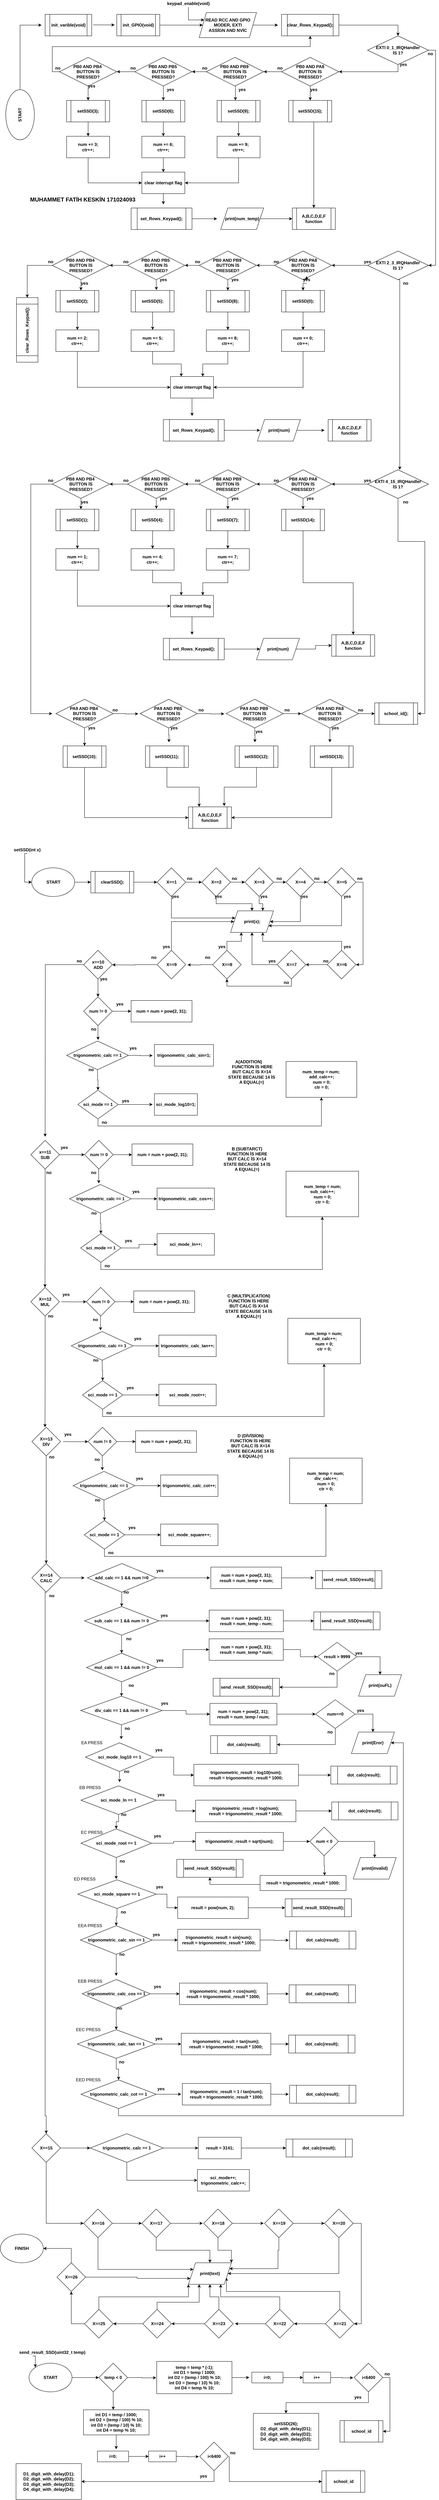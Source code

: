 <mxfile version="13.9.9" type="device"><diagram id="C5RBs43oDa-KdzZeNtuy" name="Page-1"><mxGraphModel dx="1221" dy="1883" grid="1" gridSize="10" guides="0" tooltips="1" connect="1" arrows="1" fold="1" page="1" pageScale="1" pageWidth="827" pageHeight="1169" math="0" shadow="0"><root><mxCell id="WIyWlLk6GJQsqaUBKTNV-0"/><mxCell id="WIyWlLk6GJQsqaUBKTNV-1" parent="WIyWlLk6GJQsqaUBKTNV-0"/><mxCell id="_x0Tdr4EeWla2Tqsddx--28" style="edgeStyle=orthogonalEdgeStyle;rounded=0;orthogonalLoop=1;jettySize=auto;html=1;exitX=1;exitY=0.5;exitDx=0;exitDy=0;fontStyle=1;fontSize=12;" edge="1" parent="WIyWlLk6GJQsqaUBKTNV-1" source="_x0Tdr4EeWla2Tqsddx--1"><mxGeometry relative="1" as="geometry"><mxPoint x="240" y="-1080" as="targetPoint"/><Array as="points"><mxPoint x="180" y="-1080"/></Array></mxGeometry></mxCell><mxCell id="_x0Tdr4EeWla2Tqsddx--1" value="START" style="ellipse;whiteSpace=wrap;html=1;fontStyle=1;fontSize=12;rotation=-90;" vertex="1" parent="WIyWlLk6GJQsqaUBKTNV-1"><mxGeometry x="110" y="-870" width="140" height="80" as="geometry"/></mxCell><mxCell id="_x0Tdr4EeWla2Tqsddx--5" style="edgeStyle=orthogonalEdgeStyle;rounded=0;orthogonalLoop=1;jettySize=auto;html=1;exitX=1;exitY=0.5;exitDx=0;exitDy=0;fontStyle=1;fontSize=12;" edge="1" parent="WIyWlLk6GJQsqaUBKTNV-1"><mxGeometry relative="1" as="geometry"><mxPoint x="444" y="-1080.5" as="targetPoint"/><mxPoint x="384" y="-1080.5" as="sourcePoint"/></mxGeometry></mxCell><mxCell id="_x0Tdr4EeWla2Tqsddx--29" style="edgeStyle=orthogonalEdgeStyle;rounded=0;orthogonalLoop=1;jettySize=auto;html=1;exitX=1;exitY=0.5;exitDx=0;exitDy=0;entryX=0;entryY=0.5;entryDx=0;entryDy=0;fontStyle=1;fontSize=12;" edge="1" parent="WIyWlLk6GJQsqaUBKTNV-1" source="_x0Tdr4EeWla2Tqsddx--24" target="_x0Tdr4EeWla2Tqsddx--26"><mxGeometry relative="1" as="geometry"/></mxCell><mxCell id="_x0Tdr4EeWla2Tqsddx--24" value="init_GPIO(void)" style="shape=process;whiteSpace=wrap;html=1;backgroundOutline=1;fontStyle=1;fontSize=12;" vertex="1" parent="WIyWlLk6GJQsqaUBKTNV-1"><mxGeometry x="450" y="-1110" width="120" height="60" as="geometry"/></mxCell><mxCell id="_x0Tdr4EeWla2Tqsddx--30" style="edgeStyle=orthogonalEdgeStyle;rounded=0;orthogonalLoop=1;jettySize=auto;html=1;exitX=0.5;exitY=1;exitDx=0;exitDy=0;entryX=0;entryY=0.25;entryDx=0;entryDy=0;fontStyle=1;fontSize=12;" edge="1" parent="WIyWlLk6GJQsqaUBKTNV-1" source="_x0Tdr4EeWla2Tqsddx--25" target="_x0Tdr4EeWla2Tqsddx--26"><mxGeometry relative="1" as="geometry"><Array as="points"><mxPoint x="650" y="-1094"/></Array></mxGeometry></mxCell><mxCell id="_x0Tdr4EeWla2Tqsddx--25" value="keypad_enable(void)" style="text;html=1;strokeColor=none;fillColor=none;align=center;verticalAlign=middle;whiteSpace=wrap;rounded=0;fontStyle=1;fontSize=12;" vertex="1" parent="WIyWlLk6GJQsqaUBKTNV-1"><mxGeometry x="590" y="-1150" width="120" height="20" as="geometry"/></mxCell><mxCell id="_x0Tdr4EeWla2Tqsddx--32" style="edgeStyle=orthogonalEdgeStyle;rounded=0;orthogonalLoop=1;jettySize=auto;html=1;exitX=1;exitY=0.5;exitDx=0;exitDy=0;fontStyle=1;fontSize=12;" edge="1" parent="WIyWlLk6GJQsqaUBKTNV-1" source="_x0Tdr4EeWla2Tqsddx--26"><mxGeometry relative="1" as="geometry"><mxPoint x="900" y="-1080" as="targetPoint"/></mxGeometry></mxCell><mxCell id="_x0Tdr4EeWla2Tqsddx--26" value="READ RCC AND GPIO MODER, EXTI &lt;br style=&quot;font-size: 12px;&quot;&gt;ASSİGN AND NVİC" style="shape=parallelogram;perimeter=parallelogramPerimeter;whiteSpace=wrap;html=1;fixedSize=1;fontStyle=1;fontSize=12;" vertex="1" parent="WIyWlLk6GJQsqaUBKTNV-1"><mxGeometry x="680" y="-1115" width="160" height="70" as="geometry"/></mxCell><mxCell id="_x0Tdr4EeWla2Tqsddx--27" value="init_varible(void)" style="shape=process;whiteSpace=wrap;html=1;backgroundOutline=1;fontStyle=1;fontSize=12;" vertex="1" parent="WIyWlLk6GJQsqaUBKTNV-1"><mxGeometry x="250" y="-1110" width="130" height="60" as="geometry"/></mxCell><mxCell id="_x0Tdr4EeWla2Tqsddx--81" style="edgeStyle=orthogonalEdgeStyle;rounded=0;orthogonalLoop=1;jettySize=auto;html=1;exitX=1;exitY=0.5;exitDx=0;exitDy=0;entryX=0.5;entryY=0;entryDx=0;entryDy=0;fontStyle=1;fontSize=12;" edge="1" parent="WIyWlLk6GJQsqaUBKTNV-1" source="_x0Tdr4EeWla2Tqsddx--31" target="_x0Tdr4EeWla2Tqsddx--79"><mxGeometry relative="1" as="geometry"/></mxCell><mxCell id="_x0Tdr4EeWla2Tqsddx--31" value="clear_Rows_Keypad();" style="shape=process;whiteSpace=wrap;html=1;backgroundOutline=1;fontStyle=1;fontSize=12;" vertex="1" parent="WIyWlLk6GJQsqaUBKTNV-1"><mxGeometry x="910" y="-1110" width="160" height="60" as="geometry"/></mxCell><mxCell id="_x0Tdr4EeWla2Tqsddx--37" style="edgeStyle=orthogonalEdgeStyle;rounded=0;orthogonalLoop=1;jettySize=auto;html=1;exitX=0.5;exitY=1;exitDx=0;exitDy=0;entryX=0.5;entryY=0;entryDx=0;entryDy=0;fontStyle=1;fontSize=12;" edge="1" parent="WIyWlLk6GJQsqaUBKTNV-1" source="_x0Tdr4EeWla2Tqsddx--33" target="_x0Tdr4EeWla2Tqsddx--34"><mxGeometry relative="1" as="geometry"/></mxCell><mxCell id="_x0Tdr4EeWla2Tqsddx--39" style="edgeStyle=orthogonalEdgeStyle;rounded=0;orthogonalLoop=1;jettySize=auto;html=1;exitX=0;exitY=0.5;exitDx=0;exitDy=0;entryX=1;entryY=0.5;entryDx=0;entryDy=0;fontStyle=1;fontSize=12;" edge="1" parent="WIyWlLk6GJQsqaUBKTNV-1" source="_x0Tdr4EeWla2Tqsddx--33" target="_x0Tdr4EeWla2Tqsddx--38"><mxGeometry relative="1" as="geometry"/></mxCell><mxCell id="_x0Tdr4EeWla2Tqsddx--33" value="PB0 AND PA8 &lt;br style=&quot;font-size: 12px;&quot;&gt;BUTTON İS &lt;br style=&quot;font-size: 12px;&quot;&gt;PRESSED?" style="rhombus;whiteSpace=wrap;html=1;fontStyle=1;fontSize=12;" vertex="1" parent="WIyWlLk6GJQsqaUBKTNV-1"><mxGeometry x="910" y="-990" width="160" height="80" as="geometry"/></mxCell><mxCell id="_x0Tdr4EeWla2Tqsddx--371" style="edgeStyle=orthogonalEdgeStyle;rounded=0;orthogonalLoop=1;jettySize=auto;html=1;exitX=0.5;exitY=1;exitDx=0;exitDy=0;entryX=0.5;entryY=0;entryDx=0;entryDy=0;fontSize=12;" edge="1" parent="WIyWlLk6GJQsqaUBKTNV-1" source="_x0Tdr4EeWla2Tqsddx--34" target="_x0Tdr4EeWla2Tqsddx--147"><mxGeometry relative="1" as="geometry"><Array as="points"><mxPoint x="1000" y="-810"/></Array></mxGeometry></mxCell><mxCell id="_x0Tdr4EeWla2Tqsddx--34" value="setSSD(15);" style="shape=process;whiteSpace=wrap;html=1;backgroundOutline=1;fontStyle=1;fontSize=12;" vertex="1" parent="WIyWlLk6GJQsqaUBKTNV-1"><mxGeometry x="930" y="-870" width="120" height="60" as="geometry"/></mxCell><mxCell id="_x0Tdr4EeWla2Tqsddx--36" value="yes" style="text;html=1;strokeColor=none;fillColor=none;align=center;verticalAlign=middle;whiteSpace=wrap;rounded=0;fontStyle=1;fontSize=12;" vertex="1" parent="WIyWlLk6GJQsqaUBKTNV-1"><mxGeometry x="980" y="-910" width="40" height="20" as="geometry"/></mxCell><mxCell id="_x0Tdr4EeWla2Tqsddx--42" style="edgeStyle=orthogonalEdgeStyle;rounded=0;orthogonalLoop=1;jettySize=auto;html=1;exitX=0.5;exitY=1;exitDx=0;exitDy=0;entryX=0.427;entryY=-0.003;entryDx=0;entryDy=0;entryPerimeter=0;fontStyle=1;fontSize=12;" edge="1" parent="WIyWlLk6GJQsqaUBKTNV-1" source="_x0Tdr4EeWla2Tqsddx--38" target="_x0Tdr4EeWla2Tqsddx--40"><mxGeometry relative="1" as="geometry"/></mxCell><mxCell id="_x0Tdr4EeWla2Tqsddx--54" style="edgeStyle=orthogonalEdgeStyle;rounded=0;orthogonalLoop=1;jettySize=auto;html=1;exitX=0;exitY=0.5;exitDx=0;exitDy=0;entryX=1;entryY=0.5;entryDx=0;entryDy=0;fontStyle=1;fontSize=12;" edge="1" parent="WIyWlLk6GJQsqaUBKTNV-1" source="_x0Tdr4EeWla2Tqsddx--38" target="_x0Tdr4EeWla2Tqsddx--47"><mxGeometry relative="1" as="geometry"/></mxCell><mxCell id="_x0Tdr4EeWla2Tqsddx--38" value="PB0 AND PB9&amp;nbsp;&lt;br style=&quot;font-size: 12px;&quot;&gt;BUTTON İS &lt;br style=&quot;font-size: 12px;&quot;&gt;PRESSED?" style="rhombus;whiteSpace=wrap;html=1;fontStyle=1;fontSize=12;" vertex="1" parent="WIyWlLk6GJQsqaUBKTNV-1"><mxGeometry x="700" y="-990" width="160" height="80" as="geometry"/></mxCell><mxCell id="_x0Tdr4EeWla2Tqsddx--43" style="edgeStyle=orthogonalEdgeStyle;rounded=0;orthogonalLoop=1;jettySize=auto;html=1;exitX=0.5;exitY=1;exitDx=0;exitDy=0;entryX=0.5;entryY=0;entryDx=0;entryDy=0;fontStyle=1;fontSize=12;" edge="1" parent="WIyWlLk6GJQsqaUBKTNV-1" source="_x0Tdr4EeWla2Tqsddx--40" target="_x0Tdr4EeWla2Tqsddx--41"><mxGeometry relative="1" as="geometry"/></mxCell><mxCell id="_x0Tdr4EeWla2Tqsddx--40" value="setSSD(9);" style="shape=process;whiteSpace=wrap;html=1;backgroundOutline=1;fontStyle=1;fontSize=12;" vertex="1" parent="WIyWlLk6GJQsqaUBKTNV-1"><mxGeometry x="730" y="-870" width="120" height="60" as="geometry"/></mxCell><mxCell id="_x0Tdr4EeWla2Tqsddx--68" style="edgeStyle=orthogonalEdgeStyle;rounded=0;orthogonalLoop=1;jettySize=auto;html=1;exitX=0.5;exitY=1;exitDx=0;exitDy=0;entryX=1;entryY=0.5;entryDx=0;entryDy=0;fontStyle=1;fontSize=12;" edge="1" parent="WIyWlLk6GJQsqaUBKTNV-1" source="_x0Tdr4EeWla2Tqsddx--41" target="_x0Tdr4EeWla2Tqsddx--64"><mxGeometry relative="1" as="geometry"/></mxCell><mxCell id="_x0Tdr4EeWla2Tqsddx--41" value="&lt;div style=&quot;font-size: 12px;&quot;&gt;num += 9;&lt;/div&gt;&lt;div style=&quot;font-size: 12px;&quot;&gt;&lt;span style=&quot;font-size: 12px;&quot;&gt;&#9;&#9;&lt;/span&gt;ctr++;&lt;/div&gt;" style="rounded=0;whiteSpace=wrap;html=1;fontStyle=1;fontSize=12;" vertex="1" parent="WIyWlLk6GJQsqaUBKTNV-1"><mxGeometry x="730" y="-770" width="120" height="60" as="geometry"/></mxCell><mxCell id="_x0Tdr4EeWla2Tqsddx--44" value="yes" style="text;html=1;strokeColor=none;fillColor=none;align=center;verticalAlign=middle;whiteSpace=wrap;rounded=0;fontStyle=1;fontSize=12;" vertex="1" parent="WIyWlLk6GJQsqaUBKTNV-1"><mxGeometry x="780" y="-910" width="40" height="20" as="geometry"/></mxCell><mxCell id="_x0Tdr4EeWla2Tqsddx--45" value="no" style="text;html=1;align=center;verticalAlign=middle;resizable=0;points=[];autosize=1;fontStyle=1;fontSize=12;" vertex="1" parent="WIyWlLk6GJQsqaUBKTNV-1"><mxGeometry x="890" y="-970" width="30" height="20" as="geometry"/></mxCell><mxCell id="_x0Tdr4EeWla2Tqsddx--46" value="no" style="text;html=1;align=center;verticalAlign=middle;resizable=0;points=[];autosize=1;fontStyle=1;fontSize=12;" vertex="1" parent="WIyWlLk6GJQsqaUBKTNV-1"><mxGeometry x="680" y="-970" width="30" height="20" as="geometry"/></mxCell><mxCell id="_x0Tdr4EeWla2Tqsddx--51" style="edgeStyle=orthogonalEdgeStyle;rounded=0;orthogonalLoop=1;jettySize=auto;html=1;exitX=0.5;exitY=1;exitDx=0;exitDy=0;entryX=0.5;entryY=0;entryDx=0;entryDy=0;fontStyle=1;fontSize=12;" edge="1" parent="WIyWlLk6GJQsqaUBKTNV-1" source="_x0Tdr4EeWla2Tqsddx--47" target="_x0Tdr4EeWla2Tqsddx--48"><mxGeometry relative="1" as="geometry"/></mxCell><mxCell id="_x0Tdr4EeWla2Tqsddx--55" style="edgeStyle=orthogonalEdgeStyle;rounded=0;orthogonalLoop=1;jettySize=auto;html=1;exitX=0;exitY=0.5;exitDx=0;exitDy=0;fontStyle=1;fontSize=12;" edge="1" parent="WIyWlLk6GJQsqaUBKTNV-1" source="_x0Tdr4EeWla2Tqsddx--47"><mxGeometry relative="1" as="geometry"><mxPoint x="450" y="-950" as="targetPoint"/></mxGeometry></mxCell><mxCell id="_x0Tdr4EeWla2Tqsddx--47" value="PB0 AND PB5&amp;nbsp;&lt;br style=&quot;font-size: 12px;&quot;&gt;BUTTON İS &lt;br style=&quot;font-size: 12px;&quot;&gt;PRESSED?" style="rhombus;whiteSpace=wrap;html=1;fontStyle=1;fontSize=12;" vertex="1" parent="WIyWlLk6GJQsqaUBKTNV-1"><mxGeometry x="500" y="-990" width="160" height="80" as="geometry"/></mxCell><mxCell id="_x0Tdr4EeWla2Tqsddx--50" style="edgeStyle=orthogonalEdgeStyle;rounded=0;orthogonalLoop=1;jettySize=auto;html=1;exitX=0.5;exitY=1;exitDx=0;exitDy=0;entryX=0.5;entryY=0;entryDx=0;entryDy=0;fontStyle=1;fontSize=12;" edge="1" parent="WIyWlLk6GJQsqaUBKTNV-1" source="_x0Tdr4EeWla2Tqsddx--48" target="_x0Tdr4EeWla2Tqsddx--49"><mxGeometry relative="1" as="geometry"/></mxCell><mxCell id="_x0Tdr4EeWla2Tqsddx--48" value="setSSD(6);" style="shape=process;whiteSpace=wrap;html=1;backgroundOutline=1;fontStyle=1;fontSize=12;" vertex="1" parent="WIyWlLk6GJQsqaUBKTNV-1"><mxGeometry x="520" y="-870" width="120" height="60" as="geometry"/></mxCell><mxCell id="_x0Tdr4EeWla2Tqsddx--67" style="edgeStyle=orthogonalEdgeStyle;rounded=0;orthogonalLoop=1;jettySize=auto;html=1;exitX=0.5;exitY=1;exitDx=0;exitDy=0;entryX=0.5;entryY=0;entryDx=0;entryDy=0;fontStyle=1;fontSize=12;" edge="1" parent="WIyWlLk6GJQsqaUBKTNV-1" source="_x0Tdr4EeWla2Tqsddx--49" target="_x0Tdr4EeWla2Tqsddx--64"><mxGeometry relative="1" as="geometry"/></mxCell><mxCell id="_x0Tdr4EeWla2Tqsddx--49" value="&lt;div style=&quot;font-size: 12px;&quot;&gt;num += 6;&lt;/div&gt;&lt;div style=&quot;font-size: 12px;&quot;&gt;&lt;span style=&quot;font-size: 12px;&quot;&gt;&#9;&#9;&lt;/span&gt;ctr++;&lt;/div&gt;" style="rounded=0;whiteSpace=wrap;html=1;fontStyle=1;fontSize=12;" vertex="1" parent="WIyWlLk6GJQsqaUBKTNV-1"><mxGeometry x="520" y="-770" width="120" height="60" as="geometry"/></mxCell><mxCell id="_x0Tdr4EeWla2Tqsddx--52" value="yes" style="text;html=1;strokeColor=none;fillColor=none;align=center;verticalAlign=middle;whiteSpace=wrap;rounded=0;fontStyle=1;fontSize=12;" vertex="1" parent="WIyWlLk6GJQsqaUBKTNV-1"><mxGeometry x="580" y="-910" width="40" height="20" as="geometry"/></mxCell><mxCell id="_x0Tdr4EeWla2Tqsddx--53" value="no" style="text;html=1;align=center;verticalAlign=middle;resizable=0;points=[];autosize=1;fontStyle=1;fontSize=12;" vertex="1" parent="WIyWlLk6GJQsqaUBKTNV-1"><mxGeometry x="480" y="-970" width="30" height="20" as="geometry"/></mxCell><mxCell id="_x0Tdr4EeWla2Tqsddx--61" style="edgeStyle=orthogonalEdgeStyle;rounded=0;orthogonalLoop=1;jettySize=auto;html=1;exitX=0.5;exitY=1;exitDx=0;exitDy=0;entryX=0.5;entryY=0;entryDx=0;entryDy=0;fontStyle=1;fontSize=12;" edge="1" parent="WIyWlLk6GJQsqaUBKTNV-1" source="_x0Tdr4EeWla2Tqsddx--56" target="_x0Tdr4EeWla2Tqsddx--57"><mxGeometry relative="1" as="geometry"/></mxCell><mxCell id="_x0Tdr4EeWla2Tqsddx--86" style="edgeStyle=orthogonalEdgeStyle;rounded=0;orthogonalLoop=1;jettySize=auto;html=1;exitX=0;exitY=0.5;exitDx=0;exitDy=0;entryX=0.5;entryY=1;entryDx=0;entryDy=0;fontStyle=1;fontSize=12;" edge="1" parent="WIyWlLk6GJQsqaUBKTNV-1" source="_x0Tdr4EeWla2Tqsddx--56" target="_x0Tdr4EeWla2Tqsddx--31"><mxGeometry relative="1" as="geometry"><mxPoint x="1110" y="-1080" as="targetPoint"/></mxGeometry></mxCell><mxCell id="_x0Tdr4EeWla2Tqsddx--56" value="PB0 AND PB4&amp;nbsp;&lt;br style=&quot;font-size: 12px;&quot;&gt;BUTTON İS &lt;br style=&quot;font-size: 12px;&quot;&gt;PRESSED?" style="rhombus;whiteSpace=wrap;html=1;fontStyle=1;fontSize=12;" vertex="1" parent="WIyWlLk6GJQsqaUBKTNV-1"><mxGeometry x="290" y="-990" width="160" height="80" as="geometry"/></mxCell><mxCell id="_x0Tdr4EeWla2Tqsddx--62" style="edgeStyle=orthogonalEdgeStyle;rounded=0;orthogonalLoop=1;jettySize=auto;html=1;exitX=0.5;exitY=1;exitDx=0;exitDy=0;entryX=0.5;entryY=0;entryDx=0;entryDy=0;fontStyle=1;fontSize=12;" edge="1" parent="WIyWlLk6GJQsqaUBKTNV-1" source="_x0Tdr4EeWla2Tqsddx--57" target="_x0Tdr4EeWla2Tqsddx--58"><mxGeometry relative="1" as="geometry"/></mxCell><mxCell id="_x0Tdr4EeWla2Tqsddx--57" value="setSSD(3);" style="shape=process;whiteSpace=wrap;html=1;backgroundOutline=1;fontStyle=1;fontSize=12;" vertex="1" parent="WIyWlLk6GJQsqaUBKTNV-1"><mxGeometry x="310" y="-870" width="120" height="60" as="geometry"/></mxCell><mxCell id="_x0Tdr4EeWla2Tqsddx--66" style="edgeStyle=orthogonalEdgeStyle;rounded=0;orthogonalLoop=1;jettySize=auto;html=1;exitX=0.5;exitY=1;exitDx=0;exitDy=0;entryX=0;entryY=0.5;entryDx=0;entryDy=0;fontStyle=1;fontSize=12;" edge="1" parent="WIyWlLk6GJQsqaUBKTNV-1" source="_x0Tdr4EeWla2Tqsddx--58" target="_x0Tdr4EeWla2Tqsddx--64"><mxGeometry relative="1" as="geometry"/></mxCell><mxCell id="_x0Tdr4EeWla2Tqsddx--58" value="&lt;div style=&quot;font-size: 12px;&quot;&gt;num += 3;&lt;/div&gt;&lt;div style=&quot;font-size: 12px;&quot;&gt;&lt;span style=&quot;font-size: 12px;&quot;&gt;&#9;&#9;&lt;/span&gt;ctr++;&lt;/div&gt;" style="rounded=0;whiteSpace=wrap;html=1;fontStyle=1;fontSize=12;" vertex="1" parent="WIyWlLk6GJQsqaUBKTNV-1"><mxGeometry x="310" y="-770" width="120" height="60" as="geometry"/></mxCell><mxCell id="_x0Tdr4EeWla2Tqsddx--59" value="yes" style="text;html=1;strokeColor=none;fillColor=none;align=center;verticalAlign=middle;whiteSpace=wrap;rounded=0;fontStyle=1;fontSize=12;" vertex="1" parent="WIyWlLk6GJQsqaUBKTNV-1"><mxGeometry x="360" y="-920" width="40" height="20" as="geometry"/></mxCell><mxCell id="_x0Tdr4EeWla2Tqsddx--69" style="edgeStyle=orthogonalEdgeStyle;rounded=0;orthogonalLoop=1;jettySize=auto;html=1;exitX=0.5;exitY=1;exitDx=0;exitDy=0;fontStyle=1;fontSize=12;" edge="1" parent="WIyWlLk6GJQsqaUBKTNV-1" source="_x0Tdr4EeWla2Tqsddx--64"><mxGeometry relative="1" as="geometry"><mxPoint x="580" y="-580" as="targetPoint"/></mxGeometry></mxCell><mxCell id="_x0Tdr4EeWla2Tqsddx--64" value="clear interrupt flag" style="rounded=0;whiteSpace=wrap;html=1;fontStyle=1;fontSize=12;" vertex="1" parent="WIyWlLk6GJQsqaUBKTNV-1"><mxGeometry x="520" y="-670" width="120" height="60" as="geometry"/></mxCell><mxCell id="_x0Tdr4EeWla2Tqsddx--123" style="edgeStyle=orthogonalEdgeStyle;rounded=0;orthogonalLoop=1;jettySize=auto;html=1;exitX=1;exitY=0.5;exitDx=0;exitDy=0;entryX=0;entryY=0.5;entryDx=0;entryDy=0;fontSize=12;fontStyle=1" edge="1" parent="WIyWlLk6GJQsqaUBKTNV-1" source="_x0Tdr4EeWla2Tqsddx--65"><mxGeometry relative="1" as="geometry"><mxPoint x="730" y="-540" as="targetPoint"/></mxGeometry></mxCell><mxCell id="_x0Tdr4EeWla2Tqsddx--65" value="set_Rows_Keypad();" style="shape=process;whiteSpace=wrap;html=1;backgroundOutline=1;fontStyle=1;fontSize=12;" vertex="1" parent="WIyWlLk6GJQsqaUBKTNV-1"><mxGeometry x="490" y="-570" width="170" height="60" as="geometry"/></mxCell><mxCell id="_x0Tdr4EeWla2Tqsddx--372" style="edgeStyle=orthogonalEdgeStyle;rounded=0;orthogonalLoop=1;jettySize=auto;html=1;exitX=1;exitY=0.5;exitDx=0;exitDy=0;entryX=0;entryY=0.5;entryDx=0;entryDy=0;fontSize=12;" edge="1" parent="WIyWlLk6GJQsqaUBKTNV-1" source="_x0Tdr4EeWla2Tqsddx--74" target="_x0Tdr4EeWla2Tqsddx--147"><mxGeometry relative="1" as="geometry"/></mxCell><mxCell id="_x0Tdr4EeWla2Tqsddx--74" value="print(num_temp)" style="shape=parallelogram;perimeter=parallelogramPerimeter;whiteSpace=wrap;html=1;fixedSize=1;fontStyle=1;fontSize=12;" vertex="1" parent="WIyWlLk6GJQsqaUBKTNV-1"><mxGeometry x="740" y="-570" width="120" height="60" as="geometry"/></mxCell><mxCell id="_x0Tdr4EeWla2Tqsddx--80" style="edgeStyle=orthogonalEdgeStyle;rounded=0;orthogonalLoop=1;jettySize=auto;html=1;exitX=0.5;exitY=1;exitDx=0;exitDy=0;entryX=1;entryY=0.5;entryDx=0;entryDy=0;fontStyle=1;fontSize=12;" edge="1" parent="WIyWlLk6GJQsqaUBKTNV-1" source="_x0Tdr4EeWla2Tqsddx--79" target="_x0Tdr4EeWla2Tqsddx--33"><mxGeometry relative="1" as="geometry"/></mxCell><mxCell id="_x0Tdr4EeWla2Tqsddx--84" style="edgeStyle=orthogonalEdgeStyle;rounded=0;orthogonalLoop=1;jettySize=auto;html=1;exitX=1;exitY=0.5;exitDx=0;exitDy=0;entryX=1;entryY=0.5;entryDx=0;entryDy=0;fontStyle=1;fontSize=12;" edge="1" parent="WIyWlLk6GJQsqaUBKTNV-1" source="_x0Tdr4EeWla2Tqsddx--79" target="_x0Tdr4EeWla2Tqsddx--83"><mxGeometry relative="1" as="geometry"><Array as="points"><mxPoint x="1340" y="-1010"/><mxPoint x="1340" y="-410"/></Array></mxGeometry></mxCell><mxCell id="_x0Tdr4EeWla2Tqsddx--79" value="EXTI 0_1_IRQHandler &lt;br style=&quot;font-size: 12px;&quot;&gt;İS 1?" style="rhombus;whiteSpace=wrap;html=1;fontStyle=1;fontSize=12;" vertex="1" parent="WIyWlLk6GJQsqaUBKTNV-1"><mxGeometry x="1150" y="-1050" width="170" height="80" as="geometry"/></mxCell><mxCell id="_x0Tdr4EeWla2Tqsddx--82" value="yes" style="text;html=1;strokeColor=none;fillColor=none;align=center;verticalAlign=middle;whiteSpace=wrap;rounded=0;fontStyle=1;fontSize=12;" vertex="1" parent="WIyWlLk6GJQsqaUBKTNV-1"><mxGeometry x="1230" y="-980" width="40" height="20" as="geometry"/></mxCell><mxCell id="_x0Tdr4EeWla2Tqsddx--97" style="edgeStyle=orthogonalEdgeStyle;rounded=0;orthogonalLoop=1;jettySize=auto;html=1;exitX=0;exitY=0.5;exitDx=0;exitDy=0;entryX=1;entryY=0.5;entryDx=0;entryDy=0;fontSize=12;fontStyle=1" edge="1" parent="WIyWlLk6GJQsqaUBKTNV-1" source="_x0Tdr4EeWla2Tqsddx--83" target="_x0Tdr4EeWla2Tqsddx--96"><mxGeometry relative="1" as="geometry"/></mxCell><mxCell id="_x0Tdr4EeWla2Tqsddx--164" style="edgeStyle=orthogonalEdgeStyle;rounded=0;orthogonalLoop=1;jettySize=auto;html=1;exitX=0.5;exitY=1;exitDx=0;exitDy=0;fontSize=12;fontStyle=1" edge="1" parent="WIyWlLk6GJQsqaUBKTNV-1" source="_x0Tdr4EeWla2Tqsddx--83"><mxGeometry relative="1" as="geometry"><mxPoint x="1240" y="160" as="targetPoint"/><Array as="points"><mxPoint x="1240" y="-370"/></Array></mxGeometry></mxCell><mxCell id="_x0Tdr4EeWla2Tqsddx--83" value="EXTI 2_3_IRQHandler &lt;br style=&quot;font-size: 12px;&quot;&gt;İS 1?" style="rhombus;whiteSpace=wrap;html=1;fontStyle=1;fontSize=12;" vertex="1" parent="WIyWlLk6GJQsqaUBKTNV-1"><mxGeometry x="1150" y="-450" width="170" height="80" as="geometry"/></mxCell><mxCell id="_x0Tdr4EeWla2Tqsddx--85" value="no" style="text;html=1;align=center;verticalAlign=middle;resizable=0;points=[];autosize=1;fontStyle=1;fontSize=12;" vertex="1" parent="WIyWlLk6GJQsqaUBKTNV-1"><mxGeometry x="1310" y="-1010" width="30" height="20" as="geometry"/></mxCell><mxCell id="_x0Tdr4EeWla2Tqsddx--87" value="no" style="text;html=1;align=center;verticalAlign=middle;resizable=0;points=[];autosize=1;fontStyle=1;fontSize=12;" vertex="1" parent="WIyWlLk6GJQsqaUBKTNV-1"><mxGeometry x="270" y="-970" width="30" height="20" as="geometry"/></mxCell><mxCell id="_x0Tdr4EeWla2Tqsddx--95" value="&lt;span&gt;&lt;font style=&quot;font-size: 16px&quot;&gt;MUHAMMET FATİH KESKİN 171024093&lt;/font&gt;&lt;/span&gt;" style="text;html=1;strokeColor=none;fillColor=none;align=center;verticalAlign=middle;whiteSpace=wrap;rounded=0;fontSize=12;fontStyle=1" vertex="1" parent="WIyWlLk6GJQsqaUBKTNV-1"><mxGeometry x="150" y="-604" width="410" height="20" as="geometry"/></mxCell><mxCell id="_x0Tdr4EeWla2Tqsddx--106" style="edgeStyle=orthogonalEdgeStyle;rounded=0;orthogonalLoop=1;jettySize=auto;html=1;exitX=0.5;exitY=1;exitDx=0;exitDy=0;fontSize=12;entryX=0.5;entryY=0;entryDx=0;entryDy=0;fontStyle=1" edge="1" parent="WIyWlLk6GJQsqaUBKTNV-1" source="_x0Tdr4EeWla2Tqsddx--154" target="_x0Tdr4EeWla2Tqsddx--98"><mxGeometry relative="1" as="geometry"><mxPoint x="969.588" y="-350" as="targetPoint"/></mxGeometry></mxCell><mxCell id="_x0Tdr4EeWla2Tqsddx--110" style="edgeStyle=orthogonalEdgeStyle;rounded=0;orthogonalLoop=1;jettySize=auto;html=1;exitX=0;exitY=0.5;exitDx=0;exitDy=0;entryX=1;entryY=0.5;entryDx=0;entryDy=0;fontSize=12;fontStyle=1" edge="1" parent="WIyWlLk6GJQsqaUBKTNV-1" source="_x0Tdr4EeWla2Tqsddx--96" target="_x0Tdr4EeWla2Tqsddx--99"><mxGeometry relative="1" as="geometry"/></mxCell><mxCell id="_x0Tdr4EeWla2Tqsddx--96" value="PB2 AND PA8 &lt;br style=&quot;font-size: 12px&quot;&gt;BUTTON İS &lt;br style=&quot;font-size: 12px&quot;&gt;PRESSED?" style="rhombus;whiteSpace=wrap;html=1;fontStyle=1;fontSize=12;" vertex="1" parent="WIyWlLk6GJQsqaUBKTNV-1"><mxGeometry x="890" y="-450" width="160" height="80" as="geometry"/></mxCell><mxCell id="_x0Tdr4EeWla2Tqsddx--134" style="edgeStyle=orthogonalEdgeStyle;rounded=0;orthogonalLoop=1;jettySize=auto;html=1;exitX=0.5;exitY=1;exitDx=0;exitDy=0;entryX=0.5;entryY=0;entryDx=0;entryDy=0;fontSize=12;fontStyle=1" edge="1" parent="WIyWlLk6GJQsqaUBKTNV-1" source="_x0Tdr4EeWla2Tqsddx--98" target="_x0Tdr4EeWla2Tqsddx--114"><mxGeometry relative="1" as="geometry"/></mxCell><mxCell id="_x0Tdr4EeWla2Tqsddx--98" value="setSSD(0);" style="shape=process;whiteSpace=wrap;html=1;backgroundOutline=1;fontStyle=1;fontSize=12;" vertex="1" parent="WIyWlLk6GJQsqaUBKTNV-1"><mxGeometry x="910" y="-340" width="120" height="60" as="geometry"/></mxCell><mxCell id="_x0Tdr4EeWla2Tqsddx--107" style="edgeStyle=orthogonalEdgeStyle;rounded=0;orthogonalLoop=1;jettySize=auto;html=1;exitX=0.5;exitY=1;exitDx=0;exitDy=0;entryX=0.5;entryY=0;entryDx=0;entryDy=0;fontSize=12;fontStyle=1" edge="1" parent="WIyWlLk6GJQsqaUBKTNV-1" source="_x0Tdr4EeWla2Tqsddx--99" target="_x0Tdr4EeWla2Tqsddx--103"><mxGeometry relative="1" as="geometry"/></mxCell><mxCell id="_x0Tdr4EeWla2Tqsddx--111" style="edgeStyle=orthogonalEdgeStyle;rounded=0;orthogonalLoop=1;jettySize=auto;html=1;exitX=0;exitY=0.5;exitDx=0;exitDy=0;entryX=1;entryY=0.5;entryDx=0;entryDy=0;fontSize=12;fontStyle=1" edge="1" parent="WIyWlLk6GJQsqaUBKTNV-1" source="_x0Tdr4EeWla2Tqsddx--99" target="_x0Tdr4EeWla2Tqsddx--101"><mxGeometry relative="1" as="geometry"/></mxCell><mxCell id="_x0Tdr4EeWla2Tqsddx--99" value="PB0 AND PB9&amp;nbsp;&lt;br style=&quot;font-size: 12px;&quot;&gt;BUTTON İS &lt;br style=&quot;font-size: 12px;&quot;&gt;PRESSED?" style="rhombus;whiteSpace=wrap;html=1;fontStyle=1;fontSize=12;" vertex="1" parent="WIyWlLk6GJQsqaUBKTNV-1"><mxGeometry x="680" y="-450" width="160" height="80" as="geometry"/></mxCell><mxCell id="_x0Tdr4EeWla2Tqsddx--108" style="edgeStyle=orthogonalEdgeStyle;rounded=0;orthogonalLoop=1;jettySize=auto;html=1;exitX=0.5;exitY=1;exitDx=0;exitDy=0;entryX=0.589;entryY=-0.019;entryDx=0;entryDy=0;entryPerimeter=0;fontSize=12;fontStyle=1" edge="1" parent="WIyWlLk6GJQsqaUBKTNV-1" source="_x0Tdr4EeWla2Tqsddx--101" target="_x0Tdr4EeWla2Tqsddx--104"><mxGeometry relative="1" as="geometry"/></mxCell><mxCell id="_x0Tdr4EeWla2Tqsddx--112" style="edgeStyle=orthogonalEdgeStyle;rounded=0;orthogonalLoop=1;jettySize=auto;html=1;exitX=0;exitY=0.5;exitDx=0;exitDy=0;entryX=1;entryY=0.5;entryDx=0;entryDy=0;fontSize=12;fontStyle=1" edge="1" parent="WIyWlLk6GJQsqaUBKTNV-1" source="_x0Tdr4EeWla2Tqsddx--101" target="_x0Tdr4EeWla2Tqsddx--102"><mxGeometry relative="1" as="geometry"/></mxCell><mxCell id="_x0Tdr4EeWla2Tqsddx--101" value="PB0 AND PB5&amp;nbsp;&lt;br style=&quot;font-size: 12px;&quot;&gt;BUTTON İS &lt;br style=&quot;font-size: 12px;&quot;&gt;PRESSED?" style="rhombus;whiteSpace=wrap;html=1;fontStyle=1;fontSize=12;" vertex="1" parent="WIyWlLk6GJQsqaUBKTNV-1"><mxGeometry x="480" y="-450" width="160" height="80" as="geometry"/></mxCell><mxCell id="_x0Tdr4EeWla2Tqsddx--109" style="edgeStyle=orthogonalEdgeStyle;rounded=0;orthogonalLoop=1;jettySize=auto;html=1;exitX=0.5;exitY=1;exitDx=0;exitDy=0;entryX=0.582;entryY=-0.003;entryDx=0;entryDy=0;entryPerimeter=0;fontSize=12;fontStyle=1" edge="1" parent="WIyWlLk6GJQsqaUBKTNV-1" source="_x0Tdr4EeWla2Tqsddx--102" target="_x0Tdr4EeWla2Tqsddx--105"><mxGeometry relative="1" as="geometry"/></mxCell><mxCell id="_x0Tdr4EeWla2Tqsddx--152" style="edgeStyle=orthogonalEdgeStyle;rounded=0;orthogonalLoop=1;jettySize=auto;html=1;exitX=0;exitY=0.5;exitDx=0;exitDy=0;entryX=1;entryY=0.5;entryDx=0;entryDy=0;fontSize=12;fontStyle=1" edge="1" parent="WIyWlLk6GJQsqaUBKTNV-1" source="_x0Tdr4EeWla2Tqsddx--102" target="_x0Tdr4EeWla2Tqsddx--131"><mxGeometry relative="1" as="geometry"/></mxCell><mxCell id="_x0Tdr4EeWla2Tqsddx--102" value="PB0 AND PB4&amp;nbsp;&lt;br style=&quot;font-size: 12px;&quot;&gt;BUTTON İS &lt;br style=&quot;font-size: 12px;&quot;&gt;PRESSED?" style="rhombus;whiteSpace=wrap;html=1;fontStyle=1;fontSize=12;" vertex="1" parent="WIyWlLk6GJQsqaUBKTNV-1"><mxGeometry x="270" y="-450" width="160" height="80" as="geometry"/></mxCell><mxCell id="_x0Tdr4EeWla2Tqsddx--135" style="edgeStyle=orthogonalEdgeStyle;rounded=0;orthogonalLoop=1;jettySize=auto;html=1;exitX=0.5;exitY=1;exitDx=0;exitDy=0;entryX=0.5;entryY=0;entryDx=0;entryDy=0;fontSize=12;fontStyle=1" edge="1" parent="WIyWlLk6GJQsqaUBKTNV-1" source="_x0Tdr4EeWla2Tqsddx--103" target="_x0Tdr4EeWla2Tqsddx--115"><mxGeometry relative="1" as="geometry"/></mxCell><mxCell id="_x0Tdr4EeWla2Tqsddx--103" value="setSSD(8);" style="shape=process;whiteSpace=wrap;html=1;backgroundOutline=1;fontStyle=1;fontSize=12;" vertex="1" parent="WIyWlLk6GJQsqaUBKTNV-1"><mxGeometry x="700" y="-340" width="120" height="60" as="geometry"/></mxCell><mxCell id="_x0Tdr4EeWla2Tqsddx--136" style="edgeStyle=orthogonalEdgeStyle;rounded=0;orthogonalLoop=1;jettySize=auto;html=1;exitX=0.5;exitY=1;exitDx=0;exitDy=0;entryX=0.5;entryY=0;entryDx=0;entryDy=0;fontSize=12;fontStyle=1" edge="1" parent="WIyWlLk6GJQsqaUBKTNV-1" source="_x0Tdr4EeWla2Tqsddx--104" target="_x0Tdr4EeWla2Tqsddx--116"><mxGeometry relative="1" as="geometry"/></mxCell><mxCell id="_x0Tdr4EeWla2Tqsddx--104" value="setSSD(5);" style="shape=process;whiteSpace=wrap;html=1;backgroundOutline=1;fontStyle=1;fontSize=12;" vertex="1" parent="WIyWlLk6GJQsqaUBKTNV-1"><mxGeometry x="490" y="-340" width="120" height="60" as="geometry"/></mxCell><mxCell id="_x0Tdr4EeWla2Tqsddx--137" style="edgeStyle=orthogonalEdgeStyle;rounded=0;orthogonalLoop=1;jettySize=auto;html=1;exitX=0.5;exitY=1;exitDx=0;exitDy=0;entryX=0.5;entryY=0;entryDx=0;entryDy=0;fontSize=12;fontStyle=1" edge="1" parent="WIyWlLk6GJQsqaUBKTNV-1" source="_x0Tdr4EeWla2Tqsddx--105" target="_x0Tdr4EeWla2Tqsddx--117"><mxGeometry relative="1" as="geometry"/></mxCell><mxCell id="_x0Tdr4EeWla2Tqsddx--105" value="setSSD(2);" style="shape=process;whiteSpace=wrap;html=1;backgroundOutline=1;fontStyle=1;fontSize=12;" vertex="1" parent="WIyWlLk6GJQsqaUBKTNV-1"><mxGeometry x="280" y="-340" width="120" height="60" as="geometry"/></mxCell><mxCell id="_x0Tdr4EeWla2Tqsddx--141" style="edgeStyle=orthogonalEdgeStyle;rounded=0;orthogonalLoop=1;jettySize=auto;html=1;exitX=0.5;exitY=1;exitDx=0;exitDy=0;entryX=1;entryY=0.5;entryDx=0;entryDy=0;fontSize=12;fontStyle=1" edge="1" parent="WIyWlLk6GJQsqaUBKTNV-1" source="_x0Tdr4EeWla2Tqsddx--114" target="_x0Tdr4EeWla2Tqsddx--118"><mxGeometry relative="1" as="geometry"/></mxCell><mxCell id="_x0Tdr4EeWla2Tqsddx--114" value="&lt;div style=&quot;font-size: 12px&quot;&gt;num += 0;&lt;/div&gt;&lt;div style=&quot;font-size: 12px&quot;&gt;&lt;span style=&quot;font-size: 12px&quot;&gt;&#9;&#9;&lt;/span&gt;ctr++;&lt;/div&gt;" style="rounded=0;whiteSpace=wrap;html=1;fontStyle=1;fontSize=12;" vertex="1" parent="WIyWlLk6GJQsqaUBKTNV-1"><mxGeometry x="910" y="-230" width="120" height="60" as="geometry"/></mxCell><mxCell id="_x0Tdr4EeWla2Tqsddx--150" style="edgeStyle=orthogonalEdgeStyle;rounded=0;orthogonalLoop=1;jettySize=auto;html=1;exitX=0.5;exitY=1;exitDx=0;exitDy=0;entryX=0.75;entryY=0;entryDx=0;entryDy=0;fontSize=12;fontStyle=1" edge="1" parent="WIyWlLk6GJQsqaUBKTNV-1" source="_x0Tdr4EeWla2Tqsddx--115" target="_x0Tdr4EeWla2Tqsddx--118"><mxGeometry relative="1" as="geometry"/></mxCell><mxCell id="_x0Tdr4EeWla2Tqsddx--115" value="&lt;div style=&quot;font-size: 12px&quot;&gt;num += 8;&lt;/div&gt;&lt;div style=&quot;font-size: 12px&quot;&gt;&lt;span style=&quot;font-size: 12px&quot;&gt;&#9;&#9;&lt;/span&gt;ctr++;&lt;/div&gt;" style="rounded=0;whiteSpace=wrap;html=1;fontStyle=1;fontSize=12;" vertex="1" parent="WIyWlLk6GJQsqaUBKTNV-1"><mxGeometry x="700" y="-230" width="120" height="60" as="geometry"/></mxCell><mxCell id="_x0Tdr4EeWla2Tqsddx--149" style="edgeStyle=orthogonalEdgeStyle;rounded=0;orthogonalLoop=1;jettySize=auto;html=1;exitX=0.5;exitY=1;exitDx=0;exitDy=0;entryX=0.25;entryY=0;entryDx=0;entryDy=0;fontSize=12;fontStyle=1" edge="1" parent="WIyWlLk6GJQsqaUBKTNV-1" source="_x0Tdr4EeWla2Tqsddx--116" target="_x0Tdr4EeWla2Tqsddx--118"><mxGeometry relative="1" as="geometry"/></mxCell><mxCell id="_x0Tdr4EeWla2Tqsddx--116" value="&lt;div style=&quot;font-size: 12px&quot;&gt;num += 5;&lt;/div&gt;&lt;div style=&quot;font-size: 12px&quot;&gt;&lt;span style=&quot;font-size: 12px&quot;&gt;&#9;&#9;&lt;/span&gt;ctr++;&lt;/div&gt;" style="rounded=0;whiteSpace=wrap;html=1;fontStyle=1;fontSize=12;" vertex="1" parent="WIyWlLk6GJQsqaUBKTNV-1"><mxGeometry x="490" y="-230" width="120" height="60" as="geometry"/></mxCell><mxCell id="_x0Tdr4EeWla2Tqsddx--138" style="edgeStyle=orthogonalEdgeStyle;rounded=0;orthogonalLoop=1;jettySize=auto;html=1;exitX=0.5;exitY=1;exitDx=0;exitDy=0;entryX=0;entryY=0.5;entryDx=0;entryDy=0;fontSize=12;fontStyle=1" edge="1" parent="WIyWlLk6GJQsqaUBKTNV-1" source="_x0Tdr4EeWla2Tqsddx--117" target="_x0Tdr4EeWla2Tqsddx--118"><mxGeometry relative="1" as="geometry"/></mxCell><mxCell id="_x0Tdr4EeWla2Tqsddx--117" value="&lt;div style=&quot;font-size: 12px&quot;&gt;num += 2;&lt;/div&gt;&lt;div style=&quot;font-size: 12px&quot;&gt;&lt;span style=&quot;font-size: 12px&quot;&gt;&#9;&#9;&lt;/span&gt;ctr++;&lt;/div&gt;" style="rounded=0;whiteSpace=wrap;html=1;fontStyle=1;fontSize=12;" vertex="1" parent="WIyWlLk6GJQsqaUBKTNV-1"><mxGeometry x="280" y="-230" width="120" height="60" as="geometry"/></mxCell><mxCell id="_x0Tdr4EeWla2Tqsddx--142" style="edgeStyle=orthogonalEdgeStyle;rounded=0;orthogonalLoop=1;jettySize=auto;html=1;exitX=0.5;exitY=1;exitDx=0;exitDy=0;fontSize=12;fontStyle=1" edge="1" parent="WIyWlLk6GJQsqaUBKTNV-1" source="_x0Tdr4EeWla2Tqsddx--118"><mxGeometry relative="1" as="geometry"><mxPoint x="660.176" y="10" as="targetPoint"/></mxGeometry></mxCell><mxCell id="_x0Tdr4EeWla2Tqsddx--118" value="clear interrupt flag" style="rounded=0;whiteSpace=wrap;html=1;fontStyle=1;fontSize=12;" vertex="1" parent="WIyWlLk6GJQsqaUBKTNV-1"><mxGeometry x="600" y="-100" width="120" height="60" as="geometry"/></mxCell><mxCell id="_x0Tdr4EeWla2Tqsddx--143" style="edgeStyle=orthogonalEdgeStyle;rounded=0;orthogonalLoop=1;jettySize=auto;html=1;exitX=1;exitY=0.5;exitDx=0;exitDy=0;entryX=0;entryY=0.5;entryDx=0;entryDy=0;fontSize=12;fontStyle=1" edge="1" parent="WIyWlLk6GJQsqaUBKTNV-1" source="_x0Tdr4EeWla2Tqsddx--119"><mxGeometry relative="1" as="geometry"><mxPoint x="850" y="50" as="targetPoint"/></mxGeometry></mxCell><mxCell id="_x0Tdr4EeWla2Tqsddx--119" value="set_Rows_Keypad();" style="shape=process;whiteSpace=wrap;html=1;backgroundOutline=1;fontStyle=1;fontSize=12;" vertex="1" parent="WIyWlLk6GJQsqaUBKTNV-1"><mxGeometry x="580" y="20" width="170" height="60" as="geometry"/></mxCell><mxCell id="_x0Tdr4EeWla2Tqsddx--131" value="clear_Rows_Keypad();" style="shape=process;whiteSpace=wrap;html=1;backgroundOutline=1;fontStyle=1;fontSize=12;rotation=-90;" vertex="1" parent="WIyWlLk6GJQsqaUBKTNV-1"><mxGeometry x="110" y="-260" width="180" height="60" as="geometry"/></mxCell><mxCell id="_x0Tdr4EeWla2Tqsddx--367" style="edgeStyle=orthogonalEdgeStyle;rounded=0;orthogonalLoop=1;jettySize=auto;html=1;exitX=1;exitY=0.5;exitDx=0;exitDy=0;fontSize=12;" edge="1" parent="WIyWlLk6GJQsqaUBKTNV-1" source="_x0Tdr4EeWla2Tqsddx--144"><mxGeometry relative="1" as="geometry"><mxPoint x="1030" y="49.941" as="targetPoint"/></mxGeometry></mxCell><mxCell id="_x0Tdr4EeWla2Tqsddx--144" value="&lt;span&gt;print(num)&lt;/span&gt;" style="shape=parallelogram;perimeter=parallelogramPerimeter;whiteSpace=wrap;html=1;fixedSize=1;fontSize=12;fontStyle=1" vertex="1" parent="WIyWlLk6GJQsqaUBKTNV-1"><mxGeometry x="842.5" y="20" width="120" height="60" as="geometry"/></mxCell><mxCell id="_x0Tdr4EeWla2Tqsddx--147" value="&lt;span&gt;A,B,C,D,E,F function&lt;/span&gt;" style="shape=process;whiteSpace=wrap;html=1;backgroundOutline=1;fontStyle=1" vertex="1" parent="WIyWlLk6GJQsqaUBKTNV-1"><mxGeometry x="940" y="-570" width="120" height="60" as="geometry"/></mxCell><mxCell id="_x0Tdr4EeWla2Tqsddx--153" value="yes" style="text;html=1;strokeColor=none;fillColor=none;align=center;verticalAlign=middle;whiteSpace=wrap;rounded=0;fontSize=12;fontStyle=1" vertex="1" parent="WIyWlLk6GJQsqaUBKTNV-1"><mxGeometry x="1130" y="-430" width="40" height="20" as="geometry"/></mxCell><mxCell id="_x0Tdr4EeWla2Tqsddx--154" value="yes" style="text;html=1;strokeColor=none;fillColor=none;align=center;verticalAlign=middle;whiteSpace=wrap;rounded=0;fontSize=12;fontStyle=1" vertex="1" parent="WIyWlLk6GJQsqaUBKTNV-1"><mxGeometry x="960" y="-380" width="40" height="20" as="geometry"/></mxCell><mxCell id="_x0Tdr4EeWla2Tqsddx--155" style="edgeStyle=orthogonalEdgeStyle;rounded=0;orthogonalLoop=1;jettySize=auto;html=1;exitX=0.5;exitY=1;exitDx=0;exitDy=0;fontSize=12;entryX=0.5;entryY=0;entryDx=0;entryDy=0;fontStyle=1" edge="1" parent="WIyWlLk6GJQsqaUBKTNV-1" source="_x0Tdr4EeWla2Tqsddx--96" target="_x0Tdr4EeWla2Tqsddx--154"><mxGeometry relative="1" as="geometry"><mxPoint x="970" y="-340" as="targetPoint"/><mxPoint x="970" y="-370" as="sourcePoint"/></mxGeometry></mxCell><mxCell id="_x0Tdr4EeWla2Tqsddx--156" value="yes" style="text;html=1;strokeColor=none;fillColor=none;align=center;verticalAlign=middle;whiteSpace=wrap;rounded=0;fontSize=12;fontStyle=1" vertex="1" parent="WIyWlLk6GJQsqaUBKTNV-1"><mxGeometry x="760" y="-380" width="40" height="20" as="geometry"/></mxCell><mxCell id="_x0Tdr4EeWla2Tqsddx--157" value="yes" style="text;html=1;strokeColor=none;fillColor=none;align=center;verticalAlign=middle;whiteSpace=wrap;rounded=0;fontSize=12;fontStyle=1" vertex="1" parent="WIyWlLk6GJQsqaUBKTNV-1"><mxGeometry x="560" y="-380" width="40" height="20" as="geometry"/></mxCell><mxCell id="_x0Tdr4EeWla2Tqsddx--158" value="yes" style="text;html=1;strokeColor=none;fillColor=none;align=center;verticalAlign=middle;whiteSpace=wrap;rounded=0;fontSize=12;fontStyle=1" vertex="1" parent="WIyWlLk6GJQsqaUBKTNV-1"><mxGeometry x="340" y="-370" width="40" height="20" as="geometry"/></mxCell><mxCell id="_x0Tdr4EeWla2Tqsddx--159" value="no" style="text;html=1;align=center;verticalAlign=middle;resizable=0;points=[];autosize=1;fontSize=12;fontStyle=1" vertex="1" parent="WIyWlLk6GJQsqaUBKTNV-1"><mxGeometry x="880" y="-430" width="30" height="20" as="geometry"/></mxCell><mxCell id="_x0Tdr4EeWla2Tqsddx--160" value="no" style="text;html=1;align=center;verticalAlign=middle;resizable=0;points=[];autosize=1;fontSize=12;fontStyle=1" vertex="1" parent="WIyWlLk6GJQsqaUBKTNV-1"><mxGeometry x="660" y="-430" width="30" height="20" as="geometry"/></mxCell><mxCell id="_x0Tdr4EeWla2Tqsddx--161" value="no" style="text;html=1;align=center;verticalAlign=middle;resizable=0;points=[];autosize=1;fontSize=12;fontStyle=1" vertex="1" parent="WIyWlLk6GJQsqaUBKTNV-1"><mxGeometry x="460" y="-430" width="30" height="20" as="geometry"/></mxCell><mxCell id="_x0Tdr4EeWla2Tqsddx--162" value="no" style="text;html=1;align=center;verticalAlign=middle;resizable=0;points=[];autosize=1;fontSize=12;fontStyle=1" vertex="1" parent="WIyWlLk6GJQsqaUBKTNV-1"><mxGeometry x="250" y="-430" width="30" height="20" as="geometry"/></mxCell><mxCell id="_x0Tdr4EeWla2Tqsddx--163" value="no" style="text;html=1;align=center;verticalAlign=middle;resizable=0;points=[];autosize=1;fontSize=12;fontStyle=1" vertex="1" parent="WIyWlLk6GJQsqaUBKTNV-1"><mxGeometry x="1241" y="-370" width="30" height="20" as="geometry"/></mxCell><mxCell id="_x0Tdr4EeWla2Tqsddx--165" style="edgeStyle=orthogonalEdgeStyle;rounded=0;orthogonalLoop=1;jettySize=auto;html=1;exitX=0;exitY=0.5;exitDx=0;exitDy=0;entryX=1;entryY=0.5;entryDx=0;entryDy=0;fontSize=12;fontStyle=1" edge="1" parent="WIyWlLk6GJQsqaUBKTNV-1" source="_x0Tdr4EeWla2Tqsddx--166" target="_x0Tdr4EeWla2Tqsddx--169"><mxGeometry relative="1" as="geometry"/></mxCell><mxCell id="_x0Tdr4EeWla2Tqsddx--233" style="edgeStyle=orthogonalEdgeStyle;rounded=0;orthogonalLoop=1;jettySize=auto;html=1;exitX=0.5;exitY=1;exitDx=0;exitDy=0;fontSize=12;entryX=1;entryY=0.5;entryDx=0;entryDy=0;fontStyle=1" edge="1" parent="WIyWlLk6GJQsqaUBKTNV-1" source="_x0Tdr4EeWla2Tqsddx--166" target="_x0Tdr4EeWla2Tqsddx--229"><mxGeometry relative="1" as="geometry"><mxPoint x="1330" y="700.0" as="targetPoint"/><Array as="points"><mxPoint x="1235" y="360"/><mxPoint x="1310" y="360"/><mxPoint x="1310" y="840"/></Array></mxGeometry></mxCell><mxCell id="_x0Tdr4EeWla2Tqsddx--166" value="EXTI 4_15_IRQHandler &lt;br style=&quot;font-size: 12px&quot;&gt;İS 1?" style="rhombus;whiteSpace=wrap;html=1;fontStyle=1;fontSize=12;" vertex="1" parent="WIyWlLk6GJQsqaUBKTNV-1"><mxGeometry x="1150" y="160" width="170" height="80" as="geometry"/></mxCell><mxCell id="_x0Tdr4EeWla2Tqsddx--168" style="edgeStyle=orthogonalEdgeStyle;rounded=0;orthogonalLoop=1;jettySize=auto;html=1;exitX=0;exitY=0.5;exitDx=0;exitDy=0;entryX=1;entryY=0.5;entryDx=0;entryDy=0;fontSize=12;fontStyle=1" edge="1" parent="WIyWlLk6GJQsqaUBKTNV-1" source="_x0Tdr4EeWla2Tqsddx--169" target="_x0Tdr4EeWla2Tqsddx--174"><mxGeometry relative="1" as="geometry"/></mxCell><mxCell id="_x0Tdr4EeWla2Tqsddx--231" style="edgeStyle=orthogonalEdgeStyle;rounded=0;orthogonalLoop=1;jettySize=auto;html=1;exitX=0.5;exitY=1;exitDx=0;exitDy=0;entryX=0.5;entryY=0;entryDx=0;entryDy=0;fontSize=12;fontStyle=1" edge="1" parent="WIyWlLk6GJQsqaUBKTNV-1" source="_x0Tdr4EeWla2Tqsddx--169" target="_x0Tdr4EeWla2Tqsddx--171"><mxGeometry relative="1" as="geometry"/></mxCell><mxCell id="_x0Tdr4EeWla2Tqsddx--169" value="PB8 AND PA8 &lt;br style=&quot;font-size: 12px&quot;&gt;BUTTON İS &lt;br style=&quot;font-size: 12px&quot;&gt;PRESSED?" style="rhombus;whiteSpace=wrap;html=1;fontStyle=1;fontSize=12;" vertex="1" parent="WIyWlLk6GJQsqaUBKTNV-1"><mxGeometry x="890" y="160" width="160" height="80" as="geometry"/></mxCell><mxCell id="_x0Tdr4EeWla2Tqsddx--368" style="edgeStyle=orthogonalEdgeStyle;rounded=0;orthogonalLoop=1;jettySize=auto;html=1;exitX=0.5;exitY=1;exitDx=0;exitDy=0;entryX=0.5;entryY=0;entryDx=0;entryDy=0;fontSize=12;" edge="1" parent="WIyWlLk6GJQsqaUBKTNV-1" source="_x0Tdr4EeWla2Tqsddx--171" target="_x0Tdr4EeWla2Tqsddx--215"><mxGeometry relative="1" as="geometry"/></mxCell><mxCell id="_x0Tdr4EeWla2Tqsddx--171" value="setSSD(14);" style="shape=process;whiteSpace=wrap;html=1;backgroundOutline=1;fontStyle=1;fontSize=12;" vertex="1" parent="WIyWlLk6GJQsqaUBKTNV-1"><mxGeometry x="910" y="270" width="120" height="60" as="geometry"/></mxCell><mxCell id="_x0Tdr4EeWla2Tqsddx--172" style="edgeStyle=orthogonalEdgeStyle;rounded=0;orthogonalLoop=1;jettySize=auto;html=1;exitX=0.5;exitY=1;exitDx=0;exitDy=0;entryX=0.5;entryY=0;entryDx=0;entryDy=0;fontSize=12;fontStyle=1" edge="1" parent="WIyWlLk6GJQsqaUBKTNV-1" source="_x0Tdr4EeWla2Tqsddx--174" target="_x0Tdr4EeWla2Tqsddx--182"><mxGeometry relative="1" as="geometry"/></mxCell><mxCell id="_x0Tdr4EeWla2Tqsddx--173" style="edgeStyle=orthogonalEdgeStyle;rounded=0;orthogonalLoop=1;jettySize=auto;html=1;exitX=0;exitY=0.5;exitDx=0;exitDy=0;entryX=1;entryY=0.5;entryDx=0;entryDy=0;fontSize=12;fontStyle=1" edge="1" parent="WIyWlLk6GJQsqaUBKTNV-1" source="_x0Tdr4EeWla2Tqsddx--174" target="_x0Tdr4EeWla2Tqsddx--177"><mxGeometry relative="1" as="geometry"/></mxCell><mxCell id="_x0Tdr4EeWla2Tqsddx--174" value="PB8 AND PB9&amp;nbsp;&lt;br style=&quot;font-size: 12px&quot;&gt;BUTTON İS &lt;br style=&quot;font-size: 12px&quot;&gt;PRESSED?" style="rhombus;whiteSpace=wrap;html=1;fontStyle=1;fontSize=12;" vertex="1" parent="WIyWlLk6GJQsqaUBKTNV-1"><mxGeometry x="680" y="160" width="160" height="80" as="geometry"/></mxCell><mxCell id="_x0Tdr4EeWla2Tqsddx--175" style="edgeStyle=orthogonalEdgeStyle;rounded=0;orthogonalLoop=1;jettySize=auto;html=1;exitX=0.5;exitY=1;exitDx=0;exitDy=0;entryX=0.589;entryY=-0.019;entryDx=0;entryDy=0;entryPerimeter=0;fontSize=12;fontStyle=1" edge="1" parent="WIyWlLk6GJQsqaUBKTNV-1" source="_x0Tdr4EeWla2Tqsddx--177" target="_x0Tdr4EeWla2Tqsddx--184"><mxGeometry relative="1" as="geometry"/></mxCell><mxCell id="_x0Tdr4EeWla2Tqsddx--176" style="edgeStyle=orthogonalEdgeStyle;rounded=0;orthogonalLoop=1;jettySize=auto;html=1;exitX=0;exitY=0.5;exitDx=0;exitDy=0;entryX=1;entryY=0.5;entryDx=0;entryDy=0;fontSize=12;fontStyle=1" edge="1" parent="WIyWlLk6GJQsqaUBKTNV-1" source="_x0Tdr4EeWla2Tqsddx--177" target="_x0Tdr4EeWla2Tqsddx--180"><mxGeometry relative="1" as="geometry"/></mxCell><mxCell id="_x0Tdr4EeWla2Tqsddx--177" value="PB8 AND PB5&amp;nbsp;&lt;br style=&quot;font-size: 12px&quot;&gt;BUTTON İS &lt;br style=&quot;font-size: 12px&quot;&gt;PRESSED?" style="rhombus;whiteSpace=wrap;html=1;fontStyle=1;fontSize=12;" vertex="1" parent="WIyWlLk6GJQsqaUBKTNV-1"><mxGeometry x="480" y="160" width="160" height="80" as="geometry"/></mxCell><mxCell id="_x0Tdr4EeWla2Tqsddx--178" style="edgeStyle=orthogonalEdgeStyle;rounded=0;orthogonalLoop=1;jettySize=auto;html=1;exitX=0.5;exitY=1;exitDx=0;exitDy=0;entryX=0.582;entryY=-0.003;entryDx=0;entryDy=0;entryPerimeter=0;fontSize=12;fontStyle=1" edge="1" parent="WIyWlLk6GJQsqaUBKTNV-1" source="_x0Tdr4EeWla2Tqsddx--180" target="_x0Tdr4EeWla2Tqsddx--186"><mxGeometry relative="1" as="geometry"/></mxCell><mxCell id="_x0Tdr4EeWla2Tqsddx--179" style="edgeStyle=orthogonalEdgeStyle;rounded=0;orthogonalLoop=1;jettySize=auto;html=1;exitX=0;exitY=0.5;exitDx=0;exitDy=0;fontSize=12;fontStyle=1" edge="1" parent="WIyWlLk6GJQsqaUBKTNV-1" source="_x0Tdr4EeWla2Tqsddx--180"><mxGeometry relative="1" as="geometry"><mxPoint x="270" y="840" as="targetPoint"/><Array as="points"><mxPoint x="210" y="200"/><mxPoint x="210" y="840"/><mxPoint x="270" y="840"/></Array></mxGeometry></mxCell><mxCell id="_x0Tdr4EeWla2Tqsddx--180" value="PB8 AND PB4&amp;nbsp;&lt;br style=&quot;font-size: 12px&quot;&gt;BUTTON İS &lt;br style=&quot;font-size: 12px&quot;&gt;PRESSED?" style="rhombus;whiteSpace=wrap;html=1;fontStyle=1;fontSize=12;" vertex="1" parent="WIyWlLk6GJQsqaUBKTNV-1"><mxGeometry x="270" y="160" width="160" height="80" as="geometry"/></mxCell><mxCell id="_x0Tdr4EeWla2Tqsddx--181" style="edgeStyle=orthogonalEdgeStyle;rounded=0;orthogonalLoop=1;jettySize=auto;html=1;exitX=0.5;exitY=1;exitDx=0;exitDy=0;entryX=0.5;entryY=0;entryDx=0;entryDy=0;fontSize=12;fontStyle=1" edge="1" parent="WIyWlLk6GJQsqaUBKTNV-1" source="_x0Tdr4EeWla2Tqsddx--182" target="_x0Tdr4EeWla2Tqsddx--190"><mxGeometry relative="1" as="geometry"/></mxCell><mxCell id="_x0Tdr4EeWla2Tqsddx--182" value="setSSD(7);" style="shape=process;whiteSpace=wrap;html=1;backgroundOutline=1;fontStyle=1;fontSize=12;" vertex="1" parent="WIyWlLk6GJQsqaUBKTNV-1"><mxGeometry x="700" y="270" width="120" height="60" as="geometry"/></mxCell><mxCell id="_x0Tdr4EeWla2Tqsddx--183" style="edgeStyle=orthogonalEdgeStyle;rounded=0;orthogonalLoop=1;jettySize=auto;html=1;exitX=0.5;exitY=1;exitDx=0;exitDy=0;entryX=0.5;entryY=0;entryDx=0;entryDy=0;fontSize=12;fontStyle=1" edge="1" parent="WIyWlLk6GJQsqaUBKTNV-1" source="_x0Tdr4EeWla2Tqsddx--184" target="_x0Tdr4EeWla2Tqsddx--192"><mxGeometry relative="1" as="geometry"/></mxCell><mxCell id="_x0Tdr4EeWla2Tqsddx--184" value="setSSD(4);" style="shape=process;whiteSpace=wrap;html=1;backgroundOutline=1;fontStyle=1;fontSize=12;" vertex="1" parent="WIyWlLk6GJQsqaUBKTNV-1"><mxGeometry x="490" y="270" width="120" height="60" as="geometry"/></mxCell><mxCell id="_x0Tdr4EeWla2Tqsddx--185" style="edgeStyle=orthogonalEdgeStyle;rounded=0;orthogonalLoop=1;jettySize=auto;html=1;exitX=0.5;exitY=1;exitDx=0;exitDy=0;entryX=0.5;entryY=0;entryDx=0;entryDy=0;fontSize=12;fontStyle=1" edge="1" parent="WIyWlLk6GJQsqaUBKTNV-1" source="_x0Tdr4EeWla2Tqsddx--186" target="_x0Tdr4EeWla2Tqsddx--194"><mxGeometry relative="1" as="geometry"/></mxCell><mxCell id="_x0Tdr4EeWla2Tqsddx--186" value="setSSD(1);" style="shape=process;whiteSpace=wrap;html=1;backgroundOutline=1;fontStyle=1;fontSize=12;" vertex="1" parent="WIyWlLk6GJQsqaUBKTNV-1"><mxGeometry x="280" y="270" width="120" height="60" as="geometry"/></mxCell><mxCell id="_x0Tdr4EeWla2Tqsddx--189" style="edgeStyle=orthogonalEdgeStyle;rounded=0;orthogonalLoop=1;jettySize=auto;html=1;exitX=0.5;exitY=1;exitDx=0;exitDy=0;entryX=0.75;entryY=0;entryDx=0;entryDy=0;fontSize=12;fontStyle=1" edge="1" parent="WIyWlLk6GJQsqaUBKTNV-1" source="_x0Tdr4EeWla2Tqsddx--190" target="_x0Tdr4EeWla2Tqsddx--196"><mxGeometry relative="1" as="geometry"/></mxCell><mxCell id="_x0Tdr4EeWla2Tqsddx--190" value="&lt;div style=&quot;font-size: 12px&quot;&gt;num += 7;&lt;/div&gt;&lt;div style=&quot;font-size: 12px&quot;&gt;&lt;span style=&quot;font-size: 12px&quot;&gt;&#9;&#9;&lt;/span&gt;ctr++;&lt;/div&gt;" style="rounded=0;whiteSpace=wrap;html=1;fontStyle=1;fontSize=12;" vertex="1" parent="WIyWlLk6GJQsqaUBKTNV-1"><mxGeometry x="700" y="380" width="120" height="60" as="geometry"/></mxCell><mxCell id="_x0Tdr4EeWla2Tqsddx--191" style="edgeStyle=orthogonalEdgeStyle;rounded=0;orthogonalLoop=1;jettySize=auto;html=1;exitX=0.5;exitY=1;exitDx=0;exitDy=0;entryX=0.25;entryY=0;entryDx=0;entryDy=0;fontSize=12;fontStyle=1" edge="1" parent="WIyWlLk6GJQsqaUBKTNV-1" source="_x0Tdr4EeWla2Tqsddx--192" target="_x0Tdr4EeWla2Tqsddx--196"><mxGeometry relative="1" as="geometry"/></mxCell><mxCell id="_x0Tdr4EeWla2Tqsddx--192" value="&lt;div style=&quot;font-size: 12px&quot;&gt;num += 4;&lt;/div&gt;&lt;div style=&quot;font-size: 12px&quot;&gt;&lt;span style=&quot;font-size: 12px&quot;&gt;&#9;&#9;&lt;/span&gt;ctr++;&lt;/div&gt;" style="rounded=0;whiteSpace=wrap;html=1;fontStyle=1;fontSize=12;" vertex="1" parent="WIyWlLk6GJQsqaUBKTNV-1"><mxGeometry x="490" y="380" width="120" height="60" as="geometry"/></mxCell><mxCell id="_x0Tdr4EeWla2Tqsddx--193" style="edgeStyle=orthogonalEdgeStyle;rounded=0;orthogonalLoop=1;jettySize=auto;html=1;exitX=0.5;exitY=1;exitDx=0;exitDy=0;entryX=0;entryY=0.5;entryDx=0;entryDy=0;fontSize=12;fontStyle=1" edge="1" parent="WIyWlLk6GJQsqaUBKTNV-1" source="_x0Tdr4EeWla2Tqsddx--194" target="_x0Tdr4EeWla2Tqsddx--196"><mxGeometry relative="1" as="geometry"/></mxCell><mxCell id="_x0Tdr4EeWla2Tqsddx--194" value="&lt;div style=&quot;font-size: 12px&quot;&gt;num += 1;&lt;/div&gt;&lt;div style=&quot;font-size: 12px&quot;&gt;&lt;span style=&quot;font-size: 12px&quot;&gt;&#9;&#9;&lt;/span&gt;ctr++;&lt;/div&gt;" style="rounded=0;whiteSpace=wrap;html=1;fontStyle=1;fontSize=12;" vertex="1" parent="WIyWlLk6GJQsqaUBKTNV-1"><mxGeometry x="280" y="380" width="120" height="60" as="geometry"/></mxCell><mxCell id="_x0Tdr4EeWla2Tqsddx--195" style="edgeStyle=orthogonalEdgeStyle;rounded=0;orthogonalLoop=1;jettySize=auto;html=1;exitX=0.5;exitY=1;exitDx=0;exitDy=0;fontSize=12;fontStyle=1" edge="1" parent="WIyWlLk6GJQsqaUBKTNV-1" source="_x0Tdr4EeWla2Tqsddx--196"><mxGeometry relative="1" as="geometry"><mxPoint x="660.176" y="620" as="targetPoint"/></mxGeometry></mxCell><mxCell id="_x0Tdr4EeWla2Tqsddx--196" value="clear interrupt flag" style="rounded=0;whiteSpace=wrap;html=1;fontStyle=1;fontSize=12;" vertex="1" parent="WIyWlLk6GJQsqaUBKTNV-1"><mxGeometry x="600" y="510" width="120" height="60" as="geometry"/></mxCell><mxCell id="_x0Tdr4EeWla2Tqsddx--369" style="edgeStyle=orthogonalEdgeStyle;rounded=0;orthogonalLoop=1;jettySize=auto;html=1;exitX=1;exitY=0.5;exitDx=0;exitDy=0;fontSize=12;" edge="1" parent="WIyWlLk6GJQsqaUBKTNV-1" source="_x0Tdr4EeWla2Tqsddx--198" target="_x0Tdr4EeWla2Tqsddx--202"><mxGeometry relative="1" as="geometry"/></mxCell><mxCell id="_x0Tdr4EeWla2Tqsddx--198" value="set_Rows_Keypad();" style="shape=process;whiteSpace=wrap;html=1;backgroundOutline=1;fontStyle=1;fontSize=12;" vertex="1" parent="WIyWlLk6GJQsqaUBKTNV-1"><mxGeometry x="580" y="630" width="170" height="60" as="geometry"/></mxCell><mxCell id="_x0Tdr4EeWla2Tqsddx--370" style="edgeStyle=orthogonalEdgeStyle;rounded=0;orthogonalLoop=1;jettySize=auto;html=1;exitX=1;exitY=0.5;exitDx=0;exitDy=0;entryX=0;entryY=0.5;entryDx=0;entryDy=0;fontSize=12;" edge="1" parent="WIyWlLk6GJQsqaUBKTNV-1" source="_x0Tdr4EeWla2Tqsddx--202" target="_x0Tdr4EeWla2Tqsddx--215"><mxGeometry relative="1" as="geometry"/></mxCell><mxCell id="_x0Tdr4EeWla2Tqsddx--202" value="&lt;span&gt;print(num)&lt;/span&gt;" style="shape=parallelogram;perimeter=parallelogramPerimeter;whiteSpace=wrap;html=1;fixedSize=1;fontSize=12;fontStyle=1" vertex="1" parent="WIyWlLk6GJQsqaUBKTNV-1"><mxGeometry x="840" y="630" width="120" height="60" as="geometry"/></mxCell><mxCell id="_x0Tdr4EeWla2Tqsddx--203" value="yes" style="text;html=1;strokeColor=none;fillColor=none;align=center;verticalAlign=middle;whiteSpace=wrap;rounded=0;fontSize=12;fontStyle=1" vertex="1" parent="WIyWlLk6GJQsqaUBKTNV-1"><mxGeometry x="1130" y="180" width="40" height="20" as="geometry"/></mxCell><mxCell id="_x0Tdr4EeWla2Tqsddx--204" value="yes" style="text;html=1;strokeColor=none;fillColor=none;align=center;verticalAlign=middle;whiteSpace=wrap;rounded=0;fontSize=12;fontStyle=1" vertex="1" parent="WIyWlLk6GJQsqaUBKTNV-1"><mxGeometry x="970" y="230" width="40" height="20" as="geometry"/></mxCell><mxCell id="_x0Tdr4EeWla2Tqsddx--206" value="yes" style="text;html=1;strokeColor=none;fillColor=none;align=center;verticalAlign=middle;whiteSpace=wrap;rounded=0;fontSize=12;fontStyle=1" vertex="1" parent="WIyWlLk6GJQsqaUBKTNV-1"><mxGeometry x="760" y="230" width="40" height="20" as="geometry"/></mxCell><mxCell id="_x0Tdr4EeWla2Tqsddx--207" value="yes" style="text;html=1;strokeColor=none;fillColor=none;align=center;verticalAlign=middle;whiteSpace=wrap;rounded=0;fontSize=12;fontStyle=1" vertex="1" parent="WIyWlLk6GJQsqaUBKTNV-1"><mxGeometry x="560" y="230" width="40" height="20" as="geometry"/></mxCell><mxCell id="_x0Tdr4EeWla2Tqsddx--208" value="yes" style="text;html=1;strokeColor=none;fillColor=none;align=center;verticalAlign=middle;whiteSpace=wrap;rounded=0;fontSize=12;fontStyle=1" vertex="1" parent="WIyWlLk6GJQsqaUBKTNV-1"><mxGeometry x="340" y="240" width="40" height="20" as="geometry"/></mxCell><mxCell id="_x0Tdr4EeWla2Tqsddx--209" value="no" style="text;html=1;align=center;verticalAlign=middle;resizable=0;points=[];autosize=1;fontSize=12;fontStyle=1" vertex="1" parent="WIyWlLk6GJQsqaUBKTNV-1"><mxGeometry x="880" y="180" width="30" height="20" as="geometry"/></mxCell><mxCell id="_x0Tdr4EeWla2Tqsddx--210" value="no" style="text;html=1;align=center;verticalAlign=middle;resizable=0;points=[];autosize=1;fontSize=12;fontStyle=1" vertex="1" parent="WIyWlLk6GJQsqaUBKTNV-1"><mxGeometry x="660" y="180" width="30" height="20" as="geometry"/></mxCell><mxCell id="_x0Tdr4EeWla2Tqsddx--211" value="no" style="text;html=1;align=center;verticalAlign=middle;resizable=0;points=[];autosize=1;fontSize=12;fontStyle=1" vertex="1" parent="WIyWlLk6GJQsqaUBKTNV-1"><mxGeometry x="460" y="180" width="30" height="20" as="geometry"/></mxCell><mxCell id="_x0Tdr4EeWla2Tqsddx--212" value="no" style="text;html=1;align=center;verticalAlign=middle;resizable=0;points=[];autosize=1;fontSize=12;fontStyle=1" vertex="1" parent="WIyWlLk6GJQsqaUBKTNV-1"><mxGeometry x="250" y="180" width="30" height="20" as="geometry"/></mxCell><mxCell id="_x0Tdr4EeWla2Tqsddx--213" value="no" style="text;html=1;align=center;verticalAlign=middle;resizable=0;points=[];autosize=1;fontSize=12;fontStyle=1" vertex="1" parent="WIyWlLk6GJQsqaUBKTNV-1"><mxGeometry x="1241" y="240" width="30" height="20" as="geometry"/></mxCell><mxCell id="_x0Tdr4EeWla2Tqsddx--215" value="&lt;span&gt;A,B,C,D,E,F function&lt;/span&gt;" style="shape=process;whiteSpace=wrap;html=1;backgroundOutline=1;fontStyle=1" vertex="1" parent="WIyWlLk6GJQsqaUBKTNV-1"><mxGeometry x="1050" y="620" width="120" height="60" as="geometry"/></mxCell><mxCell id="_x0Tdr4EeWla2Tqsddx--225" style="edgeStyle=orthogonalEdgeStyle;rounded=0;orthogonalLoop=1;jettySize=auto;html=1;exitX=1;exitY=0.5;exitDx=0;exitDy=0;fontSize=12;fontStyle=1" edge="1" parent="WIyWlLk6GJQsqaUBKTNV-1" source="_x0Tdr4EeWla2Tqsddx--218"><mxGeometry relative="1" as="geometry"><mxPoint x="510" y="840.529" as="targetPoint"/></mxGeometry></mxCell><mxCell id="_x0Tdr4EeWla2Tqsddx--238" style="edgeStyle=orthogonalEdgeStyle;rounded=0;orthogonalLoop=1;jettySize=auto;html=1;exitX=0.5;exitY=1;exitDx=0;exitDy=0;entryX=0.5;entryY=0;entryDx=0;entryDy=0;fontSize=12;fontStyle=1" edge="1" parent="WIyWlLk6GJQsqaUBKTNV-1" source="_x0Tdr4EeWla2Tqsddx--218" target="_x0Tdr4EeWla2Tqsddx--234"><mxGeometry relative="1" as="geometry"/></mxCell><mxCell id="_x0Tdr4EeWla2Tqsddx--218" value="PA9 AND PB4&amp;nbsp;&lt;br style=&quot;font-size: 12px&quot;&gt;BUTTON İS &lt;br style=&quot;font-size: 12px&quot;&gt;PRESSED?" style="rhombus;whiteSpace=wrap;html=1;fontStyle=1;fontSize=12;" vertex="1" parent="WIyWlLk6GJQsqaUBKTNV-1"><mxGeometry x="280" y="800" width="160" height="80" as="geometry"/></mxCell><mxCell id="_x0Tdr4EeWla2Tqsddx--226" style="edgeStyle=orthogonalEdgeStyle;rounded=0;orthogonalLoop=1;jettySize=auto;html=1;exitX=1;exitY=0.5;exitDx=0;exitDy=0;fontSize=12;fontStyle=1" edge="1" parent="WIyWlLk6GJQsqaUBKTNV-1" source="_x0Tdr4EeWla2Tqsddx--220"><mxGeometry relative="1" as="geometry"><mxPoint x="750" y="840.529" as="targetPoint"/></mxGeometry></mxCell><mxCell id="_x0Tdr4EeWla2Tqsddx--239" style="edgeStyle=orthogonalEdgeStyle;rounded=0;orthogonalLoop=1;jettySize=auto;html=1;exitX=0.5;exitY=1;exitDx=0;exitDy=0;fontSize=12;fontStyle=1" edge="1" parent="WIyWlLk6GJQsqaUBKTNV-1" source="_x0Tdr4EeWla2Tqsddx--220"><mxGeometry relative="1" as="geometry"><mxPoint x="595.471" y="920.0" as="targetPoint"/></mxGeometry></mxCell><mxCell id="_x0Tdr4EeWla2Tqsddx--220" value="PA9 AND PB5&amp;nbsp;&lt;br style=&quot;font-size: 12px&quot;&gt;BUTTON İS &lt;br style=&quot;font-size: 12px&quot;&gt;PRESSED?" style="rhombus;whiteSpace=wrap;html=1;fontStyle=1;fontSize=12;" vertex="1" parent="WIyWlLk6GJQsqaUBKTNV-1"><mxGeometry x="515" y="800" width="160" height="80" as="geometry"/></mxCell><mxCell id="_x0Tdr4EeWla2Tqsddx--227" style="edgeStyle=orthogonalEdgeStyle;rounded=0;orthogonalLoop=1;jettySize=auto;html=1;exitX=1;exitY=0.5;exitDx=0;exitDy=0;entryX=0;entryY=0.5;entryDx=0;entryDy=0;fontSize=12;fontStyle=1" edge="1" parent="WIyWlLk6GJQsqaUBKTNV-1" source="_x0Tdr4EeWla2Tqsddx--222" target="_x0Tdr4EeWla2Tqsddx--224"><mxGeometry relative="1" as="geometry"/></mxCell><mxCell id="_x0Tdr4EeWla2Tqsddx--240" style="edgeStyle=orthogonalEdgeStyle;rounded=0;orthogonalLoop=1;jettySize=auto;html=1;exitX=0.5;exitY=1;exitDx=0;exitDy=0;fontSize=12;fontStyle=1" edge="1" parent="WIyWlLk6GJQsqaUBKTNV-1" source="_x0Tdr4EeWla2Tqsddx--222"><mxGeometry relative="1" as="geometry"><mxPoint x="835.471" y="920.0" as="targetPoint"/></mxGeometry></mxCell><mxCell id="_x0Tdr4EeWla2Tqsddx--222" value="PA9 AND PB9&amp;nbsp;&lt;br style=&quot;font-size: 12px&quot;&gt;BUTTON İS &lt;br style=&quot;font-size: 12px&quot;&gt;PRESSED?" style="rhombus;whiteSpace=wrap;html=1;fontStyle=1;fontSize=12;" vertex="1" parent="WIyWlLk6GJQsqaUBKTNV-1"><mxGeometry x="755" y="800" width="160" height="80" as="geometry"/></mxCell><mxCell id="_x0Tdr4EeWla2Tqsddx--241" style="edgeStyle=orthogonalEdgeStyle;rounded=0;orthogonalLoop=1;jettySize=auto;html=1;exitX=0.5;exitY=1;exitDx=0;exitDy=0;fontSize=12;fontStyle=1" edge="1" parent="WIyWlLk6GJQsqaUBKTNV-1" source="_x0Tdr4EeWla2Tqsddx--224"><mxGeometry relative="1" as="geometry"><mxPoint x="1044.882" y="920.0" as="targetPoint"/></mxGeometry></mxCell><mxCell id="_x0Tdr4EeWla2Tqsddx--248" style="edgeStyle=orthogonalEdgeStyle;rounded=0;orthogonalLoop=1;jettySize=auto;html=1;exitX=1;exitY=0.5;exitDx=0;exitDy=0;entryX=0;entryY=0.5;entryDx=0;entryDy=0;fontSize=12;fontStyle=1" edge="1" parent="WIyWlLk6GJQsqaUBKTNV-1" source="_x0Tdr4EeWla2Tqsddx--224" target="_x0Tdr4EeWla2Tqsddx--229"><mxGeometry relative="1" as="geometry"/></mxCell><mxCell id="_x0Tdr4EeWla2Tqsddx--224" value="PA9 AND PA8 &lt;br style=&quot;font-size: 12px&quot;&gt;BUTTON İS &lt;br style=&quot;font-size: 12px&quot;&gt;PRESSED?" style="rhombus;whiteSpace=wrap;html=1;fontStyle=1;fontSize=12;" vertex="1" parent="WIyWlLk6GJQsqaUBKTNV-1"><mxGeometry x="965" y="800" width="160" height="80" as="geometry"/></mxCell><mxCell id="_x0Tdr4EeWla2Tqsddx--229" value="&lt;span&gt;school_id();&lt;/span&gt;" style="shape=process;whiteSpace=wrap;html=1;backgroundOutline=1;fontSize=12;fontStyle=1" vertex="1" parent="WIyWlLk6GJQsqaUBKTNV-1"><mxGeometry x="1170" y="810" width="120" height="60" as="geometry"/></mxCell><mxCell id="_x0Tdr4EeWla2Tqsddx--244" style="edgeStyle=orthogonalEdgeStyle;rounded=0;orthogonalLoop=1;jettySize=auto;html=1;exitX=0.5;exitY=1;exitDx=0;exitDy=0;entryX=0;entryY=0.5;entryDx=0;entryDy=0;fontSize=12;fontStyle=1" edge="1" parent="WIyWlLk6GJQsqaUBKTNV-1" source="_x0Tdr4EeWla2Tqsddx--234" target="_x0Tdr4EeWla2Tqsddx--243"><mxGeometry relative="1" as="geometry"/></mxCell><mxCell id="_x0Tdr4EeWla2Tqsddx--234" value="setSSD(10);" style="shape=process;whiteSpace=wrap;html=1;backgroundOutline=1;fontStyle=1;fontSize=12;" vertex="1" parent="WIyWlLk6GJQsqaUBKTNV-1"><mxGeometry x="300" y="930" width="120" height="60" as="geometry"/></mxCell><mxCell id="_x0Tdr4EeWla2Tqsddx--245" style="edgeStyle=orthogonalEdgeStyle;rounded=0;orthogonalLoop=1;jettySize=auto;html=1;exitX=0.5;exitY=1;exitDx=0;exitDy=0;entryX=0.25;entryY=0;entryDx=0;entryDy=0;fontSize=12;fontStyle=1" edge="1" parent="WIyWlLk6GJQsqaUBKTNV-1" source="_x0Tdr4EeWla2Tqsddx--235" target="_x0Tdr4EeWla2Tqsddx--243"><mxGeometry relative="1" as="geometry"/></mxCell><mxCell id="_x0Tdr4EeWla2Tqsddx--235" value="setSSD(11);" style="shape=process;whiteSpace=wrap;html=1;backgroundOutline=1;fontStyle=1;fontSize=12;" vertex="1" parent="WIyWlLk6GJQsqaUBKTNV-1"><mxGeometry x="530" y="930" width="120" height="60" as="geometry"/></mxCell><mxCell id="_x0Tdr4EeWla2Tqsddx--246" style="edgeStyle=orthogonalEdgeStyle;rounded=0;orthogonalLoop=1;jettySize=auto;html=1;exitX=0.5;exitY=1;exitDx=0;exitDy=0;entryX=0.832;entryY=-0.036;entryDx=0;entryDy=0;entryPerimeter=0;fontSize=12;fontStyle=1" edge="1" parent="WIyWlLk6GJQsqaUBKTNV-1" source="_x0Tdr4EeWla2Tqsddx--236" target="_x0Tdr4EeWla2Tqsddx--243"><mxGeometry relative="1" as="geometry"/></mxCell><mxCell id="_x0Tdr4EeWla2Tqsddx--236" value="setSSD(12);" style="shape=process;whiteSpace=wrap;html=1;backgroundOutline=1;fontStyle=1;fontSize=12;" vertex="1" parent="WIyWlLk6GJQsqaUBKTNV-1"><mxGeometry x="780" y="930" width="120" height="60" as="geometry"/></mxCell><mxCell id="_x0Tdr4EeWla2Tqsddx--247" style="edgeStyle=orthogonalEdgeStyle;rounded=0;orthogonalLoop=1;jettySize=auto;html=1;exitX=0.5;exitY=1;exitDx=0;exitDy=0;entryX=1;entryY=0.5;entryDx=0;entryDy=0;fontSize=12;fontStyle=1" edge="1" parent="WIyWlLk6GJQsqaUBKTNV-1" source="_x0Tdr4EeWla2Tqsddx--237" target="_x0Tdr4EeWla2Tqsddx--243"><mxGeometry relative="1" as="geometry"/></mxCell><mxCell id="_x0Tdr4EeWla2Tqsddx--237" value="setSSD(13);" style="shape=process;whiteSpace=wrap;html=1;backgroundOutline=1;fontStyle=1;fontSize=12;" vertex="1" parent="WIyWlLk6GJQsqaUBKTNV-1"><mxGeometry x="990" y="930" width="120" height="60" as="geometry"/></mxCell><mxCell id="_x0Tdr4EeWla2Tqsddx--243" value="&lt;span&gt;A,B,C,D,E,F function&lt;/span&gt;" style="shape=process;whiteSpace=wrap;html=1;backgroundOutline=1;fontStyle=1" vertex="1" parent="WIyWlLk6GJQsqaUBKTNV-1"><mxGeometry x="650" y="1100" width="120" height="60" as="geometry"/></mxCell><mxCell id="_x0Tdr4EeWla2Tqsddx--249" value="yes" style="text;html=1;strokeColor=none;fillColor=none;align=center;verticalAlign=middle;whiteSpace=wrap;rounded=0;fontSize=12;fontStyle=1" vertex="1" parent="WIyWlLk6GJQsqaUBKTNV-1"><mxGeometry x="360" y="870" width="40" height="20" as="geometry"/></mxCell><mxCell id="_x0Tdr4EeWla2Tqsddx--250" value="yes" style="text;html=1;strokeColor=none;fillColor=none;align=center;verticalAlign=middle;whiteSpace=wrap;rounded=0;fontSize=12;fontStyle=1" vertex="1" parent="WIyWlLk6GJQsqaUBKTNV-1"><mxGeometry x="590" y="870" width="40" height="20" as="geometry"/></mxCell><mxCell id="_x0Tdr4EeWla2Tqsddx--251" value="yes" style="text;html=1;strokeColor=none;fillColor=none;align=center;verticalAlign=middle;whiteSpace=wrap;rounded=0;fontSize=12;fontStyle=1" vertex="1" parent="WIyWlLk6GJQsqaUBKTNV-1"><mxGeometry x="827" y="880" width="40" height="20" as="geometry"/></mxCell><mxCell id="_x0Tdr4EeWla2Tqsddx--252" value="yes" style="text;html=1;strokeColor=none;fillColor=none;align=center;verticalAlign=middle;whiteSpace=wrap;rounded=0;fontSize=12;fontStyle=1" vertex="1" parent="WIyWlLk6GJQsqaUBKTNV-1"><mxGeometry x="1040" y="870" width="40" height="20" as="geometry"/></mxCell><mxCell id="_x0Tdr4EeWla2Tqsddx--253" value="no" style="text;html=1;align=center;verticalAlign=middle;resizable=0;points=[];autosize=1;fontSize=12;fontStyle=1" vertex="1" parent="WIyWlLk6GJQsqaUBKTNV-1"><mxGeometry x="430" y="820" width="30" height="20" as="geometry"/></mxCell><mxCell id="_x0Tdr4EeWla2Tqsddx--255" value="no" style="text;html=1;align=center;verticalAlign=middle;resizable=0;points=[];autosize=1;fontSize=12;fontStyle=1" vertex="1" parent="WIyWlLk6GJQsqaUBKTNV-1"><mxGeometry x="670" y="820" width="30" height="20" as="geometry"/></mxCell><mxCell id="_x0Tdr4EeWla2Tqsddx--256" value="no" style="text;html=1;align=center;verticalAlign=middle;resizable=0;points=[];autosize=1;fontSize=12;fontStyle=1" vertex="1" parent="WIyWlLk6GJQsqaUBKTNV-1"><mxGeometry x="910" y="820" width="30" height="20" as="geometry"/></mxCell><mxCell id="_x0Tdr4EeWla2Tqsddx--257" value="no" style="text;html=1;align=center;verticalAlign=middle;resizable=0;points=[];autosize=1;fontSize=12;fontStyle=1" vertex="1" parent="WIyWlLk6GJQsqaUBKTNV-1"><mxGeometry x="1115" y="820" width="30" height="20" as="geometry"/></mxCell><mxCell id="_x0Tdr4EeWla2Tqsddx--258" value="&lt;span&gt;A,B,C,D,E,F function&lt;/span&gt;" style="shape=process;whiteSpace=wrap;html=1;backgroundOutline=1;fontStyle=1" vertex="1" parent="WIyWlLk6GJQsqaUBKTNV-1"><mxGeometry x="1040" y="20" width="120" height="60" as="geometry"/></mxCell><mxCell id="_x0Tdr4EeWla2Tqsddx--331" style="edgeStyle=orthogonalEdgeStyle;rounded=0;orthogonalLoop=1;jettySize=auto;html=1;exitX=0.5;exitY=1;exitDx=0;exitDy=0;entryX=0;entryY=0.5;entryDx=0;entryDy=0;fontSize=12;fontStyle=1" edge="1" parent="WIyWlLk6GJQsqaUBKTNV-1" source="_x0Tdr4EeWla2Tqsddx--260" target="_x0Tdr4EeWla2Tqsddx--263"><mxGeometry relative="1" as="geometry"><Array as="points"><mxPoint x="193" y="1230"/><mxPoint x="193" y="1310"/></Array></mxGeometry></mxCell><mxCell id="_x0Tdr4EeWla2Tqsddx--260" value="&lt;span&gt;setSSD(int x)&lt;/span&gt;" style="text;html=1;strokeColor=none;fillColor=none;align=center;verticalAlign=middle;whiteSpace=wrap;rounded=0;fontSize=12;fontStyle=1" vertex="1" parent="WIyWlLk6GJQsqaUBKTNV-1"><mxGeometry x="155" y="1210" width="90" height="20" as="geometry"/></mxCell><mxCell id="_x0Tdr4EeWla2Tqsddx--292" style="edgeStyle=orthogonalEdgeStyle;rounded=0;orthogonalLoop=1;jettySize=auto;html=1;exitX=1;exitY=0.5;exitDx=0;exitDy=0;entryX=0;entryY=0.5;entryDx=0;entryDy=0;fontSize=12;fontStyle=1" edge="1" parent="WIyWlLk6GJQsqaUBKTNV-1" source="_x0Tdr4EeWla2Tqsddx--263" target="_x0Tdr4EeWla2Tqsddx--264"><mxGeometry relative="1" as="geometry"/></mxCell><mxCell id="_x0Tdr4EeWla2Tqsddx--263" value="START" style="ellipse;whiteSpace=wrap;html=1;fontSize=12;fontStyle=1" vertex="1" parent="WIyWlLk6GJQsqaUBKTNV-1"><mxGeometry x="212.5" y="1270" width="120" height="80" as="geometry"/></mxCell><mxCell id="_x0Tdr4EeWla2Tqsddx--293" style="edgeStyle=orthogonalEdgeStyle;rounded=0;orthogonalLoop=1;jettySize=auto;html=1;exitX=1;exitY=0.5;exitDx=0;exitDy=0;entryX=0;entryY=0.5;entryDx=0;entryDy=0;fontSize=12;fontStyle=1" edge="1" parent="WIyWlLk6GJQsqaUBKTNV-1" source="_x0Tdr4EeWla2Tqsddx--264" target="_x0Tdr4EeWla2Tqsddx--265"><mxGeometry relative="1" as="geometry"/></mxCell><mxCell id="_x0Tdr4EeWla2Tqsddx--264" value="clearSSD();" style="shape=process;whiteSpace=wrap;html=1;backgroundOutline=1;fontSize=12;fontStyle=1" vertex="1" parent="WIyWlLk6GJQsqaUBKTNV-1"><mxGeometry x="377.5" y="1280" width="120" height="60" as="geometry"/></mxCell><mxCell id="_x0Tdr4EeWla2Tqsddx--279" style="edgeStyle=orthogonalEdgeStyle;rounded=0;orthogonalLoop=1;jettySize=auto;html=1;exitX=0.5;exitY=1;exitDx=0;exitDy=0;fontSize=12;fontStyle=1" edge="1" parent="WIyWlLk6GJQsqaUBKTNV-1" source="_x0Tdr4EeWla2Tqsddx--265" target="_x0Tdr4EeWla2Tqsddx--278"><mxGeometry relative="1" as="geometry"><mxPoint x="737.5" y="1410.0" as="targetPoint"/><Array as="points"><mxPoint x="602.5" y="1410"/></Array></mxGeometry></mxCell><mxCell id="_x0Tdr4EeWla2Tqsddx--294" style="edgeStyle=orthogonalEdgeStyle;rounded=0;orthogonalLoop=1;jettySize=auto;html=1;exitX=1;exitY=0.5;exitDx=0;exitDy=0;entryX=0;entryY=0.5;entryDx=0;entryDy=0;fontSize=12;fontStyle=1" edge="1" parent="WIyWlLk6GJQsqaUBKTNV-1" source="_x0Tdr4EeWla2Tqsddx--265" target="_x0Tdr4EeWla2Tqsddx--266"><mxGeometry relative="1" as="geometry"/></mxCell><mxCell id="_x0Tdr4EeWla2Tqsddx--265" value="X==1" style="rhombus;whiteSpace=wrap;html=1;fontSize=12;fontStyle=1" vertex="1" parent="WIyWlLk6GJQsqaUBKTNV-1"><mxGeometry x="562.5" y="1270" width="80" height="80" as="geometry"/></mxCell><mxCell id="_x0Tdr4EeWla2Tqsddx--288" style="edgeStyle=orthogonalEdgeStyle;rounded=0;orthogonalLoop=1;jettySize=auto;html=1;exitX=0.5;exitY=1;exitDx=0;exitDy=0;entryX=0.5;entryY=0;entryDx=0;entryDy=0;fontSize=12;fontStyle=1" edge="1" parent="WIyWlLk6GJQsqaUBKTNV-1" source="_x0Tdr4EeWla2Tqsddx--266" target="_x0Tdr4EeWla2Tqsddx--278"><mxGeometry relative="1" as="geometry"/></mxCell><mxCell id="_x0Tdr4EeWla2Tqsddx--295" style="edgeStyle=orthogonalEdgeStyle;rounded=0;orthogonalLoop=1;jettySize=auto;html=1;exitX=1;exitY=0.5;exitDx=0;exitDy=0;entryX=0;entryY=0.5;entryDx=0;entryDy=0;fontSize=12;fontStyle=1" edge="1" parent="WIyWlLk6GJQsqaUBKTNV-1" source="_x0Tdr4EeWla2Tqsddx--266" target="_x0Tdr4EeWla2Tqsddx--267"><mxGeometry relative="1" as="geometry"/></mxCell><mxCell id="_x0Tdr4EeWla2Tqsddx--266" value="X==2" style="rhombus;whiteSpace=wrap;html=1;fontSize=12;fontStyle=1" vertex="1" parent="WIyWlLk6GJQsqaUBKTNV-1"><mxGeometry x="687.5" y="1270" width="80" height="80" as="geometry"/></mxCell><mxCell id="_x0Tdr4EeWla2Tqsddx--287" style="edgeStyle=orthogonalEdgeStyle;rounded=0;orthogonalLoop=1;jettySize=auto;html=1;exitX=0.5;exitY=1;exitDx=0;exitDy=0;entryX=0.75;entryY=0;entryDx=0;entryDy=0;fontSize=12;fontStyle=1" edge="1" parent="WIyWlLk6GJQsqaUBKTNV-1" source="_x0Tdr4EeWla2Tqsddx--267" target="_x0Tdr4EeWla2Tqsddx--278"><mxGeometry relative="1" as="geometry"/></mxCell><mxCell id="_x0Tdr4EeWla2Tqsddx--296" style="edgeStyle=orthogonalEdgeStyle;rounded=0;orthogonalLoop=1;jettySize=auto;html=1;exitX=1;exitY=0.5;exitDx=0;exitDy=0;entryX=0;entryY=0.5;entryDx=0;entryDy=0;fontSize=12;fontStyle=1" edge="1" parent="WIyWlLk6GJQsqaUBKTNV-1" source="_x0Tdr4EeWla2Tqsddx--267" target="_x0Tdr4EeWla2Tqsddx--268"><mxGeometry relative="1" as="geometry"/></mxCell><mxCell id="_x0Tdr4EeWla2Tqsddx--267" value="X==3" style="rhombus;whiteSpace=wrap;html=1;fontSize=12;fontStyle=1" vertex="1" parent="WIyWlLk6GJQsqaUBKTNV-1"><mxGeometry x="807.5" y="1270" width="80" height="80" as="geometry"/></mxCell><mxCell id="_x0Tdr4EeWla2Tqsddx--286" style="edgeStyle=orthogonalEdgeStyle;rounded=0;orthogonalLoop=1;jettySize=auto;html=1;exitX=0.5;exitY=1;exitDx=0;exitDy=0;entryX=1;entryY=0.5;entryDx=0;entryDy=0;fontSize=12;fontStyle=1" edge="1" parent="WIyWlLk6GJQsqaUBKTNV-1" source="_x0Tdr4EeWla2Tqsddx--268" target="_x0Tdr4EeWla2Tqsddx--278"><mxGeometry relative="1" as="geometry"><Array as="points"><mxPoint x="962.5" y="1420"/></Array></mxGeometry></mxCell><mxCell id="_x0Tdr4EeWla2Tqsddx--297" style="edgeStyle=orthogonalEdgeStyle;rounded=0;orthogonalLoop=1;jettySize=auto;html=1;exitX=1;exitY=0.5;exitDx=0;exitDy=0;entryX=0;entryY=0.5;entryDx=0;entryDy=0;fontSize=12;fontStyle=1" edge="1" parent="WIyWlLk6GJQsqaUBKTNV-1" source="_x0Tdr4EeWla2Tqsddx--268" target="_x0Tdr4EeWla2Tqsddx--269"><mxGeometry relative="1" as="geometry"/></mxCell><mxCell id="_x0Tdr4EeWla2Tqsddx--268" value="X==4" style="rhombus;whiteSpace=wrap;html=1;fontSize=12;fontStyle=1" vertex="1" parent="WIyWlLk6GJQsqaUBKTNV-1"><mxGeometry x="922.5" y="1270" width="80" height="80" as="geometry"/></mxCell><mxCell id="_x0Tdr4EeWla2Tqsddx--285" style="edgeStyle=orthogonalEdgeStyle;rounded=0;orthogonalLoop=1;jettySize=auto;html=1;exitX=0.5;exitY=1;exitDx=0;exitDy=0;entryX=1;entryY=0.75;entryDx=0;entryDy=0;fontSize=12;fontStyle=1" edge="1" parent="WIyWlLk6GJQsqaUBKTNV-1" source="_x0Tdr4EeWla2Tqsddx--269" target="_x0Tdr4EeWla2Tqsddx--278"><mxGeometry relative="1" as="geometry"><Array as="points"><mxPoint x="1077.5" y="1432"/></Array></mxGeometry></mxCell><mxCell id="_x0Tdr4EeWla2Tqsddx--298" style="edgeStyle=orthogonalEdgeStyle;rounded=0;orthogonalLoop=1;jettySize=auto;html=1;exitX=1;exitY=0.5;exitDx=0;exitDy=0;entryX=1;entryY=0.5;entryDx=0;entryDy=0;fontSize=12;fontStyle=1" edge="1" parent="WIyWlLk6GJQsqaUBKTNV-1" source="_x0Tdr4EeWla2Tqsddx--269" target="_x0Tdr4EeWla2Tqsddx--276"><mxGeometry relative="1" as="geometry"/></mxCell><mxCell id="_x0Tdr4EeWla2Tqsddx--269" value="X==5" style="rhombus;whiteSpace=wrap;html=1;fontSize=12;fontStyle=1" vertex="1" parent="WIyWlLk6GJQsqaUBKTNV-1"><mxGeometry x="1037.5" y="1270" width="80" height="80" as="geometry"/></mxCell><mxCell id="_x0Tdr4EeWla2Tqsddx--280" style="edgeStyle=orthogonalEdgeStyle;rounded=0;orthogonalLoop=1;jettySize=auto;html=1;exitX=0.5;exitY=0;exitDx=0;exitDy=0;entryX=0;entryY=0.5;entryDx=0;entryDy=0;fontSize=12;fontStyle=1" edge="1" parent="WIyWlLk6GJQsqaUBKTNV-1" source="_x0Tdr4EeWla2Tqsddx--273" target="_x0Tdr4EeWla2Tqsddx--278"><mxGeometry relative="1" as="geometry"><Array as="points"><mxPoint x="602.5" y="1420"/></Array></mxGeometry></mxCell><mxCell id="_x0Tdr4EeWla2Tqsddx--321" style="edgeStyle=orthogonalEdgeStyle;rounded=0;orthogonalLoop=1;jettySize=auto;html=1;exitX=0;exitY=0.5;exitDx=0;exitDy=0;fontSize=12;fontStyle=1" edge="1" parent="WIyWlLk6GJQsqaUBKTNV-1" source="_x0Tdr4EeWla2Tqsddx--273"><mxGeometry relative="1" as="geometry"><mxPoint x="437.5" y="1540.529" as="targetPoint"/></mxGeometry></mxCell><mxCell id="_x0Tdr4EeWla2Tqsddx--273" value="X==9" style="rhombus;whiteSpace=wrap;html=1;fontSize=12;fontStyle=1" vertex="1" parent="WIyWlLk6GJQsqaUBKTNV-1"><mxGeometry x="562.5" y="1500" width="80" height="80" as="geometry"/></mxCell><mxCell id="_x0Tdr4EeWla2Tqsddx--290" style="edgeStyle=orthogonalEdgeStyle;rounded=0;orthogonalLoop=1;jettySize=auto;html=1;exitX=0.5;exitY=0;exitDx=0;exitDy=0;entryX=0.25;entryY=1;entryDx=0;entryDy=0;fontSize=12;fontStyle=1" edge="1" parent="WIyWlLk6GJQsqaUBKTNV-1" source="_x0Tdr4EeWla2Tqsddx--274" target="_x0Tdr4EeWla2Tqsddx--278"><mxGeometry relative="1" as="geometry"/></mxCell><mxCell id="_x0Tdr4EeWla2Tqsddx--301" style="edgeStyle=orthogonalEdgeStyle;rounded=0;orthogonalLoop=1;jettySize=auto;html=1;exitX=0;exitY=0.5;exitDx=0;exitDy=0;fontSize=12;fontStyle=1" edge="1" parent="WIyWlLk6GJQsqaUBKTNV-1" source="_x0Tdr4EeWla2Tqsddx--274"><mxGeometry relative="1" as="geometry"><mxPoint x="647.5" y="1540.529" as="targetPoint"/></mxGeometry></mxCell><mxCell id="_x0Tdr4EeWla2Tqsddx--274" value="X==8" style="rhombus;whiteSpace=wrap;html=1;fontSize=12;fontStyle=1" vertex="1" parent="WIyWlLk6GJQsqaUBKTNV-1"><mxGeometry x="717.5" y="1500" width="80" height="80" as="geometry"/></mxCell><mxCell id="_x0Tdr4EeWla2Tqsddx--291" style="edgeStyle=orthogonalEdgeStyle;rounded=0;orthogonalLoop=1;jettySize=auto;html=1;exitX=0;exitY=0.5;exitDx=0;exitDy=0;entryX=0.5;entryY=1;entryDx=0;entryDy=0;fontSize=12;fontStyle=1" edge="1" parent="WIyWlLk6GJQsqaUBKTNV-1" source="_x0Tdr4EeWla2Tqsddx--275" target="_x0Tdr4EeWla2Tqsddx--278"><mxGeometry relative="1" as="geometry"/></mxCell><mxCell id="_x0Tdr4EeWla2Tqsddx--300" style="edgeStyle=orthogonalEdgeStyle;rounded=0;orthogonalLoop=1;jettySize=auto;html=1;exitX=0.5;exitY=1;exitDx=0;exitDy=0;entryX=0.5;entryY=1;entryDx=0;entryDy=0;fontSize=12;fontStyle=1" edge="1" parent="WIyWlLk6GJQsqaUBKTNV-1" source="_x0Tdr4EeWla2Tqsddx--275" target="_x0Tdr4EeWla2Tqsddx--274"><mxGeometry relative="1" as="geometry"/></mxCell><mxCell id="_x0Tdr4EeWla2Tqsddx--275" value="X==7" style="rhombus;whiteSpace=wrap;html=1;fontSize=12;fontStyle=1" vertex="1" parent="WIyWlLk6GJQsqaUBKTNV-1"><mxGeometry x="897.5" y="1500" width="80" height="80" as="geometry"/></mxCell><mxCell id="_x0Tdr4EeWla2Tqsddx--283" style="edgeStyle=orthogonalEdgeStyle;rounded=0;orthogonalLoop=1;jettySize=auto;html=1;exitX=0.5;exitY=0;exitDx=0;exitDy=0;entryX=0.75;entryY=1;entryDx=0;entryDy=0;fontSize=12;fontStyle=1" edge="1" parent="WIyWlLk6GJQsqaUBKTNV-1" source="_x0Tdr4EeWla2Tqsddx--276" target="_x0Tdr4EeWla2Tqsddx--278"><mxGeometry relative="1" as="geometry"/></mxCell><mxCell id="_x0Tdr4EeWla2Tqsddx--299" style="edgeStyle=orthogonalEdgeStyle;rounded=0;orthogonalLoop=1;jettySize=auto;html=1;exitX=0;exitY=0.5;exitDx=0;exitDy=0;entryX=1;entryY=0.5;entryDx=0;entryDy=0;fontSize=12;fontStyle=1" edge="1" parent="WIyWlLk6GJQsqaUBKTNV-1" source="_x0Tdr4EeWla2Tqsddx--276" target="_x0Tdr4EeWla2Tqsddx--275"><mxGeometry relative="1" as="geometry"/></mxCell><mxCell id="_x0Tdr4EeWla2Tqsddx--276" value="X==6" style="rhombus;whiteSpace=wrap;html=1;fontSize=12;fontStyle=1" vertex="1" parent="WIyWlLk6GJQsqaUBKTNV-1"><mxGeometry x="1037.5" y="1500" width="80" height="80" as="geometry"/></mxCell><mxCell id="_x0Tdr4EeWla2Tqsddx--278" value="print(x);" style="shape=parallelogram;perimeter=parallelogramPerimeter;whiteSpace=wrap;html=1;fixedSize=1;fontSize=12;fontStyle=1" vertex="1" parent="WIyWlLk6GJQsqaUBKTNV-1"><mxGeometry x="767.5" y="1390" width="120" height="60" as="geometry"/></mxCell><mxCell id="_x0Tdr4EeWla2Tqsddx--303" value="yes" style="text;html=1;align=center;verticalAlign=middle;resizable=0;points=[];autosize=1;fontSize=12;fontStyle=1" vertex="1" parent="WIyWlLk6GJQsqaUBKTNV-1"><mxGeometry x="839.5" y="1340" width="40" height="20" as="geometry"/></mxCell><mxCell id="_x0Tdr4EeWla2Tqsddx--304" value="yes" style="text;html=1;align=center;verticalAlign=middle;resizable=0;points=[];autosize=1;fontSize=12;fontStyle=1" vertex="1" parent="WIyWlLk6GJQsqaUBKTNV-1"><mxGeometry x="712.5" y="1340" width="40" height="20" as="geometry"/></mxCell><mxCell id="_x0Tdr4EeWla2Tqsddx--305" value="yes" style="text;html=1;align=center;verticalAlign=middle;resizable=0;points=[];autosize=1;fontSize=12;fontStyle=1" vertex="1" parent="WIyWlLk6GJQsqaUBKTNV-1"><mxGeometry x="592.5" y="1340" width="40" height="20" as="geometry"/></mxCell><mxCell id="_x0Tdr4EeWla2Tqsddx--306" value="yes" style="text;html=1;align=center;verticalAlign=middle;resizable=0;points=[];autosize=1;fontSize=12;fontStyle=1" vertex="1" parent="WIyWlLk6GJQsqaUBKTNV-1"><mxGeometry x="952.5" y="1340" width="40" height="20" as="geometry"/></mxCell><mxCell id="_x0Tdr4EeWla2Tqsddx--307" value="yes" style="text;html=1;align=center;verticalAlign=middle;resizable=0;points=[];autosize=1;fontSize=12;fontStyle=1" vertex="1" parent="WIyWlLk6GJQsqaUBKTNV-1"><mxGeometry x="1072.5" y="1340" width="40" height="20" as="geometry"/></mxCell><mxCell id="_x0Tdr4EeWla2Tqsddx--308" value="yes" style="text;html=1;align=center;verticalAlign=middle;resizable=0;points=[];autosize=1;fontSize=12;fontStyle=1" vertex="1" parent="WIyWlLk6GJQsqaUBKTNV-1"><mxGeometry x="1072.5" y="1480" width="40" height="20" as="geometry"/></mxCell><mxCell id="_x0Tdr4EeWla2Tqsddx--309" value="yes" style="text;html=1;align=center;verticalAlign=middle;resizable=0;points=[];autosize=1;fontSize=12;fontStyle=1" vertex="1" parent="WIyWlLk6GJQsqaUBKTNV-1"><mxGeometry x="862.5" y="1520" width="40" height="20" as="geometry"/></mxCell><mxCell id="_x0Tdr4EeWla2Tqsddx--310" value="yes" style="text;html=1;align=center;verticalAlign=middle;resizable=0;points=[];autosize=1;fontSize=12;fontStyle=1" vertex="1" parent="WIyWlLk6GJQsqaUBKTNV-1"><mxGeometry x="722.5" y="1480" width="40" height="20" as="geometry"/></mxCell><mxCell id="_x0Tdr4EeWla2Tqsddx--311" value="yes" style="text;html=1;align=center;verticalAlign=middle;resizable=0;points=[];autosize=1;fontSize=12;fontStyle=1" vertex="1" parent="WIyWlLk6GJQsqaUBKTNV-1"><mxGeometry x="567.5" y="1480" width="40" height="20" as="geometry"/></mxCell><mxCell id="_x0Tdr4EeWla2Tqsddx--312" value="no" style="text;html=1;align=center;verticalAlign=middle;resizable=0;points=[];autosize=1;fontSize=12;fontStyle=1" vertex="1" parent="WIyWlLk6GJQsqaUBKTNV-1"><mxGeometry x="537.5" y="1510" width="30" height="20" as="geometry"/></mxCell><mxCell id="_x0Tdr4EeWla2Tqsddx--313" value="no" style="text;html=1;align=center;verticalAlign=middle;resizable=0;points=[];autosize=1;fontSize=12;fontStyle=1" vertex="1" parent="WIyWlLk6GJQsqaUBKTNV-1"><mxGeometry x="637.5" y="1290" width="30" height="20" as="geometry"/></mxCell><mxCell id="_x0Tdr4EeWla2Tqsddx--314" value="no" style="text;html=1;align=center;verticalAlign=middle;resizable=0;points=[];autosize=1;fontSize=12;fontStyle=1" vertex="1" parent="WIyWlLk6GJQsqaUBKTNV-1"><mxGeometry x="762.5" y="1290" width="30" height="20" as="geometry"/></mxCell><mxCell id="_x0Tdr4EeWla2Tqsddx--315" value="no" style="text;html=1;align=center;verticalAlign=middle;resizable=0;points=[];autosize=1;fontSize=12;fontStyle=1" vertex="1" parent="WIyWlLk6GJQsqaUBKTNV-1"><mxGeometry x="887.5" y="1290" width="30" height="20" as="geometry"/></mxCell><mxCell id="_x0Tdr4EeWla2Tqsddx--316" value="no" style="text;html=1;align=center;verticalAlign=middle;resizable=0;points=[];autosize=1;fontSize=12;fontStyle=1" vertex="1" parent="WIyWlLk6GJQsqaUBKTNV-1"><mxGeometry x="992.5" y="1290" width="30" height="20" as="geometry"/></mxCell><mxCell id="_x0Tdr4EeWla2Tqsddx--317" value="no" style="text;html=1;align=center;verticalAlign=middle;resizable=0;points=[];autosize=1;fontSize=12;fontStyle=1" vertex="1" parent="WIyWlLk6GJQsqaUBKTNV-1"><mxGeometry x="1112.5" y="1290" width="30" height="20" as="geometry"/></mxCell><mxCell id="_x0Tdr4EeWla2Tqsddx--318" value="no" style="text;html=1;align=center;verticalAlign=middle;resizable=0;points=[];autosize=1;fontSize=12;fontStyle=1" vertex="1" parent="WIyWlLk6GJQsqaUBKTNV-1"><mxGeometry x="1017.5" y="1520" width="30" height="20" as="geometry"/></mxCell><mxCell id="_x0Tdr4EeWla2Tqsddx--319" value="no" style="text;html=1;align=center;verticalAlign=middle;resizable=0;points=[];autosize=1;fontSize=12;fontStyle=1" vertex="1" parent="WIyWlLk6GJQsqaUBKTNV-1"><mxGeometry x="907.5" y="1580" width="30" height="20" as="geometry"/></mxCell><mxCell id="_x0Tdr4EeWla2Tqsddx--320" value="no" style="text;html=1;align=center;verticalAlign=middle;resizable=0;points=[];autosize=1;fontSize=12;fontStyle=1" vertex="1" parent="WIyWlLk6GJQsqaUBKTNV-1"><mxGeometry x="687.5" y="1510" width="30" height="20" as="geometry"/></mxCell><mxCell id="_x0Tdr4EeWla2Tqsddx--334" style="edgeStyle=orthogonalEdgeStyle;rounded=0;orthogonalLoop=1;jettySize=auto;html=1;exitX=0.5;exitY=1;exitDx=0;exitDy=0;entryX=0.5;entryY=0;entryDx=0;entryDy=0;fontSize=12;fontStyle=1" edge="1" parent="WIyWlLk6GJQsqaUBKTNV-1" source="_x0Tdr4EeWla2Tqsddx--326" target="_x0Tdr4EeWla2Tqsddx--333"><mxGeometry relative="1" as="geometry"/></mxCell><mxCell id="_x0Tdr4EeWla2Tqsddx--348" style="edgeStyle=orthogonalEdgeStyle;rounded=0;orthogonalLoop=1;jettySize=auto;html=1;exitX=0;exitY=0.5;exitDx=0;exitDy=0;fontSize=12;" edge="1" parent="WIyWlLk6GJQsqaUBKTNV-1" source="_x0Tdr4EeWla2Tqsddx--326"><mxGeometry relative="1" as="geometry"><mxPoint x="250" y="2020" as="targetPoint"/></mxGeometry></mxCell><mxCell id="_x0Tdr4EeWla2Tqsddx--326" value="x==10&lt;br&gt;ADD" style="rhombus;whiteSpace=wrap;html=1;fontSize=12;fontStyle=1" vertex="1" parent="WIyWlLk6GJQsqaUBKTNV-1"><mxGeometry x="357.5" y="1500" width="80" height="80" as="geometry"/></mxCell><mxCell id="_x0Tdr4EeWla2Tqsddx--337" style="edgeStyle=orthogonalEdgeStyle;rounded=0;orthogonalLoop=1;jettySize=auto;html=1;exitX=1;exitY=0.5;exitDx=0;exitDy=0;entryX=0;entryY=0.5;entryDx=0;entryDy=0;fontSize=12;" edge="1" parent="WIyWlLk6GJQsqaUBKTNV-1" source="_x0Tdr4EeWla2Tqsddx--333" target="_x0Tdr4EeWla2Tqsddx--336"><mxGeometry relative="1" as="geometry"/></mxCell><mxCell id="_x0Tdr4EeWla2Tqsddx--345" style="edgeStyle=orthogonalEdgeStyle;rounded=0;orthogonalLoop=1;jettySize=auto;html=1;exitX=0.5;exitY=1;exitDx=0;exitDy=0;fontSize=12;" edge="1" parent="WIyWlLk6GJQsqaUBKTNV-1" source="_x0Tdr4EeWla2Tqsddx--333"><mxGeometry relative="1" as="geometry"><mxPoint x="397.824" y="1750" as="targetPoint"/></mxGeometry></mxCell><mxCell id="_x0Tdr4EeWla2Tqsddx--333" value="num != 0" style="rhombus;whiteSpace=wrap;html=1;fontSize=12;fontStyle=1" vertex="1" parent="WIyWlLk6GJQsqaUBKTNV-1"><mxGeometry x="357.5" y="1630" width="80" height="80" as="geometry"/></mxCell><mxCell id="_x0Tdr4EeWla2Tqsddx--336" value="num = num + pow(2, 31);" style="rounded=0;whiteSpace=wrap;html=1;fontSize=12;fontStyle=1" vertex="1" parent="WIyWlLk6GJQsqaUBKTNV-1"><mxGeometry x="490" y="1640" width="170" height="60" as="geometry"/></mxCell><mxCell id="_x0Tdr4EeWla2Tqsddx--342" style="edgeStyle=orthogonalEdgeStyle;rounded=0;orthogonalLoop=1;jettySize=auto;html=1;exitX=1;exitY=0.5;exitDx=0;exitDy=0;fontSize=12;fontStyle=1" edge="1" parent="WIyWlLk6GJQsqaUBKTNV-1" source="_x0Tdr4EeWla2Tqsddx--338"><mxGeometry relative="1" as="geometry"><mxPoint x="550" y="1793.471" as="targetPoint"/></mxGeometry></mxCell><mxCell id="_x0Tdr4EeWla2Tqsddx--346" style="edgeStyle=orthogonalEdgeStyle;rounded=0;orthogonalLoop=1;jettySize=auto;html=1;exitX=0.5;exitY=1;exitDx=0;exitDy=0;entryX=0.5;entryY=0;entryDx=0;entryDy=0;fontSize=12;" edge="1" parent="WIyWlLk6GJQsqaUBKTNV-1" source="_x0Tdr4EeWla2Tqsddx--338" target="_x0Tdr4EeWla2Tqsddx--340"><mxGeometry relative="1" as="geometry"/></mxCell><mxCell id="_x0Tdr4EeWla2Tqsddx--338" value="trigonometric_calc == 1" style="rhombus;whiteSpace=wrap;html=1;fontSize=12;fontStyle=1" vertex="1" parent="WIyWlLk6GJQsqaUBKTNV-1"><mxGeometry x="310" y="1753" width="172.5" height="80" as="geometry"/></mxCell><mxCell id="_x0Tdr4EeWla2Tqsddx--339" value="trigonometric_calc_sin=1;" style="rounded=0;whiteSpace=wrap;html=1;fontSize=12;fontStyle=1" vertex="1" parent="WIyWlLk6GJQsqaUBKTNV-1"><mxGeometry x="555" y="1763" width="165" height="60" as="geometry"/></mxCell><mxCell id="_x0Tdr4EeWla2Tqsddx--343" style="edgeStyle=orthogonalEdgeStyle;rounded=0;orthogonalLoop=1;jettySize=auto;html=1;exitX=1;exitY=0.5;exitDx=0;exitDy=0;fontSize=12;fontStyle=1" edge="1" parent="WIyWlLk6GJQsqaUBKTNV-1" source="_x0Tdr4EeWla2Tqsddx--340"><mxGeometry relative="1" as="geometry"><mxPoint x="550" y="1929.941" as="targetPoint"/></mxGeometry></mxCell><mxCell id="_x0Tdr4EeWla2Tqsddx--347" style="edgeStyle=orthogonalEdgeStyle;rounded=0;orthogonalLoop=1;jettySize=auto;html=1;exitX=0.5;exitY=1;exitDx=0;exitDy=0;entryX=0.5;entryY=1;entryDx=0;entryDy=0;fontSize=12;" edge="1" parent="WIyWlLk6GJQsqaUBKTNV-1" source="_x0Tdr4EeWla2Tqsddx--340" target="_x0Tdr4EeWla2Tqsddx--344"><mxGeometry relative="1" as="geometry"/></mxCell><mxCell id="_x0Tdr4EeWla2Tqsddx--340" value="sci_mode == 1" style="rhombus;whiteSpace=wrap;html=1;fontSize=12;fontStyle=1" vertex="1" parent="WIyWlLk6GJQsqaUBKTNV-1"><mxGeometry x="341.25" y="1890" width="112.5" height="80" as="geometry"/></mxCell><mxCell id="_x0Tdr4EeWla2Tqsddx--341" value="sci_mode_log10=1;" style="rounded=0;whiteSpace=wrap;html=1;fontSize=12;fontStyle=1" vertex="1" parent="WIyWlLk6GJQsqaUBKTNV-1"><mxGeometry x="555" y="1900" width="120" height="60" as="geometry"/></mxCell><mxCell id="_x0Tdr4EeWla2Tqsddx--344" value="&lt;div&gt;num_temp = num;&amp;nbsp;&lt;/div&gt;&lt;div&gt;&lt;span&gt;&#9;&#9;&#9;&lt;/span&gt;add_calc++;&lt;span&gt;&#9;&lt;/span&gt;&lt;/div&gt;&lt;div&gt;&lt;span&gt;&#9;&#9;&#9;&lt;/span&gt;num = 0;&lt;span&gt;&#9;&lt;/span&gt;&lt;/div&gt;&lt;div&gt;&lt;span&gt;&#9;&#9;&#9;&lt;/span&gt;ctr = 0;&lt;/div&gt;" style="rounded=0;whiteSpace=wrap;html=1;fontSize=12;fontStyle=1" vertex="1" parent="WIyWlLk6GJQsqaUBKTNV-1"><mxGeometry x="922.5" y="1810" width="197.5" height="100" as="geometry"/></mxCell><mxCell id="_x0Tdr4EeWla2Tqsddx--356" style="edgeStyle=orthogonalEdgeStyle;rounded=0;orthogonalLoop=1;jettySize=auto;html=1;exitX=1;exitY=0.5;exitDx=0;exitDy=0;entryX=0;entryY=0.5;entryDx=0;entryDy=0;fontSize=12;fontStyle=1" edge="1" parent="WIyWlLk6GJQsqaUBKTNV-1" source="_x0Tdr4EeWla2Tqsddx--349" target="_x0Tdr4EeWla2Tqsddx--354"><mxGeometry relative="1" as="geometry"/></mxCell><mxCell id="_x0Tdr4EeWla2Tqsddx--393" style="edgeStyle=orthogonalEdgeStyle;rounded=0;orthogonalLoop=1;jettySize=auto;html=1;exitX=0.5;exitY=1;exitDx=0;exitDy=0;fontSize=12;" edge="1" parent="WIyWlLk6GJQsqaUBKTNV-1" source="_x0Tdr4EeWla2Tqsddx--349"><mxGeometry relative="1" as="geometry"><mxPoint x="249.588" y="2440" as="targetPoint"/></mxGeometry></mxCell><mxCell id="_x0Tdr4EeWla2Tqsddx--349" value="&lt;span&gt;x==11&lt;br&gt;SUB&lt;/span&gt;" style="rhombus;whiteSpace=wrap;html=1;fontSize=12;fontStyle=1" vertex="1" parent="WIyWlLk6GJQsqaUBKTNV-1"><mxGeometry x="210" y="2030" width="80" height="80" as="geometry"/></mxCell><mxCell id="_x0Tdr4EeWla2Tqsddx--353" style="edgeStyle=orthogonalEdgeStyle;rounded=0;orthogonalLoop=1;jettySize=auto;html=1;exitX=1;exitY=0.5;exitDx=0;exitDy=0;entryX=0;entryY=0.5;entryDx=0;entryDy=0;fontSize=12;fontStyle=1" edge="1" parent="WIyWlLk6GJQsqaUBKTNV-1" source="_x0Tdr4EeWla2Tqsddx--354" target="_x0Tdr4EeWla2Tqsddx--355"><mxGeometry relative="1" as="geometry"/></mxCell><mxCell id="_x0Tdr4EeWla2Tqsddx--354" value="num != 0" style="rhombus;whiteSpace=wrap;html=1;fontSize=12;fontStyle=1" vertex="1" parent="WIyWlLk6GJQsqaUBKTNV-1"><mxGeometry x="360" y="2030" width="80" height="80" as="geometry"/></mxCell><mxCell id="_x0Tdr4EeWla2Tqsddx--355" value="num = num + pow(2, 31);" style="rounded=0;whiteSpace=wrap;html=1;fontSize=12;fontStyle=1" vertex="1" parent="WIyWlLk6GJQsqaUBKTNV-1"><mxGeometry x="492.5" y="2040" width="170" height="60" as="geometry"/></mxCell><mxCell id="_x0Tdr4EeWla2Tqsddx--358" value="yes" style="text;html=1;align=center;verticalAlign=middle;resizable=0;points=[];autosize=1;fontSize=12;fontStyle=1" vertex="1" parent="WIyWlLk6GJQsqaUBKTNV-1"><mxGeometry x="393" y="1570" width="40" height="20" as="geometry"/></mxCell><mxCell id="_x0Tdr4EeWla2Tqsddx--359" value="yes" style="text;html=1;align=center;verticalAlign=middle;resizable=0;points=[];autosize=1;fontSize=12;fontStyle=1" vertex="1" parent="WIyWlLk6GJQsqaUBKTNV-1"><mxGeometry x="437.5" y="1640" width="40" height="20" as="geometry"/></mxCell><mxCell id="_x0Tdr4EeWla2Tqsddx--360" value="yes" style="text;html=1;align=center;verticalAlign=middle;resizable=0;points=[];autosize=1;fontSize=12;fontStyle=1" vertex="1" parent="WIyWlLk6GJQsqaUBKTNV-1"><mxGeometry x="475" y="1763" width="40" height="20" as="geometry"/></mxCell><mxCell id="_x0Tdr4EeWla2Tqsddx--361" value="yes" style="text;html=1;align=center;verticalAlign=middle;resizable=0;points=[];autosize=1;fontSize=12;fontStyle=1" vertex="1" parent="WIyWlLk6GJQsqaUBKTNV-1"><mxGeometry x="453.75" y="1910" width="40" height="20" as="geometry"/></mxCell><mxCell id="_x0Tdr4EeWla2Tqsddx--363" value="no" style="text;html=1;align=center;verticalAlign=middle;resizable=0;points=[];autosize=1;fontSize=12;fontStyle=1" vertex="1" parent="WIyWlLk6GJQsqaUBKTNV-1"><mxGeometry x="330" y="1520" width="30" height="20" as="geometry"/></mxCell><mxCell id="_x0Tdr4EeWla2Tqsddx--364" value="no" style="text;html=1;align=center;verticalAlign=middle;resizable=0;points=[];autosize=1;fontSize=12;fontStyle=1" vertex="1" parent="WIyWlLk6GJQsqaUBKTNV-1"><mxGeometry x="370" y="1710" width="30" height="20" as="geometry"/></mxCell><mxCell id="_x0Tdr4EeWla2Tqsddx--365" value="no" style="text;html=1;align=center;verticalAlign=middle;resizable=0;points=[];autosize=1;fontSize=12;fontStyle=1" vertex="1" parent="WIyWlLk6GJQsqaUBKTNV-1"><mxGeometry x="363" y="1823" width="30" height="20" as="geometry"/></mxCell><mxCell id="_x0Tdr4EeWla2Tqsddx--366" value="no" style="text;html=1;align=center;verticalAlign=middle;resizable=0;points=[];autosize=1;fontSize=12;fontStyle=1" vertex="1" parent="WIyWlLk6GJQsqaUBKTNV-1"><mxGeometry x="400" y="1970" width="30" height="20" as="geometry"/></mxCell><mxCell id="_x0Tdr4EeWla2Tqsddx--373" value="&lt;b&gt;A(ADDITION)&amp;nbsp; &amp;nbsp; &amp;nbsp; &amp;nbsp;FUNCTİON İS HERE BUT CALC İS X=14 STATE BECAUSE 14 İS A EQUAL(=)&lt;/b&gt;" style="text;html=1;strokeColor=none;fillColor=none;align=center;verticalAlign=middle;whiteSpace=wrap;rounded=0;fontSize=12;" vertex="1" parent="WIyWlLk6GJQsqaUBKTNV-1"><mxGeometry x="760" y="1810" width="132.5" height="57" as="geometry"/></mxCell><mxCell id="_x0Tdr4EeWla2Tqsddx--375" style="edgeStyle=orthogonalEdgeStyle;rounded=0;orthogonalLoop=1;jettySize=auto;html=1;exitX=0.5;exitY=1;exitDx=0;exitDy=0;entryX=0.5;entryY=0;entryDx=0;entryDy=0;fontSize=12;fontStyle=1" edge="1" parent="WIyWlLk6GJQsqaUBKTNV-1" source="_x0Tdr4EeWla2Tqsddx--376" target="_x0Tdr4EeWla2Tqsddx--377"><mxGeometry relative="1" as="geometry"/></mxCell><mxCell id="_x0Tdr4EeWla2Tqsddx--388" style="edgeStyle=orthogonalEdgeStyle;rounded=0;orthogonalLoop=1;jettySize=auto;html=1;exitX=1;exitY=0.5;exitDx=0;exitDy=0;entryX=0;entryY=0.5;entryDx=0;entryDy=0;fontSize=12;" edge="1" parent="WIyWlLk6GJQsqaUBKTNV-1" source="_x0Tdr4EeWla2Tqsddx--376" target="_x0Tdr4EeWla2Tqsddx--383"><mxGeometry relative="1" as="geometry"/></mxCell><mxCell id="_x0Tdr4EeWla2Tqsddx--376" value="trigonometric_calc == 1" style="rhombus;whiteSpace=wrap;html=1;fontSize=12;fontStyle=1" vertex="1" parent="WIyWlLk6GJQsqaUBKTNV-1"><mxGeometry x="318" y="2153.06" width="172.5" height="80" as="geometry"/></mxCell><mxCell id="_x0Tdr4EeWla2Tqsddx--386" style="edgeStyle=orthogonalEdgeStyle;rounded=0;orthogonalLoop=1;jettySize=auto;html=1;exitX=0.5;exitY=1;exitDx=0;exitDy=0;entryX=0.5;entryY=1;entryDx=0;entryDy=0;fontSize=12;" edge="1" parent="WIyWlLk6GJQsqaUBKTNV-1" source="_x0Tdr4EeWla2Tqsddx--377" target="_x0Tdr4EeWla2Tqsddx--385"><mxGeometry relative="1" as="geometry"/></mxCell><mxCell id="_x0Tdr4EeWla2Tqsddx--387" style="edgeStyle=orthogonalEdgeStyle;rounded=0;orthogonalLoop=1;jettySize=auto;html=1;exitX=1;exitY=0.5;exitDx=0;exitDy=0;fontSize=12;" edge="1" parent="WIyWlLk6GJQsqaUBKTNV-1" source="_x0Tdr4EeWla2Tqsddx--377" target="_x0Tdr4EeWla2Tqsddx--384"><mxGeometry relative="1" as="geometry"/></mxCell><mxCell id="_x0Tdr4EeWla2Tqsddx--377" value="sci_mode == 1" style="rhombus;whiteSpace=wrap;html=1;fontSize=12;fontStyle=1" vertex="1" parent="WIyWlLk6GJQsqaUBKTNV-1"><mxGeometry x="349.25" y="2290.06" width="112.5" height="80" as="geometry"/></mxCell><mxCell id="_x0Tdr4EeWla2Tqsddx--378" value="yes" style="text;html=1;align=center;verticalAlign=middle;resizable=0;points=[];autosize=1;fontSize=12;fontStyle=1" vertex="1" parent="WIyWlLk6GJQsqaUBKTNV-1"><mxGeometry x="483" y="2163.06" width="40" height="20" as="geometry"/></mxCell><mxCell id="_x0Tdr4EeWla2Tqsddx--379" value="yes" style="text;html=1;align=center;verticalAlign=middle;resizable=0;points=[];autosize=1;fontSize=12;fontStyle=1" vertex="1" parent="WIyWlLk6GJQsqaUBKTNV-1"><mxGeometry x="461.75" y="2300.06" width="40" height="20" as="geometry"/></mxCell><mxCell id="_x0Tdr4EeWla2Tqsddx--381" value="no" style="text;html=1;align=center;verticalAlign=middle;resizable=0;points=[];autosize=1;fontSize=12;fontStyle=1" vertex="1" parent="WIyWlLk6GJQsqaUBKTNV-1"><mxGeometry x="371" y="2223.06" width="30" height="20" as="geometry"/></mxCell><mxCell id="_x0Tdr4EeWla2Tqsddx--382" value="no" style="text;html=1;align=center;verticalAlign=middle;resizable=0;points=[];autosize=1;fontSize=12;fontStyle=1" vertex="1" parent="WIyWlLk6GJQsqaUBKTNV-1"><mxGeometry x="408" y="2370.06" width="30" height="20" as="geometry"/></mxCell><mxCell id="_x0Tdr4EeWla2Tqsddx--383" value="trigonometric_calc_cos++;" style="rounded=0;whiteSpace=wrap;html=1;fontSize=12;fontStyle=1" vertex="1" parent="WIyWlLk6GJQsqaUBKTNV-1"><mxGeometry x="562.5" y="2163.06" width="160" height="60" as="geometry"/></mxCell><mxCell id="_x0Tdr4EeWla2Tqsddx--384" value="&lt;div&gt;sci_mode_ln++;&lt;/div&gt;" style="rounded=0;whiteSpace=wrap;html=1;fontSize=12;fontStyle=1" vertex="1" parent="WIyWlLk6GJQsqaUBKTNV-1"><mxGeometry x="562.5" y="2290.06" width="160" height="60" as="geometry"/></mxCell><mxCell id="_x0Tdr4EeWla2Tqsddx--385" value="&lt;div&gt;&lt;span&gt;num_temp = num;&lt;/span&gt;&lt;/div&gt;&lt;div&gt;&lt;span&gt;&lt;span&gt;&#9;&#9;&#9;&lt;/span&gt;sub_calc++;&lt;/span&gt;&lt;/div&gt;&lt;div&gt;&lt;span&gt;&lt;span&gt;&#9;&#9;&#9;&lt;/span&gt;num = 0;&lt;/span&gt;&lt;/div&gt;&lt;div&gt;&lt;span&gt;&lt;span&gt;&#9;&#9;&#9;&lt;/span&gt;ctr = 0;&lt;/span&gt;&lt;/div&gt;" style="rounded=0;whiteSpace=wrap;html=1;fontSize=12;fontStyle=1" vertex="1" parent="WIyWlLk6GJQsqaUBKTNV-1"><mxGeometry x="922.5" y="2116.12" width="202.5" height="126.94" as="geometry"/></mxCell><mxCell id="_x0Tdr4EeWla2Tqsddx--389" value="yes" style="text;html=1;align=center;verticalAlign=middle;resizable=0;points=[];autosize=1;fontSize=12;fontStyle=1" vertex="1" parent="WIyWlLk6GJQsqaUBKTNV-1"><mxGeometry x="283" y="2040" width="40" height="20" as="geometry"/></mxCell><mxCell id="_x0Tdr4EeWla2Tqsddx--390" value="&lt;b&gt;B (SUBTARCT) FUNCTİON İS HERE BUT CALC İS X=14 STATE BECAUSE 14 İS A EQUAL(=)&lt;/b&gt;" style="text;html=1;strokeColor=none;fillColor=none;align=center;verticalAlign=middle;whiteSpace=wrap;rounded=0;fontSize=12;" vertex="1" parent="WIyWlLk6GJQsqaUBKTNV-1"><mxGeometry x="747" y="2053" width="132.5" height="57" as="geometry"/></mxCell><mxCell id="_x0Tdr4EeWla2Tqsddx--391" style="edgeStyle=orthogonalEdgeStyle;rounded=0;orthogonalLoop=1;jettySize=auto;html=1;exitX=0.5;exitY=1;exitDx=0;exitDy=0;fontSize=12;" edge="1" parent="WIyWlLk6GJQsqaUBKTNV-1"><mxGeometry relative="1" as="geometry"><mxPoint x="399.734" y="2150" as="targetPoint"/><mxPoint x="399.41" y="2110" as="sourcePoint"/><Array as="points"><mxPoint x="399.41" y="2116.94"/><mxPoint x="399.41" y="2116.94"/></Array></mxGeometry></mxCell><mxCell id="_x0Tdr4EeWla2Tqsddx--392" value="no" style="text;html=1;align=center;verticalAlign=middle;resizable=0;points=[];autosize=1;fontSize=12;fontStyle=1" vertex="1" parent="WIyWlLk6GJQsqaUBKTNV-1"><mxGeometry x="370" y="2110" width="30" height="20" as="geometry"/></mxCell><mxCell id="_x0Tdr4EeWla2Tqsddx--416" style="edgeStyle=orthogonalEdgeStyle;rounded=0;orthogonalLoop=1;jettySize=auto;html=1;exitX=0.5;exitY=1;exitDx=0;exitDy=0;fontSize=12;" edge="1" parent="WIyWlLk6GJQsqaUBKTNV-1" source="_x0Tdr4EeWla2Tqsddx--394"><mxGeometry relative="1" as="geometry"><mxPoint x="249.588" y="2830" as="targetPoint"/></mxGeometry></mxCell><mxCell id="_x0Tdr4EeWla2Tqsddx--394" value="&lt;b&gt;X==12&lt;br&gt;MUL&lt;/b&gt;" style="rhombus;whiteSpace=wrap;html=1;fontSize=12;" vertex="1" parent="WIyWlLk6GJQsqaUBKTNV-1"><mxGeometry x="210" y="2440" width="80" height="80" as="geometry"/></mxCell><mxCell id="_x0Tdr4EeWla2Tqsddx--395" style="edgeStyle=orthogonalEdgeStyle;rounded=0;orthogonalLoop=1;jettySize=auto;html=1;exitX=1;exitY=0.5;exitDx=0;exitDy=0;entryX=0;entryY=0.5;entryDx=0;entryDy=0;fontSize=12;fontStyle=1" edge="1" parent="WIyWlLk6GJQsqaUBKTNV-1" target="_x0Tdr4EeWla2Tqsddx--397"><mxGeometry relative="1" as="geometry"><mxPoint x="295" y="2480" as="sourcePoint"/></mxGeometry></mxCell><mxCell id="_x0Tdr4EeWla2Tqsddx--396" style="edgeStyle=orthogonalEdgeStyle;rounded=0;orthogonalLoop=1;jettySize=auto;html=1;exitX=1;exitY=0.5;exitDx=0;exitDy=0;entryX=0;entryY=0.5;entryDx=0;entryDy=0;fontSize=12;fontStyle=1" edge="1" parent="WIyWlLk6GJQsqaUBKTNV-1" source="_x0Tdr4EeWla2Tqsddx--397" target="_x0Tdr4EeWla2Tqsddx--398"><mxGeometry relative="1" as="geometry"/></mxCell><mxCell id="_x0Tdr4EeWla2Tqsddx--397" value="num != 0" style="rhombus;whiteSpace=wrap;html=1;fontSize=12;fontStyle=1" vertex="1" parent="WIyWlLk6GJQsqaUBKTNV-1"><mxGeometry x="365" y="2440" width="80" height="80" as="geometry"/></mxCell><mxCell id="_x0Tdr4EeWla2Tqsddx--398" value="num = num + pow(2, 31);" style="rounded=0;whiteSpace=wrap;html=1;fontSize=12;fontStyle=1" vertex="1" parent="WIyWlLk6GJQsqaUBKTNV-1"><mxGeometry x="497.5" y="2450" width="170" height="60" as="geometry"/></mxCell><mxCell id="_x0Tdr4EeWla2Tqsddx--399" style="edgeStyle=orthogonalEdgeStyle;rounded=0;orthogonalLoop=1;jettySize=auto;html=1;exitX=0.5;exitY=1;exitDx=0;exitDy=0;entryX=0.5;entryY=0;entryDx=0;entryDy=0;fontSize=12;fontStyle=1" edge="1" parent="WIyWlLk6GJQsqaUBKTNV-1" source="_x0Tdr4EeWla2Tqsddx--401" target="_x0Tdr4EeWla2Tqsddx--404"><mxGeometry relative="1" as="geometry"/></mxCell><mxCell id="_x0Tdr4EeWla2Tqsddx--400" style="edgeStyle=orthogonalEdgeStyle;rounded=0;orthogonalLoop=1;jettySize=auto;html=1;exitX=1;exitY=0.5;exitDx=0;exitDy=0;entryX=0;entryY=0.5;entryDx=0;entryDy=0;fontSize=12;" edge="1" parent="WIyWlLk6GJQsqaUBKTNV-1" source="_x0Tdr4EeWla2Tqsddx--401" target="_x0Tdr4EeWla2Tqsddx--409"><mxGeometry relative="1" as="geometry"/></mxCell><mxCell id="_x0Tdr4EeWla2Tqsddx--401" value="trigonometric_calc == 1" style="rhombus;whiteSpace=wrap;html=1;fontSize=12;fontStyle=1" vertex="1" parent="WIyWlLk6GJQsqaUBKTNV-1"><mxGeometry x="323" y="2563.06" width="172.5" height="80" as="geometry"/></mxCell><mxCell id="_x0Tdr4EeWla2Tqsddx--402" style="edgeStyle=orthogonalEdgeStyle;rounded=0;orthogonalLoop=1;jettySize=auto;html=1;exitX=0.5;exitY=1;exitDx=0;exitDy=0;entryX=0.5;entryY=1;entryDx=0;entryDy=0;fontSize=12;" edge="1" parent="WIyWlLk6GJQsqaUBKTNV-1" source="_x0Tdr4EeWla2Tqsddx--404" target="_x0Tdr4EeWla2Tqsddx--411"><mxGeometry relative="1" as="geometry"/></mxCell><mxCell id="_x0Tdr4EeWla2Tqsddx--403" style="edgeStyle=orthogonalEdgeStyle;rounded=0;orthogonalLoop=1;jettySize=auto;html=1;exitX=1;exitY=0.5;exitDx=0;exitDy=0;fontSize=12;" edge="1" parent="WIyWlLk6GJQsqaUBKTNV-1" source="_x0Tdr4EeWla2Tqsddx--404" target="_x0Tdr4EeWla2Tqsddx--410"><mxGeometry relative="1" as="geometry"/></mxCell><mxCell id="_x0Tdr4EeWla2Tqsddx--404" value="sci_mode == 1" style="rhombus;whiteSpace=wrap;html=1;fontSize=12;fontStyle=1" vertex="1" parent="WIyWlLk6GJQsqaUBKTNV-1"><mxGeometry x="354.25" y="2700.06" width="112.5" height="80" as="geometry"/></mxCell><mxCell id="_x0Tdr4EeWla2Tqsddx--405" value="yes" style="text;html=1;align=center;verticalAlign=middle;resizable=0;points=[];autosize=1;fontSize=12;fontStyle=1" vertex="1" parent="WIyWlLk6GJQsqaUBKTNV-1"><mxGeometry x="488" y="2573.06" width="40" height="20" as="geometry"/></mxCell><mxCell id="_x0Tdr4EeWla2Tqsddx--406" value="yes" style="text;html=1;align=center;verticalAlign=middle;resizable=0;points=[];autosize=1;fontSize=12;fontStyle=1" vertex="1" parent="WIyWlLk6GJQsqaUBKTNV-1"><mxGeometry x="466.75" y="2710.06" width="40" height="20" as="geometry"/></mxCell><mxCell id="_x0Tdr4EeWla2Tqsddx--407" value="no" style="text;html=1;align=center;verticalAlign=middle;resizable=0;points=[];autosize=1;fontSize=12;fontStyle=1" vertex="1" parent="WIyWlLk6GJQsqaUBKTNV-1"><mxGeometry x="376" y="2633.06" width="30" height="20" as="geometry"/></mxCell><mxCell id="_x0Tdr4EeWla2Tqsddx--408" value="no" style="text;html=1;align=center;verticalAlign=middle;resizable=0;points=[];autosize=1;fontSize=12;fontStyle=1" vertex="1" parent="WIyWlLk6GJQsqaUBKTNV-1"><mxGeometry x="413" y="2780.06" width="30" height="20" as="geometry"/></mxCell><mxCell id="_x0Tdr4EeWla2Tqsddx--409" value="trigonometric_calc_tan++;" style="rounded=0;whiteSpace=wrap;html=1;fontSize=12;fontStyle=1" vertex="1" parent="WIyWlLk6GJQsqaUBKTNV-1"><mxGeometry x="567.5" y="2573.06" width="160" height="60" as="geometry"/></mxCell><mxCell id="_x0Tdr4EeWla2Tqsddx--410" value="&lt;div&gt;sci_mode_root++;&lt;/div&gt;" style="rounded=0;whiteSpace=wrap;html=1;fontSize=12;fontStyle=1" vertex="1" parent="WIyWlLk6GJQsqaUBKTNV-1"><mxGeometry x="567.5" y="2710.06" width="160" height="60" as="geometry"/></mxCell><mxCell id="_x0Tdr4EeWla2Tqsddx--411" value="&lt;div&gt;num_temp = num;&amp;nbsp;&lt;/div&gt;&lt;div&gt;&lt;span&gt;&#9;&#9;&#9;&lt;/span&gt;mul_calc++;&lt;/div&gt;&lt;div&gt;&lt;span&gt;&#9;&#9;&#9;&lt;/span&gt;num = 0;&lt;/div&gt;&lt;div&gt;&lt;span&gt;&#9;&#9;&#9;&lt;/span&gt;ctr = 0;&lt;/div&gt;" style="rounded=0;whiteSpace=wrap;html=1;fontSize=12;fontStyle=1" vertex="1" parent="WIyWlLk6GJQsqaUBKTNV-1"><mxGeometry x="927.5" y="2526.12" width="202.5" height="126.94" as="geometry"/></mxCell><mxCell id="_x0Tdr4EeWla2Tqsddx--412" value="yes" style="text;html=1;align=center;verticalAlign=middle;resizable=0;points=[];autosize=1;fontSize=12;fontStyle=1" vertex="1" parent="WIyWlLk6GJQsqaUBKTNV-1"><mxGeometry x="288" y="2450" width="40" height="20" as="geometry"/></mxCell><mxCell id="_x0Tdr4EeWla2Tqsddx--413" value="&lt;b&gt;C (MULTİPLİCATİON) FUNCTİON İS HERE BUT CALC İS X=14 STATE BECAUSE 14 İS A EQUAL(=)&lt;/b&gt;" style="text;html=1;strokeColor=none;fillColor=none;align=center;verticalAlign=middle;whiteSpace=wrap;rounded=0;fontSize=12;" vertex="1" parent="WIyWlLk6GJQsqaUBKTNV-1"><mxGeometry x="752" y="2463" width="132.5" height="57" as="geometry"/></mxCell><mxCell id="_x0Tdr4EeWla2Tqsddx--414" style="edgeStyle=orthogonalEdgeStyle;rounded=0;orthogonalLoop=1;jettySize=auto;html=1;exitX=0.5;exitY=1;exitDx=0;exitDy=0;fontSize=12;" edge="1" parent="WIyWlLk6GJQsqaUBKTNV-1"><mxGeometry relative="1" as="geometry"><mxPoint x="404.734" y="2560" as="targetPoint"/><mxPoint x="404.41" y="2520" as="sourcePoint"/><Array as="points"><mxPoint x="404.41" y="2526.94"/><mxPoint x="404.41" y="2526.94"/></Array></mxGeometry></mxCell><mxCell id="_x0Tdr4EeWla2Tqsddx--415" value="no" style="text;html=1;align=center;verticalAlign=middle;resizable=0;points=[];autosize=1;fontSize=12;fontStyle=1" vertex="1" parent="WIyWlLk6GJQsqaUBKTNV-1"><mxGeometry x="375" y="2520" width="30" height="20" as="geometry"/></mxCell><mxCell id="_x0Tdr4EeWla2Tqsddx--440" style="edgeStyle=orthogonalEdgeStyle;rounded=0;orthogonalLoop=1;jettySize=auto;html=1;exitX=0.5;exitY=1;exitDx=0;exitDy=0;entryX=0.5;entryY=0;entryDx=0;entryDy=0;fontSize=12;" edge="1" parent="WIyWlLk6GJQsqaUBKTNV-1" source="_x0Tdr4EeWla2Tqsddx--417" target="_x0Tdr4EeWla2Tqsddx--439"><mxGeometry relative="1" as="geometry"/></mxCell><mxCell id="_x0Tdr4EeWla2Tqsddx--417" value="&lt;b&gt;X==13&lt;br&gt;DİV&lt;/b&gt;" style="rhombus;whiteSpace=wrap;html=1;fontSize=12;" vertex="1" parent="WIyWlLk6GJQsqaUBKTNV-1"><mxGeometry x="213" y="2830" width="80" height="80" as="geometry"/></mxCell><mxCell id="_x0Tdr4EeWla2Tqsddx--418" style="edgeStyle=orthogonalEdgeStyle;rounded=0;orthogonalLoop=1;jettySize=auto;html=1;exitX=1;exitY=0.5;exitDx=0;exitDy=0;entryX=0;entryY=0.5;entryDx=0;entryDy=0;fontSize=12;fontStyle=1" edge="1" parent="WIyWlLk6GJQsqaUBKTNV-1" target="_x0Tdr4EeWla2Tqsddx--420"><mxGeometry relative="1" as="geometry"><mxPoint x="300" y="2870" as="sourcePoint"/></mxGeometry></mxCell><mxCell id="_x0Tdr4EeWla2Tqsddx--419" style="edgeStyle=orthogonalEdgeStyle;rounded=0;orthogonalLoop=1;jettySize=auto;html=1;exitX=1;exitY=0.5;exitDx=0;exitDy=0;entryX=0;entryY=0.5;entryDx=0;entryDy=0;fontSize=12;fontStyle=1" edge="1" parent="WIyWlLk6GJQsqaUBKTNV-1" source="_x0Tdr4EeWla2Tqsddx--420" target="_x0Tdr4EeWla2Tqsddx--421"><mxGeometry relative="1" as="geometry"/></mxCell><mxCell id="_x0Tdr4EeWla2Tqsddx--420" value="num != 0" style="rhombus;whiteSpace=wrap;html=1;fontSize=12;fontStyle=1" vertex="1" parent="WIyWlLk6GJQsqaUBKTNV-1"><mxGeometry x="370" y="2830" width="80" height="80" as="geometry"/></mxCell><mxCell id="_x0Tdr4EeWla2Tqsddx--421" value="num = num + pow(2, 31);" style="rounded=0;whiteSpace=wrap;html=1;fontSize=12;fontStyle=1" vertex="1" parent="WIyWlLk6GJQsqaUBKTNV-1"><mxGeometry x="502.5" y="2840" width="170" height="60" as="geometry"/></mxCell><mxCell id="_x0Tdr4EeWla2Tqsddx--422" style="edgeStyle=orthogonalEdgeStyle;rounded=0;orthogonalLoop=1;jettySize=auto;html=1;exitX=0.5;exitY=1;exitDx=0;exitDy=0;entryX=0.5;entryY=0;entryDx=0;entryDy=0;fontSize=12;fontStyle=1" edge="1" parent="WIyWlLk6GJQsqaUBKTNV-1" source="_x0Tdr4EeWla2Tqsddx--424" target="_x0Tdr4EeWla2Tqsddx--427"><mxGeometry relative="1" as="geometry"/></mxCell><mxCell id="_x0Tdr4EeWla2Tqsddx--423" style="edgeStyle=orthogonalEdgeStyle;rounded=0;orthogonalLoop=1;jettySize=auto;html=1;exitX=1;exitY=0.5;exitDx=0;exitDy=0;entryX=0;entryY=0.5;entryDx=0;entryDy=0;fontSize=12;" edge="1" parent="WIyWlLk6GJQsqaUBKTNV-1" source="_x0Tdr4EeWla2Tqsddx--424" target="_x0Tdr4EeWla2Tqsddx--432"><mxGeometry relative="1" as="geometry"/></mxCell><mxCell id="_x0Tdr4EeWla2Tqsddx--424" value="trigonometric_calc == 1" style="rhombus;whiteSpace=wrap;html=1;fontSize=12;fontStyle=1" vertex="1" parent="WIyWlLk6GJQsqaUBKTNV-1"><mxGeometry x="328" y="2953.06" width="172.5" height="80" as="geometry"/></mxCell><mxCell id="_x0Tdr4EeWla2Tqsddx--425" style="edgeStyle=orthogonalEdgeStyle;rounded=0;orthogonalLoop=1;jettySize=auto;html=1;exitX=0.5;exitY=1;exitDx=0;exitDy=0;entryX=0.5;entryY=1;entryDx=0;entryDy=0;fontSize=12;" edge="1" parent="WIyWlLk6GJQsqaUBKTNV-1" source="_x0Tdr4EeWla2Tqsddx--427" target="_x0Tdr4EeWla2Tqsddx--434"><mxGeometry relative="1" as="geometry"/></mxCell><mxCell id="_x0Tdr4EeWla2Tqsddx--426" style="edgeStyle=orthogonalEdgeStyle;rounded=0;orthogonalLoop=1;jettySize=auto;html=1;exitX=1;exitY=0.5;exitDx=0;exitDy=0;fontSize=12;" edge="1" parent="WIyWlLk6GJQsqaUBKTNV-1" source="_x0Tdr4EeWla2Tqsddx--427" target="_x0Tdr4EeWla2Tqsddx--433"><mxGeometry relative="1" as="geometry"/></mxCell><mxCell id="_x0Tdr4EeWla2Tqsddx--427" value="sci_mode == 1" style="rhombus;whiteSpace=wrap;html=1;fontSize=12;fontStyle=1" vertex="1" parent="WIyWlLk6GJQsqaUBKTNV-1"><mxGeometry x="359.25" y="3090.06" width="112.5" height="80" as="geometry"/></mxCell><mxCell id="_x0Tdr4EeWla2Tqsddx--428" value="yes" style="text;html=1;align=center;verticalAlign=middle;resizable=0;points=[];autosize=1;fontSize=12;fontStyle=1" vertex="1" parent="WIyWlLk6GJQsqaUBKTNV-1"><mxGeometry x="493" y="2963.06" width="40" height="20" as="geometry"/></mxCell><mxCell id="_x0Tdr4EeWla2Tqsddx--429" value="yes" style="text;html=1;align=center;verticalAlign=middle;resizable=0;points=[];autosize=1;fontSize=12;fontStyle=1" vertex="1" parent="WIyWlLk6GJQsqaUBKTNV-1"><mxGeometry x="471.75" y="3100.06" width="40" height="20" as="geometry"/></mxCell><mxCell id="_x0Tdr4EeWla2Tqsddx--430" value="no" style="text;html=1;align=center;verticalAlign=middle;resizable=0;points=[];autosize=1;fontSize=12;fontStyle=1" vertex="1" parent="WIyWlLk6GJQsqaUBKTNV-1"><mxGeometry x="381" y="3023.06" width="30" height="20" as="geometry"/></mxCell><mxCell id="_x0Tdr4EeWla2Tqsddx--431" value="no" style="text;html=1;align=center;verticalAlign=middle;resizable=0;points=[];autosize=1;fontSize=12;fontStyle=1" vertex="1" parent="WIyWlLk6GJQsqaUBKTNV-1"><mxGeometry x="418" y="3170.06" width="30" height="20" as="geometry"/></mxCell><mxCell id="_x0Tdr4EeWla2Tqsddx--432" value="trigonometric_calc_cot++;" style="rounded=0;whiteSpace=wrap;html=1;fontSize=12;fontStyle=1" vertex="1" parent="WIyWlLk6GJQsqaUBKTNV-1"><mxGeometry x="572.5" y="2963.06" width="160" height="60" as="geometry"/></mxCell><mxCell id="_x0Tdr4EeWla2Tqsddx--433" value="&lt;div&gt;sci_mode_square++;&lt;/div&gt;" style="rounded=0;whiteSpace=wrap;html=1;fontSize=12;fontStyle=1" vertex="1" parent="WIyWlLk6GJQsqaUBKTNV-1"><mxGeometry x="572.5" y="3100.06" width="160" height="60" as="geometry"/></mxCell><mxCell id="_x0Tdr4EeWla2Tqsddx--434" value="&lt;div&gt;num_temp = num;&amp;nbsp;&lt;/div&gt;&lt;div&gt;&lt;span&gt;&#9;&#9;&#9;&lt;/span&gt;div_calc++;&lt;/div&gt;&lt;div&gt;&lt;span&gt;&#9;&#9;&#9;&lt;/span&gt;num = 0;&lt;/div&gt;&lt;div&gt;&lt;span&gt;&#9;&#9;&#9;&lt;/span&gt;ctr = 0;&lt;/div&gt;" style="rounded=0;whiteSpace=wrap;html=1;fontSize=12;fontStyle=1" vertex="1" parent="WIyWlLk6GJQsqaUBKTNV-1"><mxGeometry x="932.5" y="2916.12" width="202.5" height="126.94" as="geometry"/></mxCell><mxCell id="_x0Tdr4EeWla2Tqsddx--435" value="yes" style="text;html=1;align=center;verticalAlign=middle;resizable=0;points=[];autosize=1;fontSize=12;fontStyle=1" vertex="1" parent="WIyWlLk6GJQsqaUBKTNV-1"><mxGeometry x="293" y="2840" width="40" height="20" as="geometry"/></mxCell><mxCell id="_x0Tdr4EeWla2Tqsddx--436" value="&lt;b&gt;D (DİVİSİON) FUNCTİON İS HERE BUT CALC İS X=14 STATE BECAUSE 14 İS A EQUAL(=)&lt;/b&gt;" style="text;html=1;strokeColor=none;fillColor=none;align=center;verticalAlign=middle;whiteSpace=wrap;rounded=0;fontSize=12;" vertex="1" parent="WIyWlLk6GJQsqaUBKTNV-1"><mxGeometry x="757" y="2853" width="132.5" height="57" as="geometry"/></mxCell><mxCell id="_x0Tdr4EeWla2Tqsddx--437" style="edgeStyle=orthogonalEdgeStyle;rounded=0;orthogonalLoop=1;jettySize=auto;html=1;exitX=0.5;exitY=1;exitDx=0;exitDy=0;fontSize=12;" edge="1" parent="WIyWlLk6GJQsqaUBKTNV-1"><mxGeometry relative="1" as="geometry"><mxPoint x="409.734" y="2950" as="targetPoint"/><mxPoint x="409.41" y="2910" as="sourcePoint"/><Array as="points"><mxPoint x="409.41" y="2916.94"/><mxPoint x="409.41" y="2916.94"/></Array></mxGeometry></mxCell><mxCell id="_x0Tdr4EeWla2Tqsddx--438" value="no" style="text;html=1;align=center;verticalAlign=middle;resizable=0;points=[];autosize=1;fontSize=12;fontStyle=1" vertex="1" parent="WIyWlLk6GJQsqaUBKTNV-1"><mxGeometry x="380" y="2910" width="30" height="20" as="geometry"/></mxCell><mxCell id="_x0Tdr4EeWla2Tqsddx--442" style="edgeStyle=orthogonalEdgeStyle;rounded=0;orthogonalLoop=1;jettySize=auto;html=1;exitX=1;exitY=0.5;exitDx=0;exitDy=0;fontSize=12;" edge="1" parent="WIyWlLk6GJQsqaUBKTNV-1" source="_x0Tdr4EeWla2Tqsddx--439"><mxGeometry relative="1" as="geometry"><mxPoint x="360" y="3249.941" as="targetPoint"/></mxGeometry></mxCell><mxCell id="_x0Tdr4EeWla2Tqsddx--560" style="edgeStyle=orthogonalEdgeStyle;rounded=0;orthogonalLoop=1;jettySize=auto;html=1;exitX=0.5;exitY=1;exitDx=0;exitDy=0;entryX=0.5;entryY=0;entryDx=0;entryDy=0;fontSize=12;" edge="1" parent="WIyWlLk6GJQsqaUBKTNV-1" source="_x0Tdr4EeWla2Tqsddx--439" target="_x0Tdr4EeWla2Tqsddx--559"><mxGeometry relative="1" as="geometry"><Array as="points"><mxPoint x="250" y="3290"/><mxPoint x="250" y="4750"/><mxPoint x="253" y="4750"/></Array></mxGeometry></mxCell><mxCell id="_x0Tdr4EeWla2Tqsddx--439" value="&lt;b&gt;X==14&lt;br&gt;CALC&lt;/b&gt;" style="rhombus;whiteSpace=wrap;html=1;fontSize=12;" vertex="1" parent="WIyWlLk6GJQsqaUBKTNV-1"><mxGeometry x="213" y="3210" width="80" height="80" as="geometry"/></mxCell><mxCell id="_x0Tdr4EeWla2Tqsddx--444" style="edgeStyle=orthogonalEdgeStyle;rounded=0;orthogonalLoop=1;jettySize=auto;html=1;exitX=0.5;exitY=1;exitDx=0;exitDy=0;entryX=0.5;entryY=0;entryDx=0;entryDy=0;fontSize=12;" edge="1" parent="WIyWlLk6GJQsqaUBKTNV-1" source="_x0Tdr4EeWla2Tqsddx--441" target="_x0Tdr4EeWla2Tqsddx--443"><mxGeometry relative="1" as="geometry"/></mxCell><mxCell id="_x0Tdr4EeWla2Tqsddx--482" style="edgeStyle=orthogonalEdgeStyle;rounded=0;orthogonalLoop=1;jettySize=auto;html=1;exitX=1;exitY=0.5;exitDx=0;exitDy=0;fontSize=12;" edge="1" parent="WIyWlLk6GJQsqaUBKTNV-1" source="_x0Tdr4EeWla2Tqsddx--441"><mxGeometry relative="1" as="geometry"><mxPoint x="710" y="3249.941" as="targetPoint"/></mxGeometry></mxCell><mxCell id="_x0Tdr4EeWla2Tqsddx--441" value="&lt;b&gt;add_calc == 1 &amp;amp;&amp;amp; num !=0&lt;/b&gt;" style="rhombus;whiteSpace=wrap;html=1;fontSize=12;" vertex="1" parent="WIyWlLk6GJQsqaUBKTNV-1"><mxGeometry x="368" y="3210" width="192" height="80" as="geometry"/></mxCell><mxCell id="_x0Tdr4EeWla2Tqsddx--461" style="edgeStyle=orthogonalEdgeStyle;rounded=0;orthogonalLoop=1;jettySize=auto;html=1;exitX=0.5;exitY=1;exitDx=0;exitDy=0;entryX=0.5;entryY=0;entryDx=0;entryDy=0;fontSize=12;" edge="1" parent="WIyWlLk6GJQsqaUBKTNV-1" source="_x0Tdr4EeWla2Tqsddx--443" target="_x0Tdr4EeWla2Tqsddx--445"><mxGeometry relative="1" as="geometry"/></mxCell><mxCell id="_x0Tdr4EeWla2Tqsddx--486" style="edgeStyle=orthogonalEdgeStyle;rounded=0;orthogonalLoop=1;jettySize=auto;html=1;exitX=1;exitY=0.5;exitDx=0;exitDy=0;fontSize=12;entryX=0;entryY=0.5;entryDx=0;entryDy=0;" edge="1" parent="WIyWlLk6GJQsqaUBKTNV-1" source="_x0Tdr4EeWla2Tqsddx--443" target="_x0Tdr4EeWla2Tqsddx--484"><mxGeometry relative="1" as="geometry"><mxPoint x="690" y="3369.941" as="targetPoint"/></mxGeometry></mxCell><mxCell id="_x0Tdr4EeWla2Tqsddx--443" value="&lt;b&gt;sub_calc == 1 &amp;amp;&amp;amp; num != 0&lt;/b&gt;" style="rhombus;whiteSpace=wrap;html=1;fontSize=12;" vertex="1" parent="WIyWlLk6GJQsqaUBKTNV-1"><mxGeometry x="360" y="3330" width="207" height="80" as="geometry"/></mxCell><mxCell id="_x0Tdr4EeWla2Tqsddx--462" style="edgeStyle=orthogonalEdgeStyle;rounded=0;orthogonalLoop=1;jettySize=auto;html=1;exitX=0.5;exitY=1;exitDx=0;exitDy=0;entryX=0.5;entryY=0;entryDx=0;entryDy=0;fontSize=12;" edge="1" parent="WIyWlLk6GJQsqaUBKTNV-1" source="_x0Tdr4EeWla2Tqsddx--445" target="_x0Tdr4EeWla2Tqsddx--446"><mxGeometry relative="1" as="geometry"/></mxCell><mxCell id="_x0Tdr4EeWla2Tqsddx--491" style="edgeStyle=orthogonalEdgeStyle;rounded=0;orthogonalLoop=1;jettySize=auto;html=1;exitX=1;exitY=0.5;exitDx=0;exitDy=0;entryX=0;entryY=0.5;entryDx=0;entryDy=0;fontSize=12;" edge="1" parent="WIyWlLk6GJQsqaUBKTNV-1" source="_x0Tdr4EeWla2Tqsddx--445" target="_x0Tdr4EeWla2Tqsddx--490"><mxGeometry relative="1" as="geometry"/></mxCell><mxCell id="_x0Tdr4EeWla2Tqsddx--445" value="&lt;b&gt;mul_calc == 1 &amp;amp;&amp;amp; num != 0&lt;/b&gt;" style="rhombus;whiteSpace=wrap;html=1;fontSize=12;" vertex="1" parent="WIyWlLk6GJQsqaUBKTNV-1"><mxGeometry x="365.5" y="3460" width="196" height="80" as="geometry"/></mxCell><mxCell id="_x0Tdr4EeWla2Tqsddx--463" style="edgeStyle=orthogonalEdgeStyle;rounded=0;orthogonalLoop=1;jettySize=auto;html=1;exitX=0.5;exitY=1;exitDx=0;exitDy=0;fontSize=12;" edge="1" parent="WIyWlLk6GJQsqaUBKTNV-1" source="_x0Tdr4EeWla2Tqsddx--446"><mxGeometry relative="1" as="geometry"><mxPoint x="462.529" y="3700" as="targetPoint"/></mxGeometry></mxCell><mxCell id="_x0Tdr4EeWla2Tqsddx--502" style="edgeStyle=orthogonalEdgeStyle;rounded=0;orthogonalLoop=1;jettySize=auto;html=1;exitX=1;exitY=0.5;exitDx=0;exitDy=0;entryX=0;entryY=0.5;entryDx=0;entryDy=0;fontSize=12;" edge="1" parent="WIyWlLk6GJQsqaUBKTNV-1" source="_x0Tdr4EeWla2Tqsddx--446" target="_x0Tdr4EeWla2Tqsddx--501"><mxGeometry relative="1" as="geometry"/></mxCell><mxCell id="_x0Tdr4EeWla2Tqsddx--446" value="&lt;b&gt;div_calc == 1 &amp;amp;&amp;amp; num != 0&lt;/b&gt;" style="rhombus;whiteSpace=wrap;html=1;fontSize=12;" vertex="1" parent="WIyWlLk6GJQsqaUBKTNV-1"><mxGeometry x="349.25" y="3580" width="227.5" height="80" as="geometry"/></mxCell><mxCell id="_x0Tdr4EeWla2Tqsddx--465" style="edgeStyle=orthogonalEdgeStyle;rounded=0;orthogonalLoop=1;jettySize=auto;html=1;exitX=0.5;exitY=1;exitDx=0;exitDy=0;fontSize=12;" edge="1" parent="WIyWlLk6GJQsqaUBKTNV-1" source="_x0Tdr4EeWla2Tqsddx--447"><mxGeometry relative="1" as="geometry"><mxPoint x="457.824" y="3820" as="targetPoint"/></mxGeometry></mxCell><mxCell id="_x0Tdr4EeWla2Tqsddx--515" style="edgeStyle=orthogonalEdgeStyle;rounded=0;orthogonalLoop=1;jettySize=auto;html=1;exitX=1;exitY=0.5;exitDx=0;exitDy=0;entryX=0;entryY=0.5;entryDx=0;entryDy=0;fontSize=12;" edge="1" parent="WIyWlLk6GJQsqaUBKTNV-1" source="_x0Tdr4EeWla2Tqsddx--447" target="_x0Tdr4EeWla2Tqsddx--512"><mxGeometry relative="1" as="geometry"/></mxCell><mxCell id="_x0Tdr4EeWla2Tqsddx--447" value="&lt;b&gt;sci_mode_log10 == 1&lt;/b&gt;" style="rhombus;whiteSpace=wrap;html=1;fontSize=12;" vertex="1" parent="WIyWlLk6GJQsqaUBKTNV-1"><mxGeometry x="362.5" y="3710" width="190" height="80" as="geometry"/></mxCell><mxCell id="_x0Tdr4EeWla2Tqsddx--466" style="edgeStyle=orthogonalEdgeStyle;rounded=0;orthogonalLoop=1;jettySize=auto;html=1;exitX=0.5;exitY=1;exitDx=0;exitDy=0;entryX=0.5;entryY=0;entryDx=0;entryDy=0;fontSize=12;" edge="1" parent="WIyWlLk6GJQsqaUBKTNV-1" source="_x0Tdr4EeWla2Tqsddx--448" target="_x0Tdr4EeWla2Tqsddx--450"><mxGeometry relative="1" as="geometry"/></mxCell><mxCell id="_x0Tdr4EeWla2Tqsddx--518" style="edgeStyle=orthogonalEdgeStyle;rounded=0;orthogonalLoop=1;jettySize=auto;html=1;exitX=1;exitY=0.5;exitDx=0;exitDy=0;entryX=0;entryY=0.5;entryDx=0;entryDy=0;fontSize=12;" edge="1" parent="WIyWlLk6GJQsqaUBKTNV-1" source="_x0Tdr4EeWla2Tqsddx--448" target="_x0Tdr4EeWla2Tqsddx--516"><mxGeometry relative="1" as="geometry"/></mxCell><mxCell id="_x0Tdr4EeWla2Tqsddx--448" value="&lt;b&gt;sci_mode_ln == 1&lt;/b&gt;" style="rhombus;whiteSpace=wrap;html=1;fontSize=12;" vertex="1" parent="WIyWlLk6GJQsqaUBKTNV-1"><mxGeometry x="350" y="3830" width="210" height="80" as="geometry"/></mxCell><mxCell id="_x0Tdr4EeWla2Tqsddx--467" style="edgeStyle=orthogonalEdgeStyle;rounded=0;orthogonalLoop=1;jettySize=auto;html=1;exitX=0.5;exitY=1;exitDx=0;exitDy=0;fontSize=12;" edge="1" parent="WIyWlLk6GJQsqaUBKTNV-1" source="_x0Tdr4EeWla2Tqsddx--450"><mxGeometry relative="1" as="geometry"><mxPoint x="448.412" y="4090" as="targetPoint"/></mxGeometry></mxCell><mxCell id="_x0Tdr4EeWla2Tqsddx--521" style="edgeStyle=orthogonalEdgeStyle;rounded=0;orthogonalLoop=1;jettySize=auto;html=1;exitX=1;exitY=0.5;exitDx=0;exitDy=0;entryX=0;entryY=0.5;entryDx=0;entryDy=0;fontSize=12;" edge="1" parent="WIyWlLk6GJQsqaUBKTNV-1" source="_x0Tdr4EeWla2Tqsddx--450" target="_x0Tdr4EeWla2Tqsddx--520"><mxGeometry relative="1" as="geometry"/></mxCell><mxCell id="_x0Tdr4EeWla2Tqsddx--450" value="&lt;b&gt;sci_mode_root == 1&lt;/b&gt;" style="rhombus;whiteSpace=wrap;html=1;fontSize=12;" vertex="1" parent="WIyWlLk6GJQsqaUBKTNV-1"><mxGeometry x="350" y="3950" width="197" height="80" as="geometry"/></mxCell><mxCell id="_x0Tdr4EeWla2Tqsddx--468" style="edgeStyle=orthogonalEdgeStyle;rounded=0;orthogonalLoop=1;jettySize=auto;html=1;exitX=0.5;exitY=1;exitDx=0;exitDy=0;entryX=0.5;entryY=0;entryDx=0;entryDy=0;fontSize=12;" edge="1" parent="WIyWlLk6GJQsqaUBKTNV-1" source="_x0Tdr4EeWla2Tqsddx--451" target="_x0Tdr4EeWla2Tqsddx--452"><mxGeometry relative="1" as="geometry"/></mxCell><mxCell id="_x0Tdr4EeWla2Tqsddx--531" style="edgeStyle=orthogonalEdgeStyle;rounded=0;orthogonalLoop=1;jettySize=auto;html=1;exitX=1;exitY=0.5;exitDx=0;exitDy=0;entryX=0;entryY=0.5;entryDx=0;entryDy=0;fontSize=12;" edge="1" parent="WIyWlLk6GJQsqaUBKTNV-1" source="_x0Tdr4EeWla2Tqsddx--451" target="_x0Tdr4EeWla2Tqsddx--530"><mxGeometry relative="1" as="geometry"/></mxCell><mxCell id="_x0Tdr4EeWla2Tqsddx--451" value="&lt;b&gt;sci_mode_square == 1&lt;/b&gt;" style="rhombus;whiteSpace=wrap;html=1;fontSize=12;" vertex="1" parent="WIyWlLk6GJQsqaUBKTNV-1"><mxGeometry x="341.25" y="4092" width="218.75" height="80" as="geometry"/></mxCell><mxCell id="_x0Tdr4EeWla2Tqsddx--469" style="edgeStyle=orthogonalEdgeStyle;rounded=0;orthogonalLoop=1;jettySize=auto;html=1;exitX=0.5;exitY=1;exitDx=0;exitDy=0;fontSize=12;" edge="1" parent="WIyWlLk6GJQsqaUBKTNV-1" source="_x0Tdr4EeWla2Tqsddx--452"><mxGeometry relative="1" as="geometry"><mxPoint x="448.412" y="4360" as="targetPoint"/></mxGeometry></mxCell><mxCell id="_x0Tdr4EeWla2Tqsddx--536" style="edgeStyle=orthogonalEdgeStyle;rounded=0;orthogonalLoop=1;jettySize=auto;html=1;exitX=1;exitY=0.5;exitDx=0;exitDy=0;entryX=0;entryY=0.5;entryDx=0;entryDy=0;fontSize=12;" edge="1" parent="WIyWlLk6GJQsqaUBKTNV-1" source="_x0Tdr4EeWla2Tqsddx--452" target="_x0Tdr4EeWla2Tqsddx--534"><mxGeometry relative="1" as="geometry"/></mxCell><mxCell id="_x0Tdr4EeWla2Tqsddx--452" value="&lt;b&gt;trigonometric_calc_sin == 1&lt;/b&gt;" style="rhombus;whiteSpace=wrap;html=1;fontSize=12;" vertex="1" parent="WIyWlLk6GJQsqaUBKTNV-1"><mxGeometry x="348.5" y="4220" width="200" height="80" as="geometry"/></mxCell><mxCell id="_x0Tdr4EeWla2Tqsddx--470" style="edgeStyle=orthogonalEdgeStyle;rounded=0;orthogonalLoop=1;jettySize=auto;html=1;exitX=0.5;exitY=1;exitDx=0;exitDy=0;entryX=0.5;entryY=0;entryDx=0;entryDy=0;fontSize=12;" edge="1" parent="WIyWlLk6GJQsqaUBKTNV-1" source="_x0Tdr4EeWla2Tqsddx--453" target="_x0Tdr4EeWla2Tqsddx--455"><mxGeometry relative="1" as="geometry"/></mxCell><mxCell id="_x0Tdr4EeWla2Tqsddx--540" style="edgeStyle=orthogonalEdgeStyle;rounded=0;orthogonalLoop=1;jettySize=auto;html=1;exitX=1;exitY=0.5;exitDx=0;exitDy=0;entryX=0;entryY=0.5;entryDx=0;entryDy=0;fontSize=12;" edge="1" parent="WIyWlLk6GJQsqaUBKTNV-1" source="_x0Tdr4EeWla2Tqsddx--453" target="_x0Tdr4EeWla2Tqsddx--538"><mxGeometry relative="1" as="geometry"/></mxCell><mxCell id="_x0Tdr4EeWla2Tqsddx--453" value="&lt;b&gt;trigonometric_calc_cos == 1&lt;/b&gt;" style="rhombus;whiteSpace=wrap;html=1;fontSize=12;" vertex="1" parent="WIyWlLk6GJQsqaUBKTNV-1"><mxGeometry x="353.5" y="4370" width="190" height="80" as="geometry"/></mxCell><mxCell id="_x0Tdr4EeWla2Tqsddx--471" style="edgeStyle=orthogonalEdgeStyle;rounded=0;orthogonalLoop=1;jettySize=auto;html=1;exitX=0.5;exitY=1;exitDx=0;exitDy=0;entryX=0.5;entryY=0;entryDx=0;entryDy=0;fontSize=12;" edge="1" parent="WIyWlLk6GJQsqaUBKTNV-1" source="_x0Tdr4EeWla2Tqsddx--455" target="_x0Tdr4EeWla2Tqsddx--457"><mxGeometry relative="1" as="geometry"/></mxCell><mxCell id="_x0Tdr4EeWla2Tqsddx--544" style="edgeStyle=orthogonalEdgeStyle;rounded=0;orthogonalLoop=1;jettySize=auto;html=1;exitX=1;exitY=0.5;exitDx=0;exitDy=0;entryX=0;entryY=0.5;entryDx=0;entryDy=0;fontSize=12;" edge="1" parent="WIyWlLk6GJQsqaUBKTNV-1" source="_x0Tdr4EeWla2Tqsddx--455" target="_x0Tdr4EeWla2Tqsddx--542"><mxGeometry relative="1" as="geometry"/></mxCell><mxCell id="_x0Tdr4EeWla2Tqsddx--455" value="&lt;b&gt;trigonometric_calc_tan == 1&lt;/b&gt;" style="rhombus;whiteSpace=wrap;html=1;fontSize=12;" vertex="1" parent="WIyWlLk6GJQsqaUBKTNV-1"><mxGeometry x="340" y="4510" width="217" height="80" as="geometry"/></mxCell><mxCell id="_x0Tdr4EeWla2Tqsddx--548" style="edgeStyle=orthogonalEdgeStyle;rounded=0;orthogonalLoop=1;jettySize=auto;html=1;exitX=1;exitY=0.5;exitDx=0;exitDy=0;fontSize=12;" edge="1" parent="WIyWlLk6GJQsqaUBKTNV-1" source="_x0Tdr4EeWla2Tqsddx--457"><mxGeometry relative="1" as="geometry"><mxPoint x="630" y="4689.941" as="targetPoint"/></mxGeometry></mxCell><mxCell id="_x0Tdr4EeWla2Tqsddx--624" style="edgeStyle=orthogonalEdgeStyle;rounded=0;orthogonalLoop=1;jettySize=auto;html=1;exitX=0.5;exitY=1;exitDx=0;exitDy=0;fontSize=12;entryX=1;entryY=0.5;entryDx=0;entryDy=0;" edge="1" parent="WIyWlLk6GJQsqaUBKTNV-1" source="_x0Tdr4EeWla2Tqsddx--457" target="_x0Tdr4EeWla2Tqsddx--504"><mxGeometry relative="1" as="geometry"><mxPoint x="1240" y="3696" as="targetPoint"/><Array as="points"><mxPoint x="455" y="4750"/><mxPoint x="1250" y="4750"/><mxPoint x="1250" y="3710"/></Array></mxGeometry></mxCell><mxCell id="_x0Tdr4EeWla2Tqsddx--457" value="&lt;b&gt;trigonometric_calc_cot == 1&lt;/b&gt;" style="rhombus;whiteSpace=wrap;html=1;fontSize=12;" vertex="1" parent="WIyWlLk6GJQsqaUBKTNV-1"><mxGeometry x="350" y="4650" width="210" height="80" as="geometry"/></mxCell><mxCell id="_x0Tdr4EeWla2Tqsddx--458" value="no" style="text;html=1;align=center;verticalAlign=middle;resizable=0;points=[];autosize=1;fontSize=12;fontStyle=1" vertex="1" parent="WIyWlLk6GJQsqaUBKTNV-1"><mxGeometry x="460.5" y="3280" width="30" height="20" as="geometry"/></mxCell><mxCell id="_x0Tdr4EeWla2Tqsddx--459" value="no" style="text;html=1;align=center;verticalAlign=middle;resizable=0;points=[];autosize=1;fontSize=12;fontStyle=1" vertex="1" parent="WIyWlLk6GJQsqaUBKTNV-1"><mxGeometry x="467.5" y="3410" width="30" height="20" as="geometry"/></mxCell><mxCell id="_x0Tdr4EeWla2Tqsddx--460" value="no" style="text;html=1;align=center;verticalAlign=middle;resizable=0;points=[];autosize=1;fontSize=12;fontStyle=1" vertex="1" parent="WIyWlLk6GJQsqaUBKTNV-1"><mxGeometry x="475" y="3540" width="30" height="20" as="geometry"/></mxCell><mxCell id="_x0Tdr4EeWla2Tqsddx--472" value="no" style="text;html=1;align=center;verticalAlign=middle;resizable=0;points=[];autosize=1;fontSize=12;fontStyle=1" vertex="1" parent="WIyWlLk6GJQsqaUBKTNV-1"><mxGeometry x="463.75" y="3660" width="30" height="20" as="geometry"/></mxCell><mxCell id="_x0Tdr4EeWla2Tqsddx--473" value="no" style="text;html=1;align=center;verticalAlign=middle;resizable=0;points=[];autosize=1;fontSize=12;fontStyle=1" vertex="1" parent="WIyWlLk6GJQsqaUBKTNV-1"><mxGeometry x="461.75" y="3780" width="30" height="20" as="geometry"/></mxCell><mxCell id="_x0Tdr4EeWla2Tqsddx--474" value="no" style="text;html=1;align=center;verticalAlign=middle;resizable=0;points=[];autosize=1;fontSize=12;fontStyle=1" vertex="1" parent="WIyWlLk6GJQsqaUBKTNV-1"><mxGeometry x="453.75" y="3900" width="30" height="20" as="geometry"/></mxCell><mxCell id="_x0Tdr4EeWla2Tqsddx--475" value="no" style="text;html=1;align=center;verticalAlign=middle;resizable=0;points=[];autosize=1;fontSize=12;fontStyle=1" vertex="1" parent="WIyWlLk6GJQsqaUBKTNV-1"><mxGeometry x="450" y="4030" width="30" height="20" as="geometry"/></mxCell><mxCell id="_x0Tdr4EeWla2Tqsddx--476" value="no" style="text;html=1;align=center;verticalAlign=middle;resizable=0;points=[];autosize=1;fontSize=12;fontStyle=1" vertex="1" parent="WIyWlLk6GJQsqaUBKTNV-1"><mxGeometry x="452.5" y="4172" width="30" height="20" as="geometry"/></mxCell><mxCell id="_x0Tdr4EeWla2Tqsddx--477" value="no" style="text;html=1;align=center;verticalAlign=middle;resizable=0;points=[];autosize=1;fontSize=12;fontStyle=1" vertex="1" parent="WIyWlLk6GJQsqaUBKTNV-1"><mxGeometry x="448.5" y="4290" width="30" height="20" as="geometry"/></mxCell><mxCell id="_x0Tdr4EeWla2Tqsddx--478" value="no" style="text;html=1;align=center;verticalAlign=middle;resizable=0;points=[];autosize=1;fontSize=12;fontStyle=1" vertex="1" parent="WIyWlLk6GJQsqaUBKTNV-1"><mxGeometry x="441.75" y="4440" width="30" height="20" as="geometry"/></mxCell><mxCell id="_x0Tdr4EeWla2Tqsddx--479" value="no" style="text;html=1;align=center;verticalAlign=middle;resizable=0;points=[];autosize=1;fontSize=12;fontStyle=1" vertex="1" parent="WIyWlLk6GJQsqaUBKTNV-1"><mxGeometry x="447.5" y="4590" width="30" height="20" as="geometry"/></mxCell><mxCell id="_x0Tdr4EeWla2Tqsddx--488" style="edgeStyle=orthogonalEdgeStyle;rounded=0;orthogonalLoop=1;jettySize=auto;html=1;exitX=1;exitY=0.5;exitDx=0;exitDy=0;fontSize=12;" edge="1" parent="WIyWlLk6GJQsqaUBKTNV-1" source="_x0Tdr4EeWla2Tqsddx--480"><mxGeometry relative="1" as="geometry"><mxPoint x="1000" y="3249.941" as="targetPoint"/></mxGeometry></mxCell><mxCell id="_x0Tdr4EeWla2Tqsddx--480" value="&lt;div&gt;&lt;b&gt;num = num + pow(2, 31);&lt;/b&gt;&lt;/div&gt;&lt;div&gt;&lt;b&gt;&lt;span&gt;&#9;&#9;&#9;&lt;/span&gt;result = num_temp + num;&lt;/b&gt;&lt;/div&gt;" style="rounded=0;whiteSpace=wrap;html=1;fontSize=12;" vertex="1" parent="WIyWlLk6GJQsqaUBKTNV-1"><mxGeometry x="712.5" y="3220" width="197.5" height="60" as="geometry"/></mxCell><mxCell id="_x0Tdr4EeWla2Tqsddx--483" value="&lt;span&gt;&lt;b&gt;send_result_SSD(result);&lt;/b&gt;&lt;/span&gt;" style="shape=process;whiteSpace=wrap;html=1;backgroundOutline=1;fontSize=12;" vertex="1" parent="WIyWlLk6GJQsqaUBKTNV-1"><mxGeometry x="1005" y="3230" width="185" height="50" as="geometry"/></mxCell><mxCell id="_x0Tdr4EeWla2Tqsddx--487" style="edgeStyle=orthogonalEdgeStyle;rounded=0;orthogonalLoop=1;jettySize=auto;html=1;exitX=1;exitY=0.5;exitDx=0;exitDy=0;entryX=0;entryY=0.5;entryDx=0;entryDy=0;fontSize=12;" edge="1" parent="WIyWlLk6GJQsqaUBKTNV-1" source="_x0Tdr4EeWla2Tqsddx--484" target="_x0Tdr4EeWla2Tqsddx--485"><mxGeometry relative="1" as="geometry"/></mxCell><mxCell id="_x0Tdr4EeWla2Tqsddx--484" value="&lt;div&gt;num = num + pow(2, 31);&lt;/div&gt;&lt;div&gt;&lt;span&gt;&#9;&#9;&#9;&lt;/span&gt;result = num_temp - num;&lt;/div&gt;" style="rounded=0;whiteSpace=wrap;html=1;fontSize=12;fontStyle=1" vertex="1" parent="WIyWlLk6GJQsqaUBKTNV-1"><mxGeometry x="708" y="3340" width="207" height="60" as="geometry"/></mxCell><mxCell id="_x0Tdr4EeWla2Tqsddx--485" value="&lt;span&gt;&lt;b&gt;send_result_SSD(result);&lt;/b&gt;&lt;/span&gt;" style="shape=process;whiteSpace=wrap;html=1;backgroundOutline=1;fontSize=12;" vertex="1" parent="WIyWlLk6GJQsqaUBKTNV-1"><mxGeometry x="1000" y="3345" width="185" height="50" as="geometry"/></mxCell><mxCell id="_x0Tdr4EeWla2Tqsddx--499" style="edgeStyle=orthogonalEdgeStyle;rounded=0;orthogonalLoop=1;jettySize=auto;html=1;exitX=1;exitY=0.5;exitDx=0;exitDy=0;entryX=0;entryY=0.5;entryDx=0;entryDy=0;fontSize=12;" edge="1" parent="WIyWlLk6GJQsqaUBKTNV-1" source="_x0Tdr4EeWla2Tqsddx--490" target="_x0Tdr4EeWla2Tqsddx--492"><mxGeometry relative="1" as="geometry"/></mxCell><mxCell id="_x0Tdr4EeWla2Tqsddx--490" value="&lt;div&gt;num = num + pow(2, 31);&lt;/div&gt;&lt;div&gt;&lt;span&gt;&#9;&#9;&#9;&lt;/span&gt;result = num_temp * num;&lt;/div&gt;" style="rounded=0;whiteSpace=wrap;html=1;fontSize=12;fontStyle=1" vertex="1" parent="WIyWlLk6GJQsqaUBKTNV-1"><mxGeometry x="707.75" y="3420" width="207" height="60" as="geometry"/></mxCell><mxCell id="_x0Tdr4EeWla2Tqsddx--495" style="edgeStyle=orthogonalEdgeStyle;rounded=0;orthogonalLoop=1;jettySize=auto;html=1;exitX=0.5;exitY=1;exitDx=0;exitDy=0;entryX=1;entryY=0.5;entryDx=0;entryDy=0;fontSize=12;" edge="1" parent="WIyWlLk6GJQsqaUBKTNV-1" source="_x0Tdr4EeWla2Tqsddx--492" target="_x0Tdr4EeWla2Tqsddx--493"><mxGeometry relative="1" as="geometry"/></mxCell><mxCell id="_x0Tdr4EeWla2Tqsddx--497" style="edgeStyle=orthogonalEdgeStyle;rounded=0;orthogonalLoop=1;jettySize=auto;html=1;exitX=1;exitY=0.5;exitDx=0;exitDy=0;entryX=0.5;entryY=0;entryDx=0;entryDy=0;fontSize=12;" edge="1" parent="WIyWlLk6GJQsqaUBKTNV-1" source="_x0Tdr4EeWla2Tqsddx--492" target="_x0Tdr4EeWla2Tqsddx--496"><mxGeometry relative="1" as="geometry"/></mxCell><mxCell id="_x0Tdr4EeWla2Tqsddx--492" value="&lt;b&gt;result &amp;gt; 9999&lt;/b&gt;" style="rhombus;whiteSpace=wrap;html=1;fontSize=12;" vertex="1" parent="WIyWlLk6GJQsqaUBKTNV-1"><mxGeometry x="1010" y="3430" width="110" height="80" as="geometry"/></mxCell><mxCell id="_x0Tdr4EeWla2Tqsddx--493" value="&lt;span&gt;&lt;b&gt;send_result_SSD(result);&lt;/b&gt;&lt;/span&gt;" style="shape=process;whiteSpace=wrap;html=1;backgroundOutline=1;fontSize=12;" vertex="1" parent="WIyWlLk6GJQsqaUBKTNV-1"><mxGeometry x="719" y="3530" width="185" height="50" as="geometry"/></mxCell><mxCell id="_x0Tdr4EeWla2Tqsddx--496" value="print(ouFL)" style="shape=parallelogram;perimeter=parallelogramPerimeter;whiteSpace=wrap;html=1;fixedSize=1;fontSize=12;fontStyle=1" vertex="1" parent="WIyWlLk6GJQsqaUBKTNV-1"><mxGeometry x="1125" y="3520" width="120" height="60" as="geometry"/></mxCell><mxCell id="_x0Tdr4EeWla2Tqsddx--498" value="no" style="text;html=1;align=center;verticalAlign=middle;resizable=0;points=[];autosize=1;fontSize=12;fontStyle=1" vertex="1" parent="WIyWlLk6GJQsqaUBKTNV-1"><mxGeometry x="1035" y="3507" width="30" height="20" as="geometry"/></mxCell><mxCell id="_x0Tdr4EeWla2Tqsddx--500" value="yes" style="text;html=1;align=center;verticalAlign=middle;resizable=0;points=[];autosize=1;fontSize=12;fontStyle=1" vertex="1" parent="WIyWlLk6GJQsqaUBKTNV-1"><mxGeometry x="1105" y="3450" width="40" height="20" as="geometry"/></mxCell><mxCell id="_x0Tdr4EeWla2Tqsddx--506" style="edgeStyle=orthogonalEdgeStyle;rounded=0;orthogonalLoop=1;jettySize=auto;html=1;exitX=1;exitY=0.5;exitDx=0;exitDy=0;entryX=0;entryY=0.5;entryDx=0;entryDy=0;fontSize=12;" edge="1" parent="WIyWlLk6GJQsqaUBKTNV-1" source="_x0Tdr4EeWla2Tqsddx--501" target="_x0Tdr4EeWla2Tqsddx--503"><mxGeometry relative="1" as="geometry"/></mxCell><mxCell id="_x0Tdr4EeWla2Tqsddx--501" value="&lt;div&gt;&lt;b&gt;num = num + pow(2, 31);&lt;/b&gt;&lt;/div&gt;&lt;div&gt;&lt;b&gt;&lt;span&gt;&#9;&#9;&#9;&lt;/span&gt;result = num_temp / num;&lt;/b&gt;&lt;/div&gt;" style="rounded=0;whiteSpace=wrap;html=1;fontSize=12;" vertex="1" parent="WIyWlLk6GJQsqaUBKTNV-1"><mxGeometry x="710" y="3600" width="187" height="60" as="geometry"/></mxCell><mxCell id="_x0Tdr4EeWla2Tqsddx--507" style="edgeStyle=orthogonalEdgeStyle;rounded=0;orthogonalLoop=1;jettySize=auto;html=1;exitX=1;exitY=0.5;exitDx=0;exitDy=0;entryX=0.5;entryY=0;entryDx=0;entryDy=0;fontSize=12;" edge="1" parent="WIyWlLk6GJQsqaUBKTNV-1" source="_x0Tdr4EeWla2Tqsddx--503" target="_x0Tdr4EeWla2Tqsddx--504"><mxGeometry relative="1" as="geometry"/></mxCell><mxCell id="_x0Tdr4EeWla2Tqsddx--508" style="edgeStyle=orthogonalEdgeStyle;rounded=0;orthogonalLoop=1;jettySize=auto;html=1;exitX=0.5;exitY=1;exitDx=0;exitDy=0;entryX=1;entryY=0.5;entryDx=0;entryDy=0;fontSize=12;" edge="1" parent="WIyWlLk6GJQsqaUBKTNV-1" source="_x0Tdr4EeWla2Tqsddx--503" target="_x0Tdr4EeWla2Tqsddx--505"><mxGeometry relative="1" as="geometry"/></mxCell><mxCell id="_x0Tdr4EeWla2Tqsddx--503" value="&lt;b&gt;num==0&lt;/b&gt;" style="rhombus;whiteSpace=wrap;html=1;fontSize=12;" vertex="1" parent="WIyWlLk6GJQsqaUBKTNV-1"><mxGeometry x="1005" y="3590" width="110" height="80" as="geometry"/></mxCell><mxCell id="_x0Tdr4EeWla2Tqsddx--504" value="print(Eror)" style="shape=parallelogram;perimeter=parallelogramPerimeter;whiteSpace=wrap;html=1;fixedSize=1;fontSize=12;fontStyle=1" vertex="1" parent="WIyWlLk6GJQsqaUBKTNV-1"><mxGeometry x="1105" y="3680" width="120" height="60" as="geometry"/></mxCell><mxCell id="_x0Tdr4EeWla2Tqsddx--505" value="&lt;b&gt;dot_calc(result);&lt;/b&gt;" style="shape=process;whiteSpace=wrap;html=1;backgroundOutline=1;fontSize=12;" vertex="1" parent="WIyWlLk6GJQsqaUBKTNV-1"><mxGeometry x="712" y="3690" width="185" height="50" as="geometry"/></mxCell><mxCell id="_x0Tdr4EeWla2Tqsddx--509" value="yes" style="text;html=1;align=center;verticalAlign=middle;resizable=0;points=[];autosize=1;fontSize=12;fontStyle=1" vertex="1" parent="WIyWlLk6GJQsqaUBKTNV-1"><mxGeometry x="1110" y="3610" width="40" height="20" as="geometry"/></mxCell><mxCell id="_x0Tdr4EeWla2Tqsddx--511" value="no" style="text;html=1;align=center;verticalAlign=middle;resizable=0;points=[];autosize=1;fontSize=12;fontStyle=1" vertex="1" parent="WIyWlLk6GJQsqaUBKTNV-1"><mxGeometry x="1030" y="3670" width="30" height="20" as="geometry"/></mxCell><mxCell id="_x0Tdr4EeWla2Tqsddx--514" style="edgeStyle=orthogonalEdgeStyle;rounded=0;orthogonalLoop=1;jettySize=auto;html=1;exitX=1;exitY=0.5;exitDx=0;exitDy=0;entryX=0;entryY=0.5;entryDx=0;entryDy=0;fontSize=12;" edge="1" parent="WIyWlLk6GJQsqaUBKTNV-1" source="_x0Tdr4EeWla2Tqsddx--512" target="_x0Tdr4EeWla2Tqsddx--513"><mxGeometry relative="1" as="geometry"/></mxCell><mxCell id="_x0Tdr4EeWla2Tqsddx--512" value="&lt;div&gt;trigonometric_result = log10(num);&lt;/div&gt;&lt;div&gt;&lt;span&gt;&#9;&#9;&#9;&lt;/span&gt;result = trigonometric_result * 1000;&lt;/div&gt;" style="rounded=0;whiteSpace=wrap;html=1;fontSize=12;fontStyle=1" vertex="1" parent="WIyWlLk6GJQsqaUBKTNV-1"><mxGeometry x="665.25" y="3770" width="292" height="60" as="geometry"/></mxCell><mxCell id="_x0Tdr4EeWla2Tqsddx--513" value="&lt;b&gt;dot_calc(result);&lt;/b&gt;" style="shape=process;whiteSpace=wrap;html=1;backgroundOutline=1;fontSize=12;" vertex="1" parent="WIyWlLk6GJQsqaUBKTNV-1"><mxGeometry x="1047.5" y="3775" width="185" height="50" as="geometry"/></mxCell><mxCell id="_x0Tdr4EeWla2Tqsddx--519" style="edgeStyle=orthogonalEdgeStyle;rounded=0;orthogonalLoop=1;jettySize=auto;html=1;exitX=1;exitY=0.5;exitDx=0;exitDy=0;entryX=0;entryY=0.5;entryDx=0;entryDy=0;fontSize=12;" edge="1" parent="WIyWlLk6GJQsqaUBKTNV-1" source="_x0Tdr4EeWla2Tqsddx--516" target="_x0Tdr4EeWla2Tqsddx--517"><mxGeometry relative="1" as="geometry"/></mxCell><mxCell id="_x0Tdr4EeWla2Tqsddx--516" value="&lt;div&gt;trigonometric_result = log(num);&lt;/div&gt;&lt;div&gt;&lt;span&gt;&#9;&#9;&#9;&lt;/span&gt;result = trigonometric_result * 1000;&lt;/div&gt;" style="rounded=0;whiteSpace=wrap;html=1;fontSize=12;fontStyle=1" vertex="1" parent="WIyWlLk6GJQsqaUBKTNV-1"><mxGeometry x="670" y="3870" width="280" height="60" as="geometry"/></mxCell><mxCell id="_x0Tdr4EeWla2Tqsddx--517" value="&lt;b&gt;dot_calc(result);&lt;/b&gt;" style="shape=process;whiteSpace=wrap;html=1;backgroundOutline=1;fontSize=12;" vertex="1" parent="WIyWlLk6GJQsqaUBKTNV-1"><mxGeometry x="1050" y="3875" width="185" height="50" as="geometry"/></mxCell><mxCell id="_x0Tdr4EeWla2Tqsddx--523" style="edgeStyle=orthogonalEdgeStyle;rounded=0;orthogonalLoop=1;jettySize=auto;html=1;exitX=1;exitY=0.5;exitDx=0;exitDy=0;entryX=0;entryY=0.5;entryDx=0;entryDy=0;fontSize=12;" edge="1" parent="WIyWlLk6GJQsqaUBKTNV-1" source="_x0Tdr4EeWla2Tqsddx--520" target="_x0Tdr4EeWla2Tqsddx--522"><mxGeometry relative="1" as="geometry"/></mxCell><mxCell id="_x0Tdr4EeWla2Tqsddx--520" value="&lt;b&gt;trigonometric_result = sqrt(num);&lt;/b&gt;" style="rounded=0;whiteSpace=wrap;html=1;fontSize=12;" vertex="1" parent="WIyWlLk6GJQsqaUBKTNV-1"><mxGeometry x="670" y="3960" width="245" height="50" as="geometry"/></mxCell><mxCell id="_x0Tdr4EeWla2Tqsddx--525" style="edgeStyle=orthogonalEdgeStyle;rounded=0;orthogonalLoop=1;jettySize=auto;html=1;exitX=1;exitY=0.5;exitDx=0;exitDy=0;entryX=0.5;entryY=0;entryDx=0;entryDy=0;fontSize=12;" edge="1" parent="WIyWlLk6GJQsqaUBKTNV-1" source="_x0Tdr4EeWla2Tqsddx--522" target="_x0Tdr4EeWla2Tqsddx--524"><mxGeometry relative="1" as="geometry"/></mxCell><mxCell id="_x0Tdr4EeWla2Tqsddx--528" style="edgeStyle=orthogonalEdgeStyle;rounded=0;orthogonalLoop=1;jettySize=auto;html=1;exitX=0.5;exitY=1;exitDx=0;exitDy=0;entryX=0.75;entryY=0;entryDx=0;entryDy=0;fontSize=12;" edge="1" parent="WIyWlLk6GJQsqaUBKTNV-1" source="_x0Tdr4EeWla2Tqsddx--522" target="_x0Tdr4EeWla2Tqsddx--526"><mxGeometry relative="1" as="geometry"/></mxCell><mxCell id="_x0Tdr4EeWla2Tqsddx--522" value="num &amp;lt; 0" style="rhombus;whiteSpace=wrap;html=1;fontSize=12;fontStyle=1" vertex="1" parent="WIyWlLk6GJQsqaUBKTNV-1"><mxGeometry x="988.75" y="3945" width="80" height="80" as="geometry"/></mxCell><mxCell id="_x0Tdr4EeWla2Tqsddx--524" value="print(invalid)" style="shape=parallelogram;perimeter=parallelogramPerimeter;whiteSpace=wrap;html=1;fixedSize=1;fontSize=12;fontStyle=1" vertex="1" parent="WIyWlLk6GJQsqaUBKTNV-1"><mxGeometry x="1110" y="4030" width="120" height="60" as="geometry"/></mxCell><mxCell id="_x0Tdr4EeWla2Tqsddx--529" style="edgeStyle=orthogonalEdgeStyle;rounded=0;orthogonalLoop=1;jettySize=auto;html=1;exitX=0;exitY=0.5;exitDx=0;exitDy=0;entryX=0.5;entryY=1;entryDx=0;entryDy=0;fontSize=12;" edge="1" parent="WIyWlLk6GJQsqaUBKTNV-1" source="_x0Tdr4EeWla2Tqsddx--526" target="_x0Tdr4EeWla2Tqsddx--527"><mxGeometry relative="1" as="geometry"><Array as="points"><mxPoint x="850" y="4105"/><mxPoint x="710" y="4105"/></Array></mxGeometry></mxCell><mxCell id="_x0Tdr4EeWla2Tqsddx--526" value="result = trigonometric_result * 1000;" style="rounded=0;whiteSpace=wrap;html=1;fontSize=12;fontStyle=1" vertex="1" parent="WIyWlLk6GJQsqaUBKTNV-1"><mxGeometry x="850" y="4080" width="240" height="42" as="geometry"/></mxCell><mxCell id="_x0Tdr4EeWla2Tqsddx--527" value="&lt;span&gt;&lt;b&gt;send_result_SSD(result);&lt;/b&gt;&lt;/span&gt;" style="shape=process;whiteSpace=wrap;html=1;backgroundOutline=1;fontSize=12;" vertex="1" parent="WIyWlLk6GJQsqaUBKTNV-1"><mxGeometry x="617.5" y="4035" width="185" height="50" as="geometry"/></mxCell><mxCell id="_x0Tdr4EeWla2Tqsddx--533" style="edgeStyle=orthogonalEdgeStyle;rounded=0;orthogonalLoop=1;jettySize=auto;html=1;exitX=1;exitY=0.5;exitDx=0;exitDy=0;fontSize=12;" edge="1" parent="WIyWlLk6GJQsqaUBKTNV-1" source="_x0Tdr4EeWla2Tqsddx--530" target="_x0Tdr4EeWla2Tqsddx--532"><mxGeometry relative="1" as="geometry"/></mxCell><mxCell id="_x0Tdr4EeWla2Tqsddx--530" value="&lt;div&gt;&lt;b&gt;result = pow(num, 2);&lt;/b&gt;&lt;/div&gt;" style="rounded=0;whiteSpace=wrap;html=1;fontSize=12;" vertex="1" parent="WIyWlLk6GJQsqaUBKTNV-1"><mxGeometry x="620" y="4140" width="197" height="60" as="geometry"/></mxCell><mxCell id="_x0Tdr4EeWla2Tqsddx--532" value="&lt;span&gt;&lt;b&gt;send_result_SSD(result);&lt;/b&gt;&lt;/span&gt;" style="shape=process;whiteSpace=wrap;html=1;backgroundOutline=1;fontSize=12;" vertex="1" parent="WIyWlLk6GJQsqaUBKTNV-1"><mxGeometry x="920" y="4145" width="185" height="50" as="geometry"/></mxCell><mxCell id="_x0Tdr4EeWla2Tqsddx--537" style="edgeStyle=orthogonalEdgeStyle;rounded=0;orthogonalLoop=1;jettySize=auto;html=1;exitX=1;exitY=0.5;exitDx=0;exitDy=0;fontSize=12;" edge="1" parent="WIyWlLk6GJQsqaUBKTNV-1" source="_x0Tdr4EeWla2Tqsddx--534"><mxGeometry relative="1" as="geometry"><mxPoint x="930" y="4260.529" as="targetPoint"/></mxGeometry></mxCell><mxCell id="_x0Tdr4EeWla2Tqsddx--534" value="&lt;div&gt;trigonometric_result = sin(num);&lt;/div&gt;&lt;div&gt;&lt;span&gt;&#9;&#9;&#9;&lt;/span&gt;result = trigonometric_result * 1000;&lt;/div&gt;" style="rounded=0;whiteSpace=wrap;html=1;fontSize=12;fontStyle=1" vertex="1" parent="WIyWlLk6GJQsqaUBKTNV-1"><mxGeometry x="620" y="4230" width="230" height="60" as="geometry"/></mxCell><mxCell id="_x0Tdr4EeWla2Tqsddx--535" value="&lt;b&gt;dot_calc(result);&lt;/b&gt;" style="shape=process;whiteSpace=wrap;html=1;backgroundOutline=1;fontSize=12;" vertex="1" parent="WIyWlLk6GJQsqaUBKTNV-1"><mxGeometry x="932.5" y="4235" width="185" height="50" as="geometry"/></mxCell><mxCell id="_x0Tdr4EeWla2Tqsddx--541" style="edgeStyle=orthogonalEdgeStyle;rounded=0;orthogonalLoop=1;jettySize=auto;html=1;exitX=1;exitY=0.5;exitDx=0;exitDy=0;fontSize=12;" edge="1" parent="WIyWlLk6GJQsqaUBKTNV-1" source="_x0Tdr4EeWla2Tqsddx--538"><mxGeometry relative="1" as="geometry"><mxPoint x="930" y="4409.941" as="targetPoint"/></mxGeometry></mxCell><mxCell id="_x0Tdr4EeWla2Tqsddx--538" value="&lt;div&gt;&lt;b&gt;trigonometric_result = cos(num);&lt;/b&gt;&lt;/div&gt;&lt;div&gt;&lt;b&gt;&lt;span&gt;&#9;&#9;&#9;&lt;/span&gt;result = trigonometric_result * 1000;&lt;/b&gt;&lt;/div&gt;" style="rounded=0;whiteSpace=wrap;html=1;fontSize=12;" vertex="1" parent="WIyWlLk6GJQsqaUBKTNV-1"><mxGeometry x="625" y="4380" width="245" height="60" as="geometry"/></mxCell><mxCell id="_x0Tdr4EeWla2Tqsddx--539" value="&lt;b&gt;dot_calc(result);&lt;/b&gt;" style="shape=process;whiteSpace=wrap;html=1;backgroundOutline=1;fontSize=12;" vertex="1" parent="WIyWlLk6GJQsqaUBKTNV-1"><mxGeometry x="931.25" y="4385" width="185" height="50" as="geometry"/></mxCell><mxCell id="_x0Tdr4EeWla2Tqsddx--545" style="edgeStyle=orthogonalEdgeStyle;rounded=0;orthogonalLoop=1;jettySize=auto;html=1;exitX=1;exitY=0.5;exitDx=0;exitDy=0;entryX=0;entryY=0.5;entryDx=0;entryDy=0;fontSize=12;" edge="1" parent="WIyWlLk6GJQsqaUBKTNV-1" source="_x0Tdr4EeWla2Tqsddx--542" target="_x0Tdr4EeWla2Tqsddx--543"><mxGeometry relative="1" as="geometry"/></mxCell><mxCell id="_x0Tdr4EeWla2Tqsddx--542" value="&lt;div&gt;trigonometric_result = tan(num);&lt;/div&gt;&lt;div&gt;&lt;span&gt;&#9;&#9;&#9;&lt;/span&gt;result = trigonometric_result * 1000;&lt;/div&gt;" style="rounded=0;whiteSpace=wrap;html=1;fontSize=12;fontStyle=1" vertex="1" parent="WIyWlLk6GJQsqaUBKTNV-1"><mxGeometry x="630" y="4520" width="250" height="60" as="geometry"/></mxCell><mxCell id="_x0Tdr4EeWla2Tqsddx--543" value="&lt;b&gt;dot_calc(result);&lt;/b&gt;" style="shape=process;whiteSpace=wrap;html=1;backgroundOutline=1;fontSize=12;" vertex="1" parent="WIyWlLk6GJQsqaUBKTNV-1"><mxGeometry x="930" y="4525" width="185" height="50" as="geometry"/></mxCell><mxCell id="_x0Tdr4EeWla2Tqsddx--549" style="edgeStyle=orthogonalEdgeStyle;rounded=0;orthogonalLoop=1;jettySize=auto;html=1;exitX=1;exitY=0.5;exitDx=0;exitDy=0;fontSize=12;" edge="1" parent="WIyWlLk6GJQsqaUBKTNV-1" source="_x0Tdr4EeWla2Tqsddx--546"><mxGeometry relative="1" as="geometry"><mxPoint x="930" y="4689.941" as="targetPoint"/></mxGeometry></mxCell><mxCell id="_x0Tdr4EeWla2Tqsddx--546" value="&lt;div&gt;trigonometric_result = 1 / tan(num);&lt;/div&gt;&lt;div&gt;&lt;span&gt;&#9;&#9;&#9;&lt;/span&gt;result = trigonometric_result * 1000;&lt;/div&gt;" style="rounded=0;whiteSpace=wrap;html=1;fontSize=12;fontStyle=1" vertex="1" parent="WIyWlLk6GJQsqaUBKTNV-1"><mxGeometry x="633" y="4660" width="247" height="60" as="geometry"/></mxCell><mxCell id="_x0Tdr4EeWla2Tqsddx--547" value="&lt;b&gt;dot_calc(result);&lt;/b&gt;" style="shape=process;whiteSpace=wrap;html=1;backgroundOutline=1;fontSize=12;" vertex="1" parent="WIyWlLk6GJQsqaUBKTNV-1"><mxGeometry x="932.5" y="4665" width="185" height="50" as="geometry"/></mxCell><mxCell id="_x0Tdr4EeWla2Tqsddx--550" value="EA PRESS" style="text;html=1;align=center;verticalAlign=middle;resizable=0;points=[];autosize=1;fontSize=12;" vertex="1" parent="WIyWlLk6GJQsqaUBKTNV-1"><mxGeometry x="345" y="3700" width="70" height="20" as="geometry"/></mxCell><mxCell id="_x0Tdr4EeWla2Tqsddx--551" value="EB PRESS" style="text;html=1;align=center;verticalAlign=middle;resizable=0;points=[];autosize=1;fontSize=12;" vertex="1" parent="WIyWlLk6GJQsqaUBKTNV-1"><mxGeometry x="335" y="3825" width="80" height="20" as="geometry"/></mxCell><mxCell id="_x0Tdr4EeWla2Tqsddx--552" value="EC PRESS" style="text;html=1;align=center;verticalAlign=middle;resizable=0;points=[];autosize=1;fontSize=12;" vertex="1" parent="WIyWlLk6GJQsqaUBKTNV-1"><mxGeometry x="340" y="3950" width="80" height="20" as="geometry"/></mxCell><mxCell id="_x0Tdr4EeWla2Tqsddx--553" value="ED PRESS" style="text;html=1;align=center;verticalAlign=middle;resizable=0;points=[];autosize=1;fontSize=12;" vertex="1" parent="WIyWlLk6GJQsqaUBKTNV-1"><mxGeometry x="320" y="4080" width="80" height="20" as="geometry"/></mxCell><mxCell id="_x0Tdr4EeWla2Tqsddx--554" value="EEA PRESS" style="text;html=1;align=center;verticalAlign=middle;resizable=0;points=[];autosize=1;fontSize=12;" vertex="1" parent="WIyWlLk6GJQsqaUBKTNV-1"><mxGeometry x="335" y="4210" width="80" height="20" as="geometry"/></mxCell><mxCell id="_x0Tdr4EeWla2Tqsddx--555" value="EEB PRESS" style="text;html=1;align=center;verticalAlign=middle;resizable=0;points=[];autosize=1;fontSize=12;" vertex="1" parent="WIyWlLk6GJQsqaUBKTNV-1"><mxGeometry x="335" y="4365" width="80" height="20" as="geometry"/></mxCell><mxCell id="_x0Tdr4EeWla2Tqsddx--556" value="EEC PRESS" style="text;html=1;align=center;verticalAlign=middle;resizable=0;points=[];autosize=1;fontSize=12;" vertex="1" parent="WIyWlLk6GJQsqaUBKTNV-1"><mxGeometry x="330" y="4500" width="80" height="20" as="geometry"/></mxCell><mxCell id="_x0Tdr4EeWla2Tqsddx--557" value="EED PRESS" style="text;html=1;align=center;verticalAlign=middle;resizable=0;points=[];autosize=1;fontSize=12;" vertex="1" parent="WIyWlLk6GJQsqaUBKTNV-1"><mxGeometry x="330" y="4640" width="80" height="20" as="geometry"/></mxCell><mxCell id="_x0Tdr4EeWla2Tqsddx--570" style="edgeStyle=orthogonalEdgeStyle;rounded=0;orthogonalLoop=1;jettySize=auto;html=1;exitX=1;exitY=0.5;exitDx=0;exitDy=0;entryX=0;entryY=0.5;entryDx=0;entryDy=0;fontSize=12;" edge="1" parent="WIyWlLk6GJQsqaUBKTNV-1" source="_x0Tdr4EeWla2Tqsddx--559" target="_x0Tdr4EeWla2Tqsddx--565"><mxGeometry relative="1" as="geometry"/></mxCell><mxCell id="_x0Tdr4EeWla2Tqsddx--585" style="edgeStyle=orthogonalEdgeStyle;rounded=0;orthogonalLoop=1;jettySize=auto;html=1;exitX=0.5;exitY=1;exitDx=0;exitDy=0;entryX=0;entryY=0.5;entryDx=0;entryDy=0;fontSize=12;" edge="1" parent="WIyWlLk6GJQsqaUBKTNV-1" source="_x0Tdr4EeWla2Tqsddx--559" target="_x0Tdr4EeWla2Tqsddx--573"><mxGeometry relative="1" as="geometry"/></mxCell><mxCell id="_x0Tdr4EeWla2Tqsddx--559" value="X==15" style="rhombus;whiteSpace=wrap;html=1;fontSize=12;fontStyle=1" vertex="1" parent="WIyWlLk6GJQsqaUBKTNV-1"><mxGeometry x="213" y="4800" width="80" height="80" as="geometry"/></mxCell><mxCell id="_x0Tdr4EeWla2Tqsddx--561" value="no" style="text;html=1;align=center;verticalAlign=middle;resizable=0;points=[];autosize=1;fontSize=12;fontStyle=1" vertex="1" parent="WIyWlLk6GJQsqaUBKTNV-1"><mxGeometry x="245" y="2110" width="30" height="20" as="geometry"/></mxCell><mxCell id="_x0Tdr4EeWla2Tqsddx--562" value="no" style="text;html=1;align=center;verticalAlign=middle;resizable=0;points=[];autosize=1;fontSize=12;fontStyle=1" vertex="1" parent="WIyWlLk6GJQsqaUBKTNV-1"><mxGeometry x="250" y="2510" width="30" height="20" as="geometry"/></mxCell><mxCell id="_x0Tdr4EeWla2Tqsddx--563" value="no" style="text;html=1;align=center;verticalAlign=middle;resizable=0;points=[];autosize=1;fontSize=12;fontStyle=1" vertex="1" parent="WIyWlLk6GJQsqaUBKTNV-1"><mxGeometry x="253" y="2903" width="30" height="20" as="geometry"/></mxCell><mxCell id="_x0Tdr4EeWla2Tqsddx--564" value="no" style="text;html=1;align=center;verticalAlign=middle;resizable=0;points=[];autosize=1;fontSize=12;fontStyle=1" vertex="1" parent="WIyWlLk6GJQsqaUBKTNV-1"><mxGeometry x="253" y="3290" width="30" height="20" as="geometry"/></mxCell><mxCell id="_x0Tdr4EeWla2Tqsddx--569" style="edgeStyle=orthogonalEdgeStyle;rounded=0;orthogonalLoop=1;jettySize=auto;html=1;exitX=1;exitY=0.5;exitDx=0;exitDy=0;entryX=0;entryY=0.5;entryDx=0;entryDy=0;fontSize=12;" edge="1" parent="WIyWlLk6GJQsqaUBKTNV-1" source="_x0Tdr4EeWla2Tqsddx--565" target="_x0Tdr4EeWla2Tqsddx--566"><mxGeometry relative="1" as="geometry"/></mxCell><mxCell id="_x0Tdr4EeWla2Tqsddx--572" style="edgeStyle=orthogonalEdgeStyle;rounded=0;orthogonalLoop=1;jettySize=auto;html=1;exitX=0.5;exitY=1;exitDx=0;exitDy=0;entryX=0;entryY=0.5;entryDx=0;entryDy=0;fontSize=12;" edge="1" parent="WIyWlLk6GJQsqaUBKTNV-1" source="_x0Tdr4EeWla2Tqsddx--565" target="_x0Tdr4EeWla2Tqsddx--571"><mxGeometry relative="1" as="geometry"/></mxCell><mxCell id="_x0Tdr4EeWla2Tqsddx--565" value="&lt;b&gt;trigonometric_calc == 1&lt;/b&gt;" style="rhombus;whiteSpace=wrap;html=1;fontSize=12;" vertex="1" parent="WIyWlLk6GJQsqaUBKTNV-1"><mxGeometry x="376" y="4800" width="204" height="80" as="geometry"/></mxCell><mxCell id="_x0Tdr4EeWla2Tqsddx--568" style="edgeStyle=orthogonalEdgeStyle;rounded=0;orthogonalLoop=1;jettySize=auto;html=1;exitX=1;exitY=0.5;exitDx=0;exitDy=0;entryX=0;entryY=0.5;entryDx=0;entryDy=0;fontSize=12;" edge="1" parent="WIyWlLk6GJQsqaUBKTNV-1" source="_x0Tdr4EeWla2Tqsddx--566" target="_x0Tdr4EeWla2Tqsddx--567"><mxGeometry relative="1" as="geometry"/></mxCell><mxCell id="_x0Tdr4EeWla2Tqsddx--566" value="result = 3141;" style="rounded=0;whiteSpace=wrap;html=1;fontSize=12;fontStyle=1" vertex="1" parent="WIyWlLk6GJQsqaUBKTNV-1"><mxGeometry x="677.5" y="4810" width="120" height="60" as="geometry"/></mxCell><mxCell id="_x0Tdr4EeWla2Tqsddx--567" value="&lt;b&gt;dot_calc(result);&lt;/b&gt;" style="shape=process;whiteSpace=wrap;html=1;backgroundOutline=1;fontSize=12;" vertex="1" parent="WIyWlLk6GJQsqaUBKTNV-1"><mxGeometry x="922.5" y="4815" width="185" height="50" as="geometry"/></mxCell><mxCell id="_x0Tdr4EeWla2Tqsddx--571" value="&lt;div&gt;sci_mode++;&lt;/div&gt;&lt;div&gt;&lt;span&gt;&#9;&#9;&lt;/span&gt;trigonometric_calc++;&lt;/div&gt;" style="rounded=0;whiteSpace=wrap;html=1;fontSize=12;fontStyle=1" vertex="1" parent="WIyWlLk6GJQsqaUBKTNV-1"><mxGeometry x="675" y="4900" width="145" height="60" as="geometry"/></mxCell><mxCell id="_x0Tdr4EeWla2Tqsddx--586" style="edgeStyle=orthogonalEdgeStyle;rounded=0;orthogonalLoop=1;jettySize=auto;html=1;exitX=1;exitY=0.5;exitDx=0;exitDy=0;entryX=0;entryY=0.5;entryDx=0;entryDy=0;fontSize=12;fontStyle=1" edge="1" parent="WIyWlLk6GJQsqaUBKTNV-1" source="_x0Tdr4EeWla2Tqsddx--573" target="_x0Tdr4EeWla2Tqsddx--574"><mxGeometry relative="1" as="geometry"/></mxCell><mxCell id="_x0Tdr4EeWla2Tqsddx--608" style="edgeStyle=orthogonalEdgeStyle;rounded=0;orthogonalLoop=1;jettySize=auto;html=1;exitX=0.5;exitY=1;exitDx=0;exitDy=0;entryX=0;entryY=0.25;entryDx=0;entryDy=0;fontSize=12;fontStyle=1" edge="1" parent="WIyWlLk6GJQsqaUBKTNV-1" source="_x0Tdr4EeWla2Tqsddx--573" target="_x0Tdr4EeWla2Tqsddx--584"><mxGeometry relative="1" as="geometry"><Array as="points"><mxPoint x="397" y="5178"/></Array></mxGeometry></mxCell><mxCell id="_x0Tdr4EeWla2Tqsddx--573" value="X==16" style="rhombus;whiteSpace=wrap;html=1;fontSize=12;fontStyle=1" vertex="1" parent="WIyWlLk6GJQsqaUBKTNV-1"><mxGeometry x="357.5" y="5010" width="80" height="80" as="geometry"/></mxCell><mxCell id="_x0Tdr4EeWla2Tqsddx--587" style="edgeStyle=orthogonalEdgeStyle;rounded=0;orthogonalLoop=1;jettySize=auto;html=1;exitX=1;exitY=0.5;exitDx=0;exitDy=0;fontSize=12;fontStyle=1" edge="1" parent="WIyWlLk6GJQsqaUBKTNV-1" source="_x0Tdr4EeWla2Tqsddx--574"><mxGeometry relative="1" as="geometry"><mxPoint x="690" y="5049.941" as="targetPoint"/></mxGeometry></mxCell><mxCell id="_x0Tdr4EeWla2Tqsddx--607" style="edgeStyle=orthogonalEdgeStyle;rounded=0;orthogonalLoop=1;jettySize=auto;html=1;exitX=0.5;exitY=1;exitDx=0;exitDy=0;entryX=0.5;entryY=0;entryDx=0;entryDy=0;fontSize=12;fontStyle=1" edge="1" parent="WIyWlLk6GJQsqaUBKTNV-1" source="_x0Tdr4EeWla2Tqsddx--574" target="_x0Tdr4EeWla2Tqsddx--584"><mxGeometry relative="1" as="geometry"/></mxCell><mxCell id="_x0Tdr4EeWla2Tqsddx--574" value="X==17" style="rhombus;whiteSpace=wrap;html=1;fontSize=12;fontStyle=1" vertex="1" parent="WIyWlLk6GJQsqaUBKTNV-1"><mxGeometry x="520" y="5010" width="80" height="80" as="geometry"/></mxCell><mxCell id="_x0Tdr4EeWla2Tqsddx--588" style="edgeStyle=orthogonalEdgeStyle;rounded=0;orthogonalLoop=1;jettySize=auto;html=1;exitX=1;exitY=0.5;exitDx=0;exitDy=0;fontSize=12;fontStyle=1" edge="1" parent="WIyWlLk6GJQsqaUBKTNV-1" source="_x0Tdr4EeWla2Tqsddx--575"><mxGeometry relative="1" as="geometry"><mxPoint x="860" y="5049.941" as="targetPoint"/></mxGeometry></mxCell><mxCell id="_x0Tdr4EeWla2Tqsddx--606" style="edgeStyle=orthogonalEdgeStyle;rounded=0;orthogonalLoop=1;jettySize=auto;html=1;exitX=0.5;exitY=1;exitDx=0;exitDy=0;entryX=1;entryY=0;entryDx=0;entryDy=0;fontSize=12;fontStyle=1" edge="1" parent="WIyWlLk6GJQsqaUBKTNV-1" source="_x0Tdr4EeWla2Tqsddx--575" target="_x0Tdr4EeWla2Tqsddx--584"><mxGeometry relative="1" as="geometry"/></mxCell><mxCell id="_x0Tdr4EeWla2Tqsddx--575" value="X==18" style="rhombus;whiteSpace=wrap;html=1;fontSize=12;fontStyle=1" vertex="1" parent="WIyWlLk6GJQsqaUBKTNV-1"><mxGeometry x="692.5" y="5010" width="80" height="80" as="geometry"/></mxCell><mxCell id="_x0Tdr4EeWla2Tqsddx--589" style="edgeStyle=orthogonalEdgeStyle;rounded=0;orthogonalLoop=1;jettySize=auto;html=1;exitX=1;exitY=0.5;exitDx=0;exitDy=0;fontSize=12;fontStyle=1" edge="1" parent="WIyWlLk6GJQsqaUBKTNV-1" source="_x0Tdr4EeWla2Tqsddx--576" target="_x0Tdr4EeWla2Tqsddx--577"><mxGeometry relative="1" as="geometry"/></mxCell><mxCell id="_x0Tdr4EeWla2Tqsddx--605" style="edgeStyle=orthogonalEdgeStyle;rounded=0;orthogonalLoop=1;jettySize=auto;html=1;exitX=0.5;exitY=1;exitDx=0;exitDy=0;entryX=1;entryY=0.25;entryDx=0;entryDy=0;fontSize=12;fontStyle=1" edge="1" parent="WIyWlLk6GJQsqaUBKTNV-1" source="_x0Tdr4EeWla2Tqsddx--576" target="_x0Tdr4EeWla2Tqsddx--584"><mxGeometry relative="1" as="geometry"><Array as="points"><mxPoint x="903" y="5125"/><mxPoint x="900" y="5125"/><mxPoint x="900" y="5176"/></Array></mxGeometry></mxCell><mxCell id="_x0Tdr4EeWla2Tqsddx--576" value="X==19" style="rhombus;whiteSpace=wrap;html=1;fontSize=12;fontStyle=1" vertex="1" parent="WIyWlLk6GJQsqaUBKTNV-1"><mxGeometry x="862.5" y="5010" width="80" height="80" as="geometry"/></mxCell><mxCell id="_x0Tdr4EeWla2Tqsddx--590" style="edgeStyle=orthogonalEdgeStyle;rounded=0;orthogonalLoop=1;jettySize=auto;html=1;exitX=1;exitY=0.5;exitDx=0;exitDy=0;entryX=1;entryY=0.5;entryDx=0;entryDy=0;fontSize=12;fontStyle=1" edge="1" parent="WIyWlLk6GJQsqaUBKTNV-1" source="_x0Tdr4EeWla2Tqsddx--577" target="_x0Tdr4EeWla2Tqsddx--582"><mxGeometry relative="1" as="geometry"/></mxCell><mxCell id="_x0Tdr4EeWla2Tqsddx--604" style="edgeStyle=orthogonalEdgeStyle;rounded=0;orthogonalLoop=1;jettySize=auto;html=1;exitX=0.5;exitY=1;exitDx=0;exitDy=0;entryX=1;entryY=0.5;entryDx=0;entryDy=0;fontSize=12;fontStyle=1" edge="1" parent="WIyWlLk6GJQsqaUBKTNV-1" source="_x0Tdr4EeWla2Tqsddx--577" target="_x0Tdr4EeWla2Tqsddx--584"><mxGeometry relative="1" as="geometry"><Array as="points"><mxPoint x="1070" y="5190"/></Array></mxGeometry></mxCell><mxCell id="_x0Tdr4EeWla2Tqsddx--577" value="X==20" style="rhombus;whiteSpace=wrap;html=1;fontSize=12;fontStyle=1" vertex="1" parent="WIyWlLk6GJQsqaUBKTNV-1"><mxGeometry x="1030" y="5010" width="80" height="80" as="geometry"/></mxCell><mxCell id="_x0Tdr4EeWla2Tqsddx--595" style="edgeStyle=orthogonalEdgeStyle;rounded=0;orthogonalLoop=1;jettySize=auto;html=1;exitX=0;exitY=0.5;exitDx=0;exitDy=0;entryX=0.5;entryY=1;entryDx=0;entryDy=0;fontSize=12;fontStyle=1" edge="1" parent="WIyWlLk6GJQsqaUBKTNV-1" source="_x0Tdr4EeWla2Tqsddx--578" target="_x0Tdr4EeWla2Tqsddx--583"><mxGeometry relative="1" as="geometry"/></mxCell><mxCell id="_x0Tdr4EeWla2Tqsddx--599" style="edgeStyle=orthogonalEdgeStyle;rounded=0;orthogonalLoop=1;jettySize=auto;html=1;exitX=0.5;exitY=0;exitDx=0;exitDy=0;entryX=0;entryY=1;entryDx=0;entryDy=0;fontSize=12;fontStyle=1" edge="1" parent="WIyWlLk6GJQsqaUBKTNV-1" source="_x0Tdr4EeWla2Tqsddx--578" target="_x0Tdr4EeWla2Tqsddx--584"><mxGeometry relative="1" as="geometry"/></mxCell><mxCell id="_x0Tdr4EeWla2Tqsddx--578" value="X==25" style="rhombus;whiteSpace=wrap;html=1;fontSize=12;fontStyle=1" vertex="1" parent="WIyWlLk6GJQsqaUBKTNV-1"><mxGeometry x="360" y="5290" width="80" height="80" as="geometry"/></mxCell><mxCell id="_x0Tdr4EeWla2Tqsddx--594" style="edgeStyle=orthogonalEdgeStyle;rounded=0;orthogonalLoop=1;jettySize=auto;html=1;exitX=0;exitY=0.5;exitDx=0;exitDy=0;entryX=1;entryY=0.5;entryDx=0;entryDy=0;fontSize=12;fontStyle=1" edge="1" parent="WIyWlLk6GJQsqaUBKTNV-1" source="_x0Tdr4EeWla2Tqsddx--579" target="_x0Tdr4EeWla2Tqsddx--578"><mxGeometry relative="1" as="geometry"/></mxCell><mxCell id="_x0Tdr4EeWla2Tqsddx--600" style="edgeStyle=orthogonalEdgeStyle;rounded=0;orthogonalLoop=1;jettySize=auto;html=1;exitX=0.5;exitY=0;exitDx=0;exitDy=0;entryX=0.25;entryY=1;entryDx=0;entryDy=0;fontSize=12;fontStyle=1" edge="1" parent="WIyWlLk6GJQsqaUBKTNV-1" source="_x0Tdr4EeWla2Tqsddx--579" target="_x0Tdr4EeWla2Tqsddx--584"><mxGeometry relative="1" as="geometry"><Array as="points"><mxPoint x="563" y="5270"/><mxPoint x="680" y="5270"/></Array></mxGeometry></mxCell><mxCell id="_x0Tdr4EeWla2Tqsddx--579" value="X==24" style="rhombus;whiteSpace=wrap;html=1;fontSize=12;fontStyle=1" vertex="1" parent="WIyWlLk6GJQsqaUBKTNV-1"><mxGeometry x="522.5" y="5290" width="80" height="80" as="geometry"/></mxCell><mxCell id="_x0Tdr4EeWla2Tqsddx--593" style="edgeStyle=orthogonalEdgeStyle;rounded=0;orthogonalLoop=1;jettySize=auto;html=1;exitX=0;exitY=0.5;exitDx=0;exitDy=0;entryX=1;entryY=0.5;entryDx=0;entryDy=0;fontSize=12;fontStyle=1" edge="1" parent="WIyWlLk6GJQsqaUBKTNV-1" source="_x0Tdr4EeWla2Tqsddx--580" target="_x0Tdr4EeWla2Tqsddx--579"><mxGeometry relative="1" as="geometry"/></mxCell><mxCell id="_x0Tdr4EeWla2Tqsddx--601" style="edgeStyle=orthogonalEdgeStyle;rounded=0;orthogonalLoop=1;jettySize=auto;html=1;exitX=0.5;exitY=0;exitDx=0;exitDy=0;entryX=0.5;entryY=1;entryDx=0;entryDy=0;fontSize=12;fontStyle=1" edge="1" parent="WIyWlLk6GJQsqaUBKTNV-1" source="_x0Tdr4EeWla2Tqsddx--580" target="_x0Tdr4EeWla2Tqsddx--584"><mxGeometry relative="1" as="geometry"/></mxCell><mxCell id="_x0Tdr4EeWla2Tqsddx--580" value="X==23" style="rhombus;whiteSpace=wrap;html=1;fontSize=12;fontStyle=1" vertex="1" parent="WIyWlLk6GJQsqaUBKTNV-1"><mxGeometry x="695" y="5290" width="80" height="80" as="geometry"/></mxCell><mxCell id="_x0Tdr4EeWla2Tqsddx--592" style="edgeStyle=orthogonalEdgeStyle;rounded=0;orthogonalLoop=1;jettySize=auto;html=1;exitX=0;exitY=0.5;exitDx=0;exitDy=0;fontSize=12;fontStyle=1" edge="1" parent="WIyWlLk6GJQsqaUBKTNV-1" source="_x0Tdr4EeWla2Tqsddx--581"><mxGeometry relative="1" as="geometry"><mxPoint x="780" y="5329.941" as="targetPoint"/></mxGeometry></mxCell><mxCell id="_x0Tdr4EeWla2Tqsddx--602" style="edgeStyle=orthogonalEdgeStyle;rounded=0;orthogonalLoop=1;jettySize=auto;html=1;exitX=0.5;exitY=0;exitDx=0;exitDy=0;entryX=0.75;entryY=1;entryDx=0;entryDy=0;fontSize=12;fontStyle=1" edge="1" parent="WIyWlLk6GJQsqaUBKTNV-1" source="_x0Tdr4EeWla2Tqsddx--581" target="_x0Tdr4EeWla2Tqsddx--584"><mxGeometry relative="1" as="geometry"/></mxCell><mxCell id="_x0Tdr4EeWla2Tqsddx--581" value="X==22" style="rhombus;whiteSpace=wrap;html=1;fontSize=12;fontStyle=1" vertex="1" parent="WIyWlLk6GJQsqaUBKTNV-1"><mxGeometry x="865" y="5290" width="80" height="80" as="geometry"/></mxCell><mxCell id="_x0Tdr4EeWla2Tqsddx--591" style="edgeStyle=orthogonalEdgeStyle;rounded=0;orthogonalLoop=1;jettySize=auto;html=1;exitX=0;exitY=0.5;exitDx=0;exitDy=0;entryX=1;entryY=0.5;entryDx=0;entryDy=0;fontSize=12;fontStyle=1" edge="1" parent="WIyWlLk6GJQsqaUBKTNV-1" source="_x0Tdr4EeWla2Tqsddx--582" target="_x0Tdr4EeWla2Tqsddx--581"><mxGeometry relative="1" as="geometry"/></mxCell><mxCell id="_x0Tdr4EeWla2Tqsddx--603" style="edgeStyle=orthogonalEdgeStyle;rounded=0;orthogonalLoop=1;jettySize=auto;html=1;exitX=0.5;exitY=0;exitDx=0;exitDy=0;entryX=1;entryY=0.75;entryDx=0;entryDy=0;fontSize=12;fontStyle=1" edge="1" parent="WIyWlLk6GJQsqaUBKTNV-1" source="_x0Tdr4EeWla2Tqsddx--582" target="_x0Tdr4EeWla2Tqsddx--584"><mxGeometry relative="1" as="geometry"><Array as="points"><mxPoint x="1073" y="5240"/><mxPoint x="756" y="5240"/></Array></mxGeometry></mxCell><mxCell id="_x0Tdr4EeWla2Tqsddx--582" value="X==21" style="rhombus;whiteSpace=wrap;html=1;fontSize=12;fontStyle=1" vertex="1" parent="WIyWlLk6GJQsqaUBKTNV-1"><mxGeometry x="1032.5" y="5290" width="80" height="80" as="geometry"/></mxCell><mxCell id="_x0Tdr4EeWla2Tqsddx--597" style="edgeStyle=orthogonalEdgeStyle;rounded=0;orthogonalLoop=1;jettySize=auto;html=1;exitX=0.5;exitY=0;exitDx=0;exitDy=0;entryX=1;entryY=0.5;entryDx=0;entryDy=0;fontSize=12;fontStyle=1" edge="1" parent="WIyWlLk6GJQsqaUBKTNV-1" source="_x0Tdr4EeWla2Tqsddx--583" target="_x0Tdr4EeWla2Tqsddx--596"><mxGeometry relative="1" as="geometry"/></mxCell><mxCell id="_x0Tdr4EeWla2Tqsddx--598" style="edgeStyle=orthogonalEdgeStyle;rounded=0;orthogonalLoop=1;jettySize=auto;html=1;exitX=1;exitY=0.5;exitDx=0;exitDy=0;entryX=0;entryY=0.75;entryDx=0;entryDy=0;fontSize=12;fontStyle=1" edge="1" parent="WIyWlLk6GJQsqaUBKTNV-1" source="_x0Tdr4EeWla2Tqsddx--583" target="_x0Tdr4EeWla2Tqsddx--584"><mxGeometry relative="1" as="geometry"/></mxCell><mxCell id="_x0Tdr4EeWla2Tqsddx--583" value="X==26" style="rhombus;whiteSpace=wrap;html=1;fontSize=12;fontStyle=1" vertex="1" parent="WIyWlLk6GJQsqaUBKTNV-1"><mxGeometry x="283" y="5160" width="80" height="80" as="geometry"/></mxCell><mxCell id="_x0Tdr4EeWla2Tqsddx--584" value="print(text)" style="shape=parallelogram;perimeter=parallelogramPerimeter;whiteSpace=wrap;html=1;fixedSize=1;fontSize=12;fontStyle=1" vertex="1" parent="WIyWlLk6GJQsqaUBKTNV-1"><mxGeometry x="650" y="5160" width="120" height="60" as="geometry"/></mxCell><mxCell id="_x0Tdr4EeWla2Tqsddx--596" value="FINISH" style="ellipse;whiteSpace=wrap;html=1;fontSize=12;fontStyle=1" vertex="1" parent="WIyWlLk6GJQsqaUBKTNV-1"><mxGeometry x="125" y="5080" width="120" height="80" as="geometry"/></mxCell><mxCell id="_x0Tdr4EeWla2Tqsddx--609" value="yes" style="text;html=1;align=center;verticalAlign=middle;resizable=0;points=[];autosize=1;fontSize=12;fontStyle=1" vertex="1" parent="WIyWlLk6GJQsqaUBKTNV-1"><mxGeometry x="550" y="3220" width="40" height="20" as="geometry"/></mxCell><mxCell id="_x0Tdr4EeWla2Tqsddx--610" value="yes" style="text;html=1;align=center;verticalAlign=middle;resizable=0;points=[];autosize=1;fontSize=12;fontStyle=1" vertex="1" parent="WIyWlLk6GJQsqaUBKTNV-1"><mxGeometry x="561.5" y="3345" width="40" height="20" as="geometry"/></mxCell><mxCell id="_x0Tdr4EeWla2Tqsddx--611" value="yes" style="text;html=1;align=center;verticalAlign=middle;resizable=0;points=[];autosize=1;fontSize=12;fontStyle=1" vertex="1" parent="WIyWlLk6GJQsqaUBKTNV-1"><mxGeometry x="550" y="3470" width="40" height="20" as="geometry"/></mxCell><mxCell id="_x0Tdr4EeWla2Tqsddx--612" value="yes" style="text;html=1;align=center;verticalAlign=middle;resizable=0;points=[];autosize=1;fontSize=12;fontStyle=1" vertex="1" parent="WIyWlLk6GJQsqaUBKTNV-1"><mxGeometry x="562.5" y="3590" width="40" height="20" as="geometry"/></mxCell><mxCell id="_x0Tdr4EeWla2Tqsddx--613" value="yes" style="text;html=1;align=center;verticalAlign=middle;resizable=0;points=[];autosize=1;fontSize=12;fontStyle=1" vertex="1" parent="WIyWlLk6GJQsqaUBKTNV-1"><mxGeometry x="547" y="3720" width="40" height="20" as="geometry"/></mxCell><mxCell id="_x0Tdr4EeWla2Tqsddx--614" value="yes" style="text;html=1;align=center;verticalAlign=middle;resizable=0;points=[];autosize=1;fontSize=12;fontStyle=1" vertex="1" parent="WIyWlLk6GJQsqaUBKTNV-1"><mxGeometry x="552.5" y="3845" width="40" height="20" as="geometry"/></mxCell><mxCell id="_x0Tdr4EeWla2Tqsddx--616" value="yes" style="text;html=1;align=center;verticalAlign=middle;resizable=0;points=[];autosize=1;fontSize=12;fontStyle=1" vertex="1" parent="WIyWlLk6GJQsqaUBKTNV-1"><mxGeometry x="542.5" y="3960" width="40" height="20" as="geometry"/></mxCell><mxCell id="_x0Tdr4EeWla2Tqsddx--617" value="yes" style="text;html=1;align=center;verticalAlign=middle;resizable=0;points=[];autosize=1;fontSize=12;fontStyle=1" vertex="1" parent="WIyWlLk6GJQsqaUBKTNV-1"><mxGeometry x="548.5" y="4102" width="40" height="20" as="geometry"/></mxCell><mxCell id="_x0Tdr4EeWla2Tqsddx--618" value="yes" style="text;html=1;align=center;verticalAlign=middle;resizable=0;points=[];autosize=1;fontSize=12;fontStyle=1" vertex="1" parent="WIyWlLk6GJQsqaUBKTNV-1"><mxGeometry x="540" y="4235" width="40" height="20" as="geometry"/></mxCell><mxCell id="_x0Tdr4EeWla2Tqsddx--620" value="yes" style="text;html=1;align=center;verticalAlign=middle;resizable=0;points=[];autosize=1;fontSize=12;fontStyle=1" vertex="1" parent="WIyWlLk6GJQsqaUBKTNV-1"><mxGeometry x="542.5" y="4380" width="40" height="20" as="geometry"/></mxCell><mxCell id="_x0Tdr4EeWla2Tqsddx--621" value="yes" style="text;html=1;align=center;verticalAlign=middle;resizable=0;points=[];autosize=1;fontSize=12;fontStyle=1" vertex="1" parent="WIyWlLk6GJQsqaUBKTNV-1"><mxGeometry x="547" y="4525" width="40" height="20" as="geometry"/></mxCell><mxCell id="_x0Tdr4EeWla2Tqsddx--623" value="yes" style="text;html=1;align=center;verticalAlign=middle;resizable=0;points=[];autosize=1;fontSize=12;fontStyle=1" vertex="1" parent="WIyWlLk6GJQsqaUBKTNV-1"><mxGeometry x="552.5" y="4665" width="40" height="20" as="geometry"/></mxCell><mxCell id="_x0Tdr4EeWla2Tqsddx--661" style="edgeStyle=orthogonalEdgeStyle;rounded=0;orthogonalLoop=1;jettySize=auto;html=1;exitX=0.25;exitY=1;exitDx=0;exitDy=0;entryX=0;entryY=0;entryDx=0;entryDy=0;fontSize=12;fontStyle=1" edge="1" parent="WIyWlLk6GJQsqaUBKTNV-1" source="_x0Tdr4EeWla2Tqsddx--626" target="_x0Tdr4EeWla2Tqsddx--628"><mxGeometry relative="1" as="geometry"/></mxCell><mxCell id="_x0Tdr4EeWla2Tqsddx--626" value="send_result_SSD(uint32_t temp)" style="text;html=1;strokeColor=none;fillColor=none;align=center;verticalAlign=middle;whiteSpace=wrap;rounded=0;fontSize=12;fontStyle=1" vertex="1" parent="WIyWlLk6GJQsqaUBKTNV-1"><mxGeometry x="160" y="5400" width="220" height="20" as="geometry"/></mxCell><mxCell id="_x0Tdr4EeWla2Tqsddx--631" style="edgeStyle=orthogonalEdgeStyle;rounded=0;orthogonalLoop=1;jettySize=auto;html=1;exitX=1;exitY=0.5;exitDx=0;exitDy=0;fontSize=12;fontStyle=1" edge="1" parent="WIyWlLk6GJQsqaUBKTNV-1" source="_x0Tdr4EeWla2Tqsddx--627"><mxGeometry relative="1" as="geometry"><mxPoint x="560" y="5480.529" as="targetPoint"/></mxGeometry></mxCell><mxCell id="_x0Tdr4EeWla2Tqsddx--645" style="edgeStyle=orthogonalEdgeStyle;rounded=0;orthogonalLoop=1;jettySize=auto;html=1;exitX=0.5;exitY=1;exitDx=0;exitDy=0;fontSize=12;fontStyle=1" edge="1" parent="WIyWlLk6GJQsqaUBKTNV-1" source="_x0Tdr4EeWla2Tqsddx--627"><mxGeometry relative="1" as="geometry"><mxPoint x="440.176" y="5570" as="targetPoint"/></mxGeometry></mxCell><mxCell id="_x0Tdr4EeWla2Tqsddx--627" value="temp &amp;lt; 0" style="rhombus;whiteSpace=wrap;html=1;fontSize=12;fontStyle=1" vertex="1" parent="WIyWlLk6GJQsqaUBKTNV-1"><mxGeometry x="400" y="5440" width="80" height="80" as="geometry"/></mxCell><mxCell id="_x0Tdr4EeWla2Tqsddx--630" style="edgeStyle=orthogonalEdgeStyle;rounded=0;orthogonalLoop=1;jettySize=auto;html=1;exitX=1;exitY=0.5;exitDx=0;exitDy=0;entryX=0;entryY=0.5;entryDx=0;entryDy=0;fontSize=12;fontStyle=1" edge="1" parent="WIyWlLk6GJQsqaUBKTNV-1" source="_x0Tdr4EeWla2Tqsddx--628" target="_x0Tdr4EeWla2Tqsddx--627"><mxGeometry relative="1" as="geometry"/></mxCell><mxCell id="_x0Tdr4EeWla2Tqsddx--628" value="START" style="ellipse;whiteSpace=wrap;html=1;fontSize=12;fontStyle=1" vertex="1" parent="WIyWlLk6GJQsqaUBKTNV-1"><mxGeometry x="205" y="5440" width="120" height="80" as="geometry"/></mxCell><mxCell id="_x0Tdr4EeWla2Tqsddx--635" style="edgeStyle=orthogonalEdgeStyle;rounded=0;orthogonalLoop=1;jettySize=auto;html=1;exitX=1;exitY=0.5;exitDx=0;exitDy=0;fontSize=12;fontStyle=1" edge="1" parent="WIyWlLk6GJQsqaUBKTNV-1" source="_x0Tdr4EeWla2Tqsddx--629"><mxGeometry relative="1" as="geometry"><mxPoint x="820" y="5480" as="targetPoint"/></mxGeometry></mxCell><mxCell id="_x0Tdr4EeWla2Tqsddx--629" value="temp = temp * (-1);&lt;br&gt;&lt;div&gt;int D1 = temp / 1000;&lt;/div&gt;&lt;div&gt;&lt;span&gt;&#9;&#9;&lt;/span&gt;int D2 = (temp / 100) % 10;&lt;/div&gt;&lt;div&gt;&lt;span&gt;&#9;&#9;&lt;/span&gt;int D3 = (temp / 10) % 10;&lt;/div&gt;&lt;div&gt;&lt;span&gt;&#9;&#9;&lt;/span&gt;int D4 = temp % 10;&lt;/div&gt;" style="rounded=0;whiteSpace=wrap;html=1;fontSize=12;fontStyle=1" vertex="1" parent="WIyWlLk6GJQsqaUBKTNV-1"><mxGeometry x="561.5" y="5435" width="210" height="90" as="geometry"/></mxCell><mxCell id="_x0Tdr4EeWla2Tqsddx--636" style="edgeStyle=orthogonalEdgeStyle;rounded=0;orthogonalLoop=1;jettySize=auto;html=1;exitX=1;exitY=0.25;exitDx=0;exitDy=0;entryX=0;entryY=0.5;entryDx=0;entryDy=0;fontSize=12;fontStyle=1" edge="1" parent="WIyWlLk6GJQsqaUBKTNV-1" source="_x0Tdr4EeWla2Tqsddx--633" target="_x0Tdr4EeWla2Tqsddx--634"><mxGeometry relative="1" as="geometry"><Array as="points"><mxPoint x="914" y="5480"/></Array></mxGeometry></mxCell><mxCell id="_x0Tdr4EeWla2Tqsddx--633" value="i=0;" style="rounded=0;whiteSpace=wrap;html=1;fontSize=12;fontStyle=1" vertex="1" parent="WIyWlLk6GJQsqaUBKTNV-1"><mxGeometry x="827" y="5465" width="87" height="30" as="geometry"/></mxCell><mxCell id="_x0Tdr4EeWla2Tqsddx--638" style="edgeStyle=orthogonalEdgeStyle;rounded=0;orthogonalLoop=1;jettySize=auto;html=1;exitX=1;exitY=0.5;exitDx=0;exitDy=0;fontSize=12;fontStyle=1" edge="1" parent="WIyWlLk6GJQsqaUBKTNV-1" source="_x0Tdr4EeWla2Tqsddx--634"><mxGeometry relative="1" as="geometry"><mxPoint x="1110" y="5480.529" as="targetPoint"/></mxGeometry></mxCell><mxCell id="_x0Tdr4EeWla2Tqsddx--634" value="i++" style="rounded=0;whiteSpace=wrap;html=1;fontSize=12;fontStyle=1" vertex="1" parent="WIyWlLk6GJQsqaUBKTNV-1"><mxGeometry x="970" y="5465" width="77" height="30" as="geometry"/></mxCell><mxCell id="_x0Tdr4EeWla2Tqsddx--641" style="edgeStyle=orthogonalEdgeStyle;rounded=0;orthogonalLoop=1;jettySize=auto;html=1;exitX=0.5;exitY=1;exitDx=0;exitDy=0;entryX=0.5;entryY=0;entryDx=0;entryDy=0;fontSize=12;fontStyle=1" edge="1" parent="WIyWlLk6GJQsqaUBKTNV-1" source="_x0Tdr4EeWla2Tqsddx--637" target="_x0Tdr4EeWla2Tqsddx--639"><mxGeometry relative="1" as="geometry"/></mxCell><mxCell id="_x0Tdr4EeWla2Tqsddx--642" style="edgeStyle=orthogonalEdgeStyle;rounded=0;orthogonalLoop=1;jettySize=auto;html=1;exitX=1;exitY=0.5;exitDx=0;exitDy=0;entryX=1;entryY=0.5;entryDx=0;entryDy=0;fontSize=12;fontStyle=1" edge="1" parent="WIyWlLk6GJQsqaUBKTNV-1" source="_x0Tdr4EeWla2Tqsddx--637" target="_x0Tdr4EeWla2Tqsddx--640"><mxGeometry relative="1" as="geometry"/></mxCell><mxCell id="_x0Tdr4EeWla2Tqsddx--637" value="i&amp;lt;6400" style="rhombus;whiteSpace=wrap;html=1;fontSize=12;fontStyle=1" vertex="1" parent="WIyWlLk6GJQsqaUBKTNV-1"><mxGeometry x="1112.5" y="5440" width="80" height="80" as="geometry"/></mxCell><mxCell id="_x0Tdr4EeWla2Tqsddx--639" value="&lt;div&gt;setSSD(26);&lt;/div&gt;&lt;div&gt;&lt;span&gt;&#9;&#9;&#9;&lt;/span&gt;D2_digit_with_delay(D1);&lt;/div&gt;&lt;div&gt;&lt;span&gt;&#9;&#9;&#9;&lt;/span&gt;D3_digit_with_delay(D2);&lt;/div&gt;&lt;div&gt;&lt;span&gt;&#9;&#9;&#9;&lt;/span&gt;D4_digit_with_delay(D3);&lt;/div&gt;" style="rounded=0;whiteSpace=wrap;html=1;fontSize=12;fontStyle=1" vertex="1" parent="WIyWlLk6GJQsqaUBKTNV-1"><mxGeometry x="831.25" y="5580" width="182.5" height="100" as="geometry"/></mxCell><mxCell id="_x0Tdr4EeWla2Tqsddx--640" value="school_id" style="shape=process;whiteSpace=wrap;html=1;backgroundOutline=1;fontSize=12;fontStyle=1" vertex="1" parent="WIyWlLk6GJQsqaUBKTNV-1"><mxGeometry x="1073" y="5600" width="120" height="60" as="geometry"/></mxCell><mxCell id="_x0Tdr4EeWla2Tqsddx--643" value="yes" style="text;html=1;strokeColor=none;fillColor=none;align=center;verticalAlign=middle;whiteSpace=wrap;rounded=0;fontSize=12;fontStyle=1" vertex="1" parent="WIyWlLk6GJQsqaUBKTNV-1"><mxGeometry x="1102.5" y="5525" width="40" height="20" as="geometry"/></mxCell><mxCell id="_x0Tdr4EeWla2Tqsddx--644" value="no" style="text;html=1;strokeColor=none;fillColor=none;align=center;verticalAlign=middle;whiteSpace=wrap;rounded=0;fontSize=12;fontStyle=1" vertex="1" parent="WIyWlLk6GJQsqaUBKTNV-1"><mxGeometry x="1185" y="5460" width="40" height="20" as="geometry"/></mxCell><mxCell id="_x0Tdr4EeWla2Tqsddx--658" style="edgeStyle=orthogonalEdgeStyle;rounded=0;orthogonalLoop=1;jettySize=auto;html=1;exitX=0.5;exitY=1;exitDx=0;exitDy=0;fontSize=12;fontStyle=1" edge="1" parent="WIyWlLk6GJQsqaUBKTNV-1" source="_x0Tdr4EeWla2Tqsddx--646"><mxGeometry relative="1" as="geometry"><mxPoint x="448.412" y="5680" as="targetPoint"/></mxGeometry></mxCell><mxCell id="_x0Tdr4EeWla2Tqsddx--646" value="&lt;div&gt;int D1 = temp / 1000;&lt;/div&gt;&lt;div&gt;&lt;span&gt;&#9;&#9;&lt;/span&gt;int D2 = (temp / 100) % 10;&lt;/div&gt;&lt;div&gt;&lt;span&gt;&#9;&#9;&lt;/span&gt;int D3 = (temp / 10) % 10;&lt;/div&gt;&lt;div&gt;&lt;span&gt;&#9;&#9;&lt;/span&gt;int D4 = temp % 10;&lt;/div&gt;" style="rounded=0;whiteSpace=wrap;html=1;fontSize=12;fontStyle=1" vertex="1" parent="WIyWlLk6GJQsqaUBKTNV-1"><mxGeometry x="357" y="5570" width="183" height="70" as="geometry"/></mxCell><mxCell id="_x0Tdr4EeWla2Tqsddx--647" style="edgeStyle=orthogonalEdgeStyle;rounded=0;orthogonalLoop=1;jettySize=auto;html=1;exitX=1;exitY=0.25;exitDx=0;exitDy=0;entryX=0;entryY=0.5;entryDx=0;entryDy=0;fontSize=12;fontStyle=1" edge="1" parent="WIyWlLk6GJQsqaUBKTNV-1" source="_x0Tdr4EeWla2Tqsddx--648" target="_x0Tdr4EeWla2Tqsddx--650"><mxGeometry relative="1" as="geometry"><Array as="points"><mxPoint x="483" y="5700"/></Array></mxGeometry></mxCell><mxCell id="_x0Tdr4EeWla2Tqsddx--648" value="i=0;" style="rounded=0;whiteSpace=wrap;html=1;fontSize=12;fontStyle=1" vertex="1" parent="WIyWlLk6GJQsqaUBKTNV-1"><mxGeometry x="396" y="5685" width="87" height="30" as="geometry"/></mxCell><mxCell id="_x0Tdr4EeWla2Tqsddx--649" style="edgeStyle=orthogonalEdgeStyle;rounded=0;orthogonalLoop=1;jettySize=auto;html=1;exitX=1;exitY=0.5;exitDx=0;exitDy=0;fontSize=12;fontStyle=1" edge="1" parent="WIyWlLk6GJQsqaUBKTNV-1" source="_x0Tdr4EeWla2Tqsddx--650"><mxGeometry relative="1" as="geometry"><mxPoint x="679" y="5700.529" as="targetPoint"/></mxGeometry></mxCell><mxCell id="_x0Tdr4EeWla2Tqsddx--650" value="i++" style="rounded=0;whiteSpace=wrap;html=1;fontSize=12;fontStyle=1" vertex="1" parent="WIyWlLk6GJQsqaUBKTNV-1"><mxGeometry x="539" y="5685" width="77" height="30" as="geometry"/></mxCell><mxCell id="_x0Tdr4EeWla2Tqsddx--659" style="edgeStyle=orthogonalEdgeStyle;rounded=0;orthogonalLoop=1;jettySize=auto;html=1;exitX=0.5;exitY=1;exitDx=0;exitDy=0;fontSize=12;fontStyle=1" edge="1" parent="WIyWlLk6GJQsqaUBKTNV-1" source="_x0Tdr4EeWla2Tqsddx--653" target="_x0Tdr4EeWla2Tqsddx--654"><mxGeometry relative="1" as="geometry"/></mxCell><mxCell id="_x0Tdr4EeWla2Tqsddx--653" value="i&amp;lt;6400" style="rhombus;whiteSpace=wrap;html=1;fontSize=12;fontStyle=1" vertex="1" parent="WIyWlLk6GJQsqaUBKTNV-1"><mxGeometry x="681.5" y="5660" width="80" height="80" as="geometry"/></mxCell><mxCell id="_x0Tdr4EeWla2Tqsddx--654" value="&lt;div&gt;D1_digit_with_delay(D1);&lt;/div&gt;&lt;div&gt;&lt;span&gt;&#9;&#9;&#9;&lt;/span&gt;D2_digit_with_delay(D2);&lt;/div&gt;&lt;div&gt;&lt;span&gt;&#9;&#9;&#9;&lt;/span&gt;D3_digit_with_delay(D3);&lt;/div&gt;&lt;div&gt;&lt;span&gt;&#9;&#9;&#9;&lt;/span&gt;D4_digit_with_delay(D4);&lt;/div&gt;" style="rounded=0;whiteSpace=wrap;html=1;fontSize=12;fontStyle=1" vertex="1" parent="WIyWlLk6GJQsqaUBKTNV-1"><mxGeometry x="168.75" y="5720" width="182.5" height="100" as="geometry"/></mxCell><mxCell id="_x0Tdr4EeWla2Tqsddx--655" value="school_id" style="shape=process;whiteSpace=wrap;html=1;backgroundOutline=1;fontSize=12;fontStyle=1" vertex="1" parent="WIyWlLk6GJQsqaUBKTNV-1"><mxGeometry x="1022.5" y="5740" width="120" height="60" as="geometry"/></mxCell><mxCell id="_x0Tdr4EeWla2Tqsddx--656" value="yes" style="text;html=1;strokeColor=none;fillColor=none;align=center;verticalAlign=middle;whiteSpace=wrap;rounded=0;fontSize=12;fontStyle=1" vertex="1" parent="WIyWlLk6GJQsqaUBKTNV-1"><mxGeometry x="671.5" y="5745" width="40" height="20" as="geometry"/></mxCell><mxCell id="_x0Tdr4EeWla2Tqsddx--660" style="edgeStyle=orthogonalEdgeStyle;rounded=0;orthogonalLoop=1;jettySize=auto;html=1;exitX=0.25;exitY=1;exitDx=0;exitDy=0;entryX=0;entryY=0.5;entryDx=0;entryDy=0;fontSize=12;fontStyle=1" edge="1" parent="WIyWlLk6GJQsqaUBKTNV-1" source="_x0Tdr4EeWla2Tqsddx--657" target="_x0Tdr4EeWla2Tqsddx--655"><mxGeometry relative="1" as="geometry"/></mxCell><mxCell id="_x0Tdr4EeWla2Tqsddx--657" value="no" style="text;html=1;strokeColor=none;fillColor=none;align=center;verticalAlign=middle;whiteSpace=wrap;rounded=0;fontSize=12;fontStyle=1" vertex="1" parent="WIyWlLk6GJQsqaUBKTNV-1"><mxGeometry x="754" y="5680" width="40" height="20" as="geometry"/></mxCell></root></mxGraphModel></diagram></mxfile>
